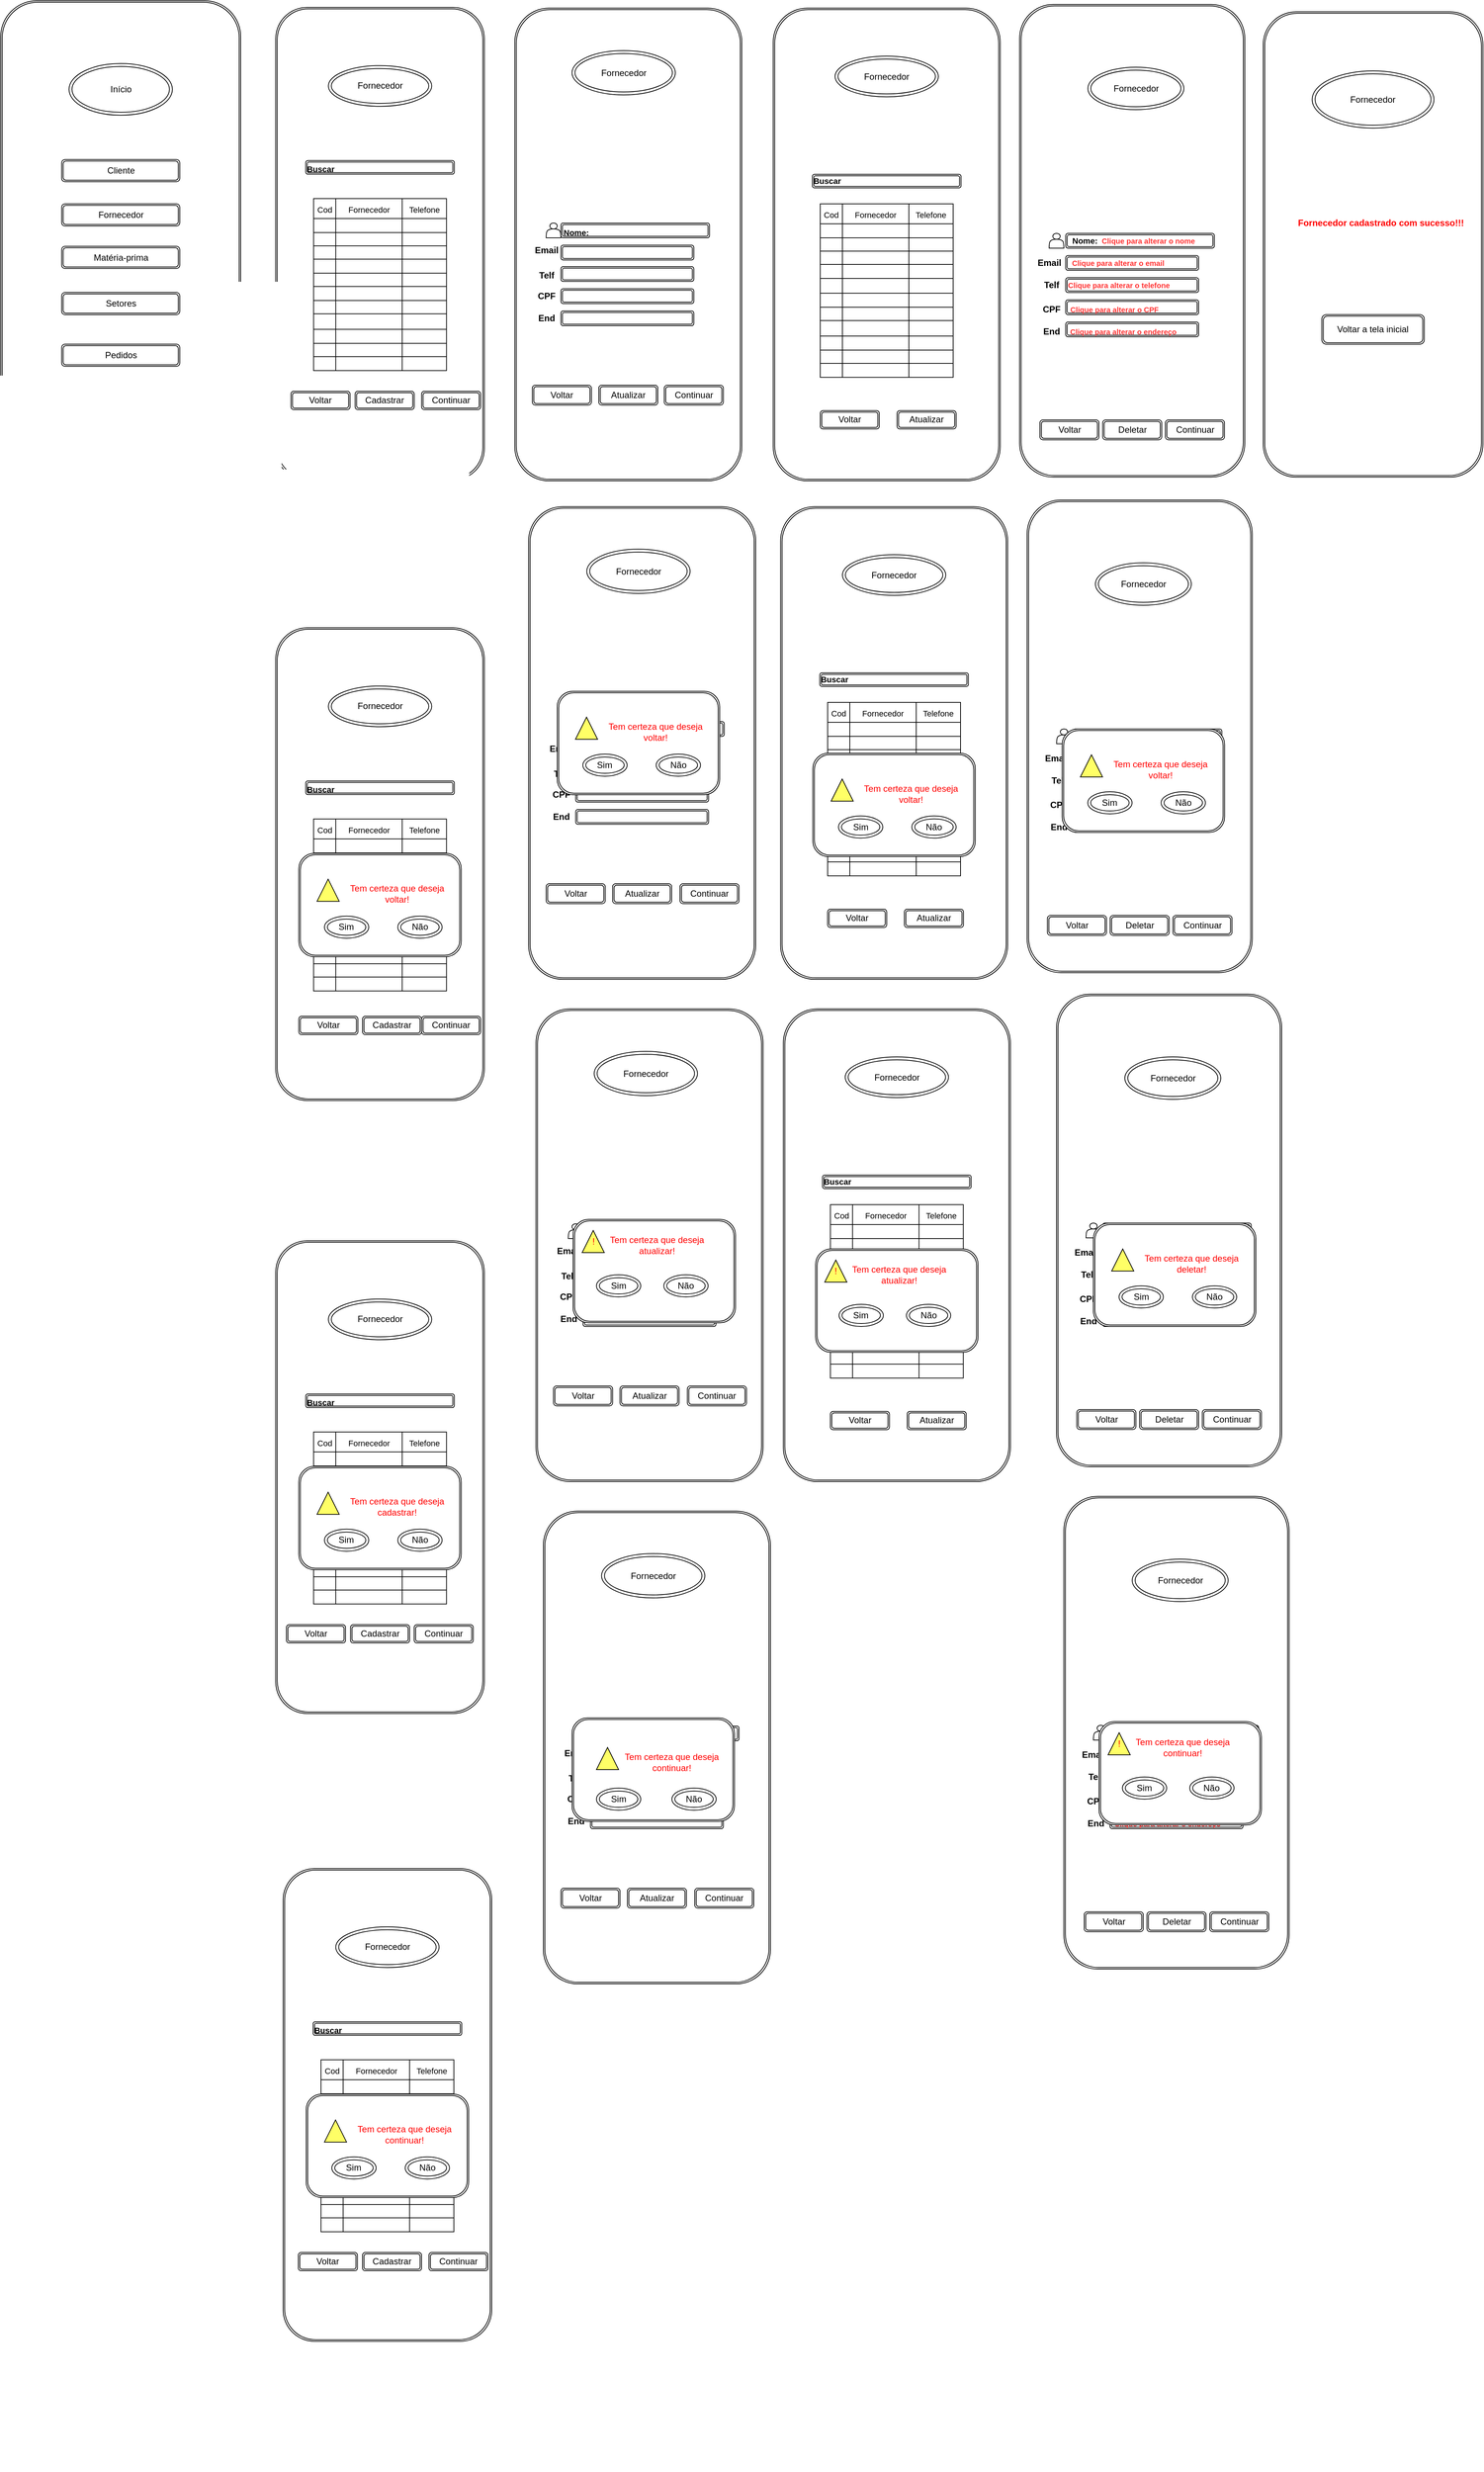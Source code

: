 <mxfile version="24.4.15" type="device">
  <diagram name="Página-1" id="sULU3iYHnRQg7r0w8pIC">
    <mxGraphModel dx="2261" dy="1951" grid="1" gridSize="10" guides="1" tooltips="1" connect="1" arrows="1" fold="1" page="1" pageScale="1" pageWidth="827" pageHeight="1169" math="0" shadow="0">
      <root>
        <mxCell id="0" />
        <mxCell id="1" parent="0" />
        <mxCell id="7l6CIbS96QxQcIashC8H-2" value="" style="group" parent="1" vertex="1" connectable="0">
          <mxGeometry x="-440" y="-490" width="307.5" height="790" as="geometry" />
        </mxCell>
        <mxCell id="MNkltuBdSS68_WZTclMl-21" value="" style="shape=ext;double=1;rounded=1;whiteSpace=wrap;html=1;rotation=90;" parent="7l6CIbS96QxQcIashC8H-2" vertex="1">
          <mxGeometry x="-166.25" y="152.718" width="640" height="282.471" as="geometry" />
        </mxCell>
        <mxCell id="MNkltuBdSS68_WZTclMl-22" value="Fornecedor" style="ellipse;shape=doubleEllipse;whiteSpace=wrap;html=1;" parent="7l6CIbS96QxQcIashC8H-2" vertex="1">
          <mxGeometry x="83.75" y="52.82" width="140" height="55.116" as="geometry" />
        </mxCell>
        <mxCell id="MNkltuBdSS68_WZTclMl-26" value="" style="shape=ext;double=1;rounded=1;whiteSpace=wrap;html=1;" parent="7l6CIbS96QxQcIashC8H-2" vertex="1">
          <mxGeometry x="53.13" y="181.424" width="201.25" height="18.372" as="geometry" />
        </mxCell>
        <mxCell id="MNkltuBdSS68_WZTclMl-27" value="&lt;font style=&quot;font-size: 11px;&quot;&gt;Buscar&lt;/font&gt;" style="text;align=center;fontStyle=1;verticalAlign=middle;spacingLeft=3;spacingRight=3;strokeColor=none;rotatable=0;points=[[0,0.5],[1,0.5]];portConstraint=eastwest;html=1;" parent="7l6CIbS96QxQcIashC8H-2" vertex="1">
          <mxGeometry x="53.13" y="181.424" width="40" height="23.884" as="geometry" />
        </mxCell>
        <mxCell id="MNkltuBdSS68_WZTclMl-91" value="" style="shape=table;startSize=0;container=1;collapsible=0;childLayout=tableLayout;fontSize=16;points=[[0,0,0,0,0],[0,0.25,0,0,0],[0,0.5,0,0,0],[0,0.75,0,0,0],[0,1,0,0,0],[0.25,0,0,0,0],[0.25,1,0,0,0],[0.5,0,0,0,0],[0.5,1,0,0,0],[0.75,0,0,0,0],[0.75,1,0,0,0],[1,0,0,0,0],[1,0.25,0,0,0],[1,0.5,0,0,0],[1,0.75,0,0,0],[1,1,0,0,0]];" parent="7l6CIbS96QxQcIashC8H-2" vertex="1">
          <mxGeometry x="63.75" y="232.866" width="180" height="232.919" as="geometry" />
        </mxCell>
        <mxCell id="MNkltuBdSS68_WZTclMl-92" value="" style="shape=tableRow;horizontal=0;startSize=0;swimlaneHead=0;swimlaneBody=0;strokeColor=inherit;top=0;left=0;bottom=0;right=0;collapsible=0;dropTarget=0;fillColor=none;points=[[0,0.5],[1,0.5]];portConstraint=eastwest;fontSize=16;" parent="MNkltuBdSS68_WZTclMl-91" vertex="1">
          <mxGeometry width="180" height="27" as="geometry" />
        </mxCell>
        <mxCell id="MNkltuBdSS68_WZTclMl-93" value="&lt;font style=&quot;font-size: 11px;&quot;&gt;Cod&lt;/font&gt;" style="shape=partialRectangle;html=1;whiteSpace=wrap;connectable=0;strokeColor=inherit;overflow=hidden;fillColor=none;top=0;left=0;bottom=0;right=0;pointerEvents=1;fontSize=16;" parent="MNkltuBdSS68_WZTclMl-92" vertex="1">
          <mxGeometry width="30" height="27" as="geometry">
            <mxRectangle width="30" height="27" as="alternateBounds" />
          </mxGeometry>
        </mxCell>
        <mxCell id="MNkltuBdSS68_WZTclMl-94" value="&lt;span style=&quot;font-size: 11px;&quot;&gt;Fornecedor&lt;/span&gt;" style="shape=partialRectangle;html=1;whiteSpace=wrap;connectable=0;strokeColor=inherit;overflow=hidden;fillColor=none;top=0;left=0;bottom=0;right=0;pointerEvents=1;fontSize=16;" parent="MNkltuBdSS68_WZTclMl-92" vertex="1">
          <mxGeometry x="30" width="90" height="27" as="geometry">
            <mxRectangle width="90" height="27" as="alternateBounds" />
          </mxGeometry>
        </mxCell>
        <mxCell id="MNkltuBdSS68_WZTclMl-95" value="&lt;span style=&quot;font-size: 11px;&quot;&gt;Telefone&lt;/span&gt;" style="shape=partialRectangle;html=1;whiteSpace=wrap;connectable=0;strokeColor=inherit;overflow=hidden;fillColor=none;top=0;left=0;bottom=0;right=0;pointerEvents=1;fontSize=16;" parent="MNkltuBdSS68_WZTclMl-92" vertex="1">
          <mxGeometry x="120" width="60" height="27" as="geometry">
            <mxRectangle width="60" height="27" as="alternateBounds" />
          </mxGeometry>
        </mxCell>
        <mxCell id="MNkltuBdSS68_WZTclMl-109" value="" style="shape=tableRow;horizontal=0;startSize=0;swimlaneHead=0;swimlaneBody=0;strokeColor=inherit;top=0;left=0;bottom=0;right=0;collapsible=0;dropTarget=0;fillColor=none;points=[[0,0.5],[1,0.5]];portConstraint=eastwest;fontSize=16;" parent="MNkltuBdSS68_WZTclMl-91" vertex="1">
          <mxGeometry y="27" width="180" height="19" as="geometry" />
        </mxCell>
        <mxCell id="MNkltuBdSS68_WZTclMl-110" value="" style="shape=partialRectangle;html=1;whiteSpace=wrap;connectable=0;strokeColor=inherit;overflow=hidden;fillColor=none;top=0;left=0;bottom=0;right=0;pointerEvents=1;fontSize=16;" parent="MNkltuBdSS68_WZTclMl-109" vertex="1">
          <mxGeometry width="30" height="19" as="geometry">
            <mxRectangle width="30" height="19" as="alternateBounds" />
          </mxGeometry>
        </mxCell>
        <mxCell id="MNkltuBdSS68_WZTclMl-111" value="" style="shape=partialRectangle;html=1;whiteSpace=wrap;connectable=0;strokeColor=inherit;overflow=hidden;fillColor=none;top=0;left=0;bottom=0;right=0;pointerEvents=1;fontSize=16;" parent="MNkltuBdSS68_WZTclMl-109" vertex="1">
          <mxGeometry x="30" width="90" height="19" as="geometry">
            <mxRectangle width="90" height="19" as="alternateBounds" />
          </mxGeometry>
        </mxCell>
        <mxCell id="MNkltuBdSS68_WZTclMl-112" value="" style="shape=partialRectangle;html=1;whiteSpace=wrap;connectable=0;strokeColor=inherit;overflow=hidden;fillColor=none;top=0;left=0;bottom=0;right=0;pointerEvents=1;fontSize=16;" parent="MNkltuBdSS68_WZTclMl-109" vertex="1">
          <mxGeometry x="120" width="60" height="19" as="geometry">
            <mxRectangle width="60" height="19" as="alternateBounds" />
          </mxGeometry>
        </mxCell>
        <mxCell id="MNkltuBdSS68_WZTclMl-105" value="" style="shape=tableRow;horizontal=0;startSize=0;swimlaneHead=0;swimlaneBody=0;strokeColor=inherit;top=0;left=0;bottom=0;right=0;collapsible=0;dropTarget=0;fillColor=none;points=[[0,0.5],[1,0.5]];portConstraint=eastwest;fontSize=16;" parent="MNkltuBdSS68_WZTclMl-91" vertex="1">
          <mxGeometry y="46" width="180" height="18" as="geometry" />
        </mxCell>
        <mxCell id="MNkltuBdSS68_WZTclMl-106" value="" style="shape=partialRectangle;html=1;whiteSpace=wrap;connectable=0;strokeColor=inherit;overflow=hidden;fillColor=none;top=0;left=0;bottom=0;right=0;pointerEvents=1;fontSize=16;" parent="MNkltuBdSS68_WZTclMl-105" vertex="1">
          <mxGeometry width="30" height="18" as="geometry">
            <mxRectangle width="30" height="18" as="alternateBounds" />
          </mxGeometry>
        </mxCell>
        <mxCell id="MNkltuBdSS68_WZTclMl-107" value="" style="shape=partialRectangle;html=1;whiteSpace=wrap;connectable=0;strokeColor=inherit;overflow=hidden;fillColor=none;top=0;left=0;bottom=0;right=0;pointerEvents=1;fontSize=16;" parent="MNkltuBdSS68_WZTclMl-105" vertex="1">
          <mxGeometry x="30" width="90" height="18" as="geometry">
            <mxRectangle width="90" height="18" as="alternateBounds" />
          </mxGeometry>
        </mxCell>
        <mxCell id="MNkltuBdSS68_WZTclMl-108" value="" style="shape=partialRectangle;html=1;whiteSpace=wrap;connectable=0;strokeColor=inherit;overflow=hidden;fillColor=none;top=0;left=0;bottom=0;right=0;pointerEvents=1;fontSize=16;" parent="MNkltuBdSS68_WZTclMl-105" vertex="1">
          <mxGeometry x="120" width="60" height="18" as="geometry">
            <mxRectangle width="60" height="18" as="alternateBounds" />
          </mxGeometry>
        </mxCell>
        <mxCell id="MNkltuBdSS68_WZTclMl-113" value="" style="shape=tableRow;horizontal=0;startSize=0;swimlaneHead=0;swimlaneBody=0;strokeColor=inherit;top=0;left=0;bottom=0;right=0;collapsible=0;dropTarget=0;fillColor=none;points=[[0,0.5],[1,0.5]];portConstraint=eastwest;fontSize=16;" parent="MNkltuBdSS68_WZTclMl-91" vertex="1">
          <mxGeometry y="64" width="180" height="18" as="geometry" />
        </mxCell>
        <mxCell id="MNkltuBdSS68_WZTclMl-114" value="" style="shape=partialRectangle;html=1;whiteSpace=wrap;connectable=0;strokeColor=inherit;overflow=hidden;fillColor=none;top=0;left=0;bottom=0;right=0;pointerEvents=1;fontSize=16;" parent="MNkltuBdSS68_WZTclMl-113" vertex="1">
          <mxGeometry width="30" height="18" as="geometry">
            <mxRectangle width="30" height="18" as="alternateBounds" />
          </mxGeometry>
        </mxCell>
        <mxCell id="MNkltuBdSS68_WZTclMl-115" value="" style="shape=partialRectangle;html=1;whiteSpace=wrap;connectable=0;strokeColor=inherit;overflow=hidden;fillColor=none;top=0;left=0;bottom=0;right=0;pointerEvents=1;fontSize=16;" parent="MNkltuBdSS68_WZTclMl-113" vertex="1">
          <mxGeometry x="30" width="90" height="18" as="geometry">
            <mxRectangle width="90" height="18" as="alternateBounds" />
          </mxGeometry>
        </mxCell>
        <mxCell id="MNkltuBdSS68_WZTclMl-116" value="" style="shape=partialRectangle;html=1;whiteSpace=wrap;connectable=0;strokeColor=inherit;overflow=hidden;fillColor=none;top=0;left=0;bottom=0;right=0;pointerEvents=1;fontSize=16;" parent="MNkltuBdSS68_WZTclMl-113" vertex="1">
          <mxGeometry x="120" width="60" height="18" as="geometry">
            <mxRectangle width="60" height="18" as="alternateBounds" />
          </mxGeometry>
        </mxCell>
        <mxCell id="MNkltuBdSS68_WZTclMl-96" value="" style="shape=tableRow;horizontal=0;startSize=0;swimlaneHead=0;swimlaneBody=0;strokeColor=inherit;top=0;left=0;bottom=0;right=0;collapsible=0;dropTarget=0;fillColor=none;points=[[0,0.5],[1,0.5]];portConstraint=eastwest;fontSize=16;" parent="MNkltuBdSS68_WZTclMl-91" vertex="1">
          <mxGeometry y="82" width="180" height="19" as="geometry" />
        </mxCell>
        <mxCell id="MNkltuBdSS68_WZTclMl-97" value="" style="shape=partialRectangle;html=1;whiteSpace=wrap;connectable=0;strokeColor=inherit;overflow=hidden;fillColor=none;top=0;left=0;bottom=0;right=0;pointerEvents=1;fontSize=16;" parent="MNkltuBdSS68_WZTclMl-96" vertex="1">
          <mxGeometry width="30" height="19" as="geometry">
            <mxRectangle width="30" height="19" as="alternateBounds" />
          </mxGeometry>
        </mxCell>
        <mxCell id="MNkltuBdSS68_WZTclMl-98" value="" style="shape=partialRectangle;html=1;whiteSpace=wrap;connectable=0;strokeColor=inherit;overflow=hidden;fillColor=none;top=0;left=0;bottom=0;right=0;pointerEvents=1;fontSize=16;" parent="MNkltuBdSS68_WZTclMl-96" vertex="1">
          <mxGeometry x="30" width="90" height="19" as="geometry">
            <mxRectangle width="90" height="19" as="alternateBounds" />
          </mxGeometry>
        </mxCell>
        <mxCell id="MNkltuBdSS68_WZTclMl-99" value="" style="shape=partialRectangle;html=1;whiteSpace=wrap;connectable=0;strokeColor=inherit;overflow=hidden;fillColor=none;top=0;left=0;bottom=0;right=0;pointerEvents=1;fontSize=16;" parent="MNkltuBdSS68_WZTclMl-96" vertex="1">
          <mxGeometry x="120" width="60" height="19" as="geometry">
            <mxRectangle width="60" height="19" as="alternateBounds" />
          </mxGeometry>
        </mxCell>
        <mxCell id="7l6CIbS96QxQcIashC8H-754" value="" style="shape=tableRow;horizontal=0;startSize=0;swimlaneHead=0;swimlaneBody=0;strokeColor=inherit;top=0;left=0;bottom=0;right=0;collapsible=0;dropTarget=0;fillColor=none;points=[[0,0.5],[1,0.5]];portConstraint=eastwest;fontSize=16;" parent="MNkltuBdSS68_WZTclMl-91" vertex="1">
          <mxGeometry y="101" width="180" height="18" as="geometry" />
        </mxCell>
        <mxCell id="7l6CIbS96QxQcIashC8H-755" value="" style="shape=partialRectangle;html=1;whiteSpace=wrap;connectable=0;strokeColor=inherit;overflow=hidden;fillColor=none;top=0;left=0;bottom=0;right=0;pointerEvents=1;fontSize=16;" parent="7l6CIbS96QxQcIashC8H-754" vertex="1">
          <mxGeometry width="30" height="18" as="geometry">
            <mxRectangle width="30" height="18" as="alternateBounds" />
          </mxGeometry>
        </mxCell>
        <mxCell id="7l6CIbS96QxQcIashC8H-756" value="" style="shape=partialRectangle;html=1;whiteSpace=wrap;connectable=0;strokeColor=inherit;overflow=hidden;fillColor=none;top=0;left=0;bottom=0;right=0;pointerEvents=1;fontSize=16;" parent="7l6CIbS96QxQcIashC8H-754" vertex="1">
          <mxGeometry x="30" width="90" height="18" as="geometry">
            <mxRectangle width="90" height="18" as="alternateBounds" />
          </mxGeometry>
        </mxCell>
        <mxCell id="7l6CIbS96QxQcIashC8H-757" value="" style="shape=partialRectangle;html=1;whiteSpace=wrap;connectable=0;strokeColor=inherit;overflow=hidden;fillColor=none;top=0;left=0;bottom=0;right=0;pointerEvents=1;fontSize=16;" parent="7l6CIbS96QxQcIashC8H-754" vertex="1">
          <mxGeometry x="120" width="60" height="18" as="geometry">
            <mxRectangle width="60" height="18" as="alternateBounds" />
          </mxGeometry>
        </mxCell>
        <mxCell id="7l6CIbS96QxQcIashC8H-750" value="" style="shape=tableRow;horizontal=0;startSize=0;swimlaneHead=0;swimlaneBody=0;strokeColor=inherit;top=0;left=0;bottom=0;right=0;collapsible=0;dropTarget=0;fillColor=none;points=[[0,0.5],[1,0.5]];portConstraint=eastwest;fontSize=16;" parent="MNkltuBdSS68_WZTclMl-91" vertex="1">
          <mxGeometry y="119" width="180" height="19" as="geometry" />
        </mxCell>
        <mxCell id="7l6CIbS96QxQcIashC8H-751" value="" style="shape=partialRectangle;html=1;whiteSpace=wrap;connectable=0;strokeColor=inherit;overflow=hidden;fillColor=none;top=0;left=0;bottom=0;right=0;pointerEvents=1;fontSize=16;" parent="7l6CIbS96QxQcIashC8H-750" vertex="1">
          <mxGeometry width="30" height="19" as="geometry">
            <mxRectangle width="30" height="19" as="alternateBounds" />
          </mxGeometry>
        </mxCell>
        <mxCell id="7l6CIbS96QxQcIashC8H-752" value="" style="shape=partialRectangle;html=1;whiteSpace=wrap;connectable=0;strokeColor=inherit;overflow=hidden;fillColor=none;top=0;left=0;bottom=0;right=0;pointerEvents=1;fontSize=16;" parent="7l6CIbS96QxQcIashC8H-750" vertex="1">
          <mxGeometry x="30" width="90" height="19" as="geometry">
            <mxRectangle width="90" height="19" as="alternateBounds" />
          </mxGeometry>
        </mxCell>
        <mxCell id="7l6CIbS96QxQcIashC8H-753" value="" style="shape=partialRectangle;html=1;whiteSpace=wrap;connectable=0;strokeColor=inherit;overflow=hidden;fillColor=none;top=0;left=0;bottom=0;right=0;pointerEvents=1;fontSize=16;" parent="7l6CIbS96QxQcIashC8H-750" vertex="1">
          <mxGeometry x="120" width="60" height="19" as="geometry">
            <mxRectangle width="60" height="19" as="alternateBounds" />
          </mxGeometry>
        </mxCell>
        <mxCell id="7l6CIbS96QxQcIashC8H-746" value="" style="shape=tableRow;horizontal=0;startSize=0;swimlaneHead=0;swimlaneBody=0;strokeColor=inherit;top=0;left=0;bottom=0;right=0;collapsible=0;dropTarget=0;fillColor=none;points=[[0,0.5],[1,0.5]];portConstraint=eastwest;fontSize=16;" parent="MNkltuBdSS68_WZTclMl-91" vertex="1">
          <mxGeometry y="138" width="180" height="18" as="geometry" />
        </mxCell>
        <mxCell id="7l6CIbS96QxQcIashC8H-747" value="" style="shape=partialRectangle;html=1;whiteSpace=wrap;connectable=0;strokeColor=inherit;overflow=hidden;fillColor=none;top=0;left=0;bottom=0;right=0;pointerEvents=1;fontSize=16;" parent="7l6CIbS96QxQcIashC8H-746" vertex="1">
          <mxGeometry width="30" height="18" as="geometry">
            <mxRectangle width="30" height="18" as="alternateBounds" />
          </mxGeometry>
        </mxCell>
        <mxCell id="7l6CIbS96QxQcIashC8H-748" value="" style="shape=partialRectangle;html=1;whiteSpace=wrap;connectable=0;strokeColor=inherit;overflow=hidden;fillColor=none;top=0;left=0;bottom=0;right=0;pointerEvents=1;fontSize=16;" parent="7l6CIbS96QxQcIashC8H-746" vertex="1">
          <mxGeometry x="30" width="90" height="18" as="geometry">
            <mxRectangle width="90" height="18" as="alternateBounds" />
          </mxGeometry>
        </mxCell>
        <mxCell id="7l6CIbS96QxQcIashC8H-749" value="" style="shape=partialRectangle;html=1;whiteSpace=wrap;connectable=0;strokeColor=inherit;overflow=hidden;fillColor=none;top=0;left=0;bottom=0;right=0;pointerEvents=1;fontSize=16;" parent="7l6CIbS96QxQcIashC8H-746" vertex="1">
          <mxGeometry x="120" width="60" height="18" as="geometry">
            <mxRectangle width="60" height="18" as="alternateBounds" />
          </mxGeometry>
        </mxCell>
        <mxCell id="MNkltuBdSS68_WZTclMl-100" value="" style="shape=tableRow;horizontal=0;startSize=0;swimlaneHead=0;swimlaneBody=0;strokeColor=inherit;top=0;left=0;bottom=0;right=0;collapsible=0;dropTarget=0;fillColor=none;points=[[0,0.5],[1,0.5]];portConstraint=eastwest;fontSize=16;" parent="MNkltuBdSS68_WZTclMl-91" vertex="1">
          <mxGeometry y="156" width="180" height="21" as="geometry" />
        </mxCell>
        <mxCell id="MNkltuBdSS68_WZTclMl-101" value="" style="shape=partialRectangle;html=1;whiteSpace=wrap;connectable=0;strokeColor=inherit;overflow=hidden;fillColor=none;top=0;left=0;bottom=0;right=0;pointerEvents=1;fontSize=16;" parent="MNkltuBdSS68_WZTclMl-100" vertex="1">
          <mxGeometry width="30" height="21" as="geometry">
            <mxRectangle width="30" height="21" as="alternateBounds" />
          </mxGeometry>
        </mxCell>
        <mxCell id="MNkltuBdSS68_WZTclMl-102" value="" style="shape=partialRectangle;html=1;whiteSpace=wrap;connectable=0;strokeColor=inherit;overflow=hidden;fillColor=none;top=0;left=0;bottom=0;right=0;pointerEvents=1;fontSize=16;" parent="MNkltuBdSS68_WZTclMl-100" vertex="1">
          <mxGeometry x="30" width="90" height="21" as="geometry">
            <mxRectangle width="90" height="21" as="alternateBounds" />
          </mxGeometry>
        </mxCell>
        <mxCell id="MNkltuBdSS68_WZTclMl-103" value="" style="shape=partialRectangle;html=1;whiteSpace=wrap;connectable=0;strokeColor=inherit;overflow=hidden;fillColor=none;top=0;left=0;bottom=0;right=0;pointerEvents=1;fontSize=16;" parent="MNkltuBdSS68_WZTclMl-100" vertex="1">
          <mxGeometry x="120" width="60" height="21" as="geometry">
            <mxRectangle width="60" height="21" as="alternateBounds" />
          </mxGeometry>
        </mxCell>
        <mxCell id="MNkltuBdSS68_WZTclMl-174" value="" style="shape=tableRow;horizontal=0;startSize=0;swimlaneHead=0;swimlaneBody=0;strokeColor=inherit;top=0;left=0;bottom=0;right=0;collapsible=0;dropTarget=0;fillColor=none;points=[[0,0.5],[1,0.5]];portConstraint=eastwest;fontSize=16;" parent="MNkltuBdSS68_WZTclMl-91" vertex="1">
          <mxGeometry y="177" width="180" height="19" as="geometry" />
        </mxCell>
        <mxCell id="MNkltuBdSS68_WZTclMl-175" value="" style="shape=partialRectangle;html=1;whiteSpace=wrap;connectable=0;strokeColor=inherit;overflow=hidden;fillColor=none;top=0;left=0;bottom=0;right=0;pointerEvents=1;fontSize=16;" parent="MNkltuBdSS68_WZTclMl-174" vertex="1">
          <mxGeometry width="30" height="19" as="geometry">
            <mxRectangle width="30" height="19" as="alternateBounds" />
          </mxGeometry>
        </mxCell>
        <mxCell id="MNkltuBdSS68_WZTclMl-176" value="" style="shape=partialRectangle;html=1;whiteSpace=wrap;connectable=0;strokeColor=inherit;overflow=hidden;fillColor=none;top=0;left=0;bottom=0;right=0;pointerEvents=1;fontSize=16;" parent="MNkltuBdSS68_WZTclMl-174" vertex="1">
          <mxGeometry x="30" width="90" height="19" as="geometry">
            <mxRectangle width="90" height="19" as="alternateBounds" />
          </mxGeometry>
        </mxCell>
        <mxCell id="MNkltuBdSS68_WZTclMl-177" value="" style="shape=partialRectangle;html=1;whiteSpace=wrap;connectable=0;strokeColor=inherit;overflow=hidden;fillColor=none;top=0;left=0;bottom=0;right=0;pointerEvents=1;fontSize=16;" parent="MNkltuBdSS68_WZTclMl-174" vertex="1">
          <mxGeometry x="120" width="60" height="19" as="geometry">
            <mxRectangle width="60" height="19" as="alternateBounds" />
          </mxGeometry>
        </mxCell>
        <mxCell id="MNkltuBdSS68_WZTclMl-170" value="" style="shape=tableRow;horizontal=0;startSize=0;swimlaneHead=0;swimlaneBody=0;strokeColor=inherit;top=0;left=0;bottom=0;right=0;collapsible=0;dropTarget=0;fillColor=none;points=[[0,0.5],[1,0.5]];portConstraint=eastwest;fontSize=16;" parent="MNkltuBdSS68_WZTclMl-91" vertex="1">
          <mxGeometry y="196" width="180" height="18" as="geometry" />
        </mxCell>
        <mxCell id="MNkltuBdSS68_WZTclMl-171" value="" style="shape=partialRectangle;html=1;whiteSpace=wrap;connectable=0;strokeColor=inherit;overflow=hidden;fillColor=none;top=0;left=0;bottom=0;right=0;pointerEvents=1;fontSize=16;" parent="MNkltuBdSS68_WZTclMl-170" vertex="1">
          <mxGeometry width="30" height="18" as="geometry">
            <mxRectangle width="30" height="18" as="alternateBounds" />
          </mxGeometry>
        </mxCell>
        <mxCell id="MNkltuBdSS68_WZTclMl-172" value="" style="shape=partialRectangle;html=1;whiteSpace=wrap;connectable=0;strokeColor=inherit;overflow=hidden;fillColor=none;top=0;left=0;bottom=0;right=0;pointerEvents=1;fontSize=16;" parent="MNkltuBdSS68_WZTclMl-170" vertex="1">
          <mxGeometry x="30" width="90" height="18" as="geometry">
            <mxRectangle width="90" height="18" as="alternateBounds" />
          </mxGeometry>
        </mxCell>
        <mxCell id="MNkltuBdSS68_WZTclMl-173" value="" style="shape=partialRectangle;html=1;whiteSpace=wrap;connectable=0;strokeColor=inherit;overflow=hidden;fillColor=none;top=0;left=0;bottom=0;right=0;pointerEvents=1;fontSize=16;" parent="MNkltuBdSS68_WZTclMl-170" vertex="1">
          <mxGeometry x="120" width="60" height="18" as="geometry">
            <mxRectangle width="60" height="18" as="alternateBounds" />
          </mxGeometry>
        </mxCell>
        <mxCell id="MNkltuBdSS68_WZTclMl-178" value="" style="shape=tableRow;horizontal=0;startSize=0;swimlaneHead=0;swimlaneBody=0;strokeColor=inherit;top=0;left=0;bottom=0;right=0;collapsible=0;dropTarget=0;fillColor=none;points=[[0,0.5],[1,0.5]];portConstraint=eastwest;fontSize=16;" parent="MNkltuBdSS68_WZTclMl-91" vertex="1">
          <mxGeometry y="214" width="180" height="19" as="geometry" />
        </mxCell>
        <mxCell id="MNkltuBdSS68_WZTclMl-179" value="" style="shape=partialRectangle;html=1;whiteSpace=wrap;connectable=0;strokeColor=inherit;overflow=hidden;fillColor=none;top=0;left=0;bottom=0;right=0;pointerEvents=1;fontSize=16;" parent="MNkltuBdSS68_WZTclMl-178" vertex="1">
          <mxGeometry width="30" height="19" as="geometry">
            <mxRectangle width="30" height="19" as="alternateBounds" />
          </mxGeometry>
        </mxCell>
        <mxCell id="MNkltuBdSS68_WZTclMl-180" value="" style="shape=partialRectangle;html=1;whiteSpace=wrap;connectable=0;strokeColor=inherit;overflow=hidden;fillColor=none;top=0;left=0;bottom=0;right=0;pointerEvents=1;fontSize=16;" parent="MNkltuBdSS68_WZTclMl-178" vertex="1">
          <mxGeometry x="30" width="90" height="19" as="geometry">
            <mxRectangle width="90" height="19" as="alternateBounds" />
          </mxGeometry>
        </mxCell>
        <mxCell id="MNkltuBdSS68_WZTclMl-181" value="" style="shape=partialRectangle;html=1;whiteSpace=wrap;connectable=0;strokeColor=inherit;overflow=hidden;fillColor=none;top=0;left=0;bottom=0;right=0;pointerEvents=1;fontSize=16;" parent="MNkltuBdSS68_WZTclMl-178" vertex="1">
          <mxGeometry x="120" width="60" height="19" as="geometry">
            <mxRectangle width="60" height="19" as="alternateBounds" />
          </mxGeometry>
        </mxCell>
        <mxCell id="MNkltuBdSS68_WZTclMl-185" value="Cadastrar" style="shape=ext;double=1;rounded=1;whiteSpace=wrap;html=1;" parent="7l6CIbS96QxQcIashC8H-2" vertex="1">
          <mxGeometry x="120.0" y="493.75" width="80" height="24.802" as="geometry" />
        </mxCell>
        <mxCell id="MNkltuBdSS68_WZTclMl-187" value="Voltar" style="shape=ext;double=1;rounded=1;whiteSpace=wrap;html=1;" parent="7l6CIbS96QxQcIashC8H-2" vertex="1">
          <mxGeometry x="33.13" y="493.75" width="80" height="24.802" as="geometry" />
        </mxCell>
        <mxCell id="r896HJ34OMPANghMmd_p-1134" value="Continuar" style="shape=ext;double=1;rounded=1;whiteSpace=wrap;html=1;" parent="7l6CIbS96QxQcIashC8H-2" vertex="1">
          <mxGeometry x="210.0" y="493.75" width="80" height="24.802" as="geometry" />
        </mxCell>
        <mxCell id="7l6CIbS96QxQcIashC8H-234" value="" style="group" parent="1" vertex="1" connectable="0">
          <mxGeometry x="580" y="-500" width="305" height="640" as="geometry" />
        </mxCell>
        <mxCell id="r896HJ34OMPANghMmd_p-822" value="" style="group" parent="7l6CIbS96QxQcIashC8H-234" vertex="1" connectable="0">
          <mxGeometry x="-2.842e-14" y="-20" width="305" height="640" as="geometry" />
        </mxCell>
        <mxCell id="MNkltuBdSS68_WZTclMl-188" value="" style="shape=ext;double=1;rounded=1;whiteSpace=wrap;html=1;rotation=90;" parent="r896HJ34OMPANghMmd_p-822" vertex="1">
          <mxGeometry x="-167.5" y="167.5" width="640" height="305" as="geometry" />
        </mxCell>
        <mxCell id="MNkltuBdSS68_WZTclMl-189" value="Fornecedor" style="ellipse;shape=doubleEllipse;whiteSpace=wrap;html=1;" parent="r896HJ34OMPANghMmd_p-822" vertex="1">
          <mxGeometry x="92.5" y="85" width="130" height="57.5" as="geometry" />
        </mxCell>
        <mxCell id="MNkltuBdSS68_WZTclMl-190" value="" style="shape=ext;double=1;rounded=1;whiteSpace=wrap;html=1;" parent="r896HJ34OMPANghMmd_p-822" vertex="1">
          <mxGeometry x="62.5" y="310" width="201.25" height="20" as="geometry" />
        </mxCell>
        <mxCell id="MNkltuBdSS68_WZTclMl-191" value="" style="shape=ext;double=1;rounded=1;whiteSpace=wrap;html=1;" parent="r896HJ34OMPANghMmd_p-822" vertex="1">
          <mxGeometry x="62.5" y="340" width="180" height="20" as="geometry" />
        </mxCell>
        <mxCell id="MNkltuBdSS68_WZTclMl-192" value="" style="shape=ext;double=1;rounded=1;whiteSpace=wrap;html=1;" parent="r896HJ34OMPANghMmd_p-822" vertex="1">
          <mxGeometry x="62.5" y="370" width="180" height="20" as="geometry" />
        </mxCell>
        <mxCell id="MNkltuBdSS68_WZTclMl-193" value="Email" style="text;align=center;fontStyle=1;verticalAlign=middle;spacingLeft=3;spacingRight=3;strokeColor=none;rotatable=0;points=[[0,0.5],[1,0.5]];portConstraint=eastwest;html=1;" parent="r896HJ34OMPANghMmd_p-822" vertex="1">
          <mxGeometry x="20.0" y="337" width="40" height="26" as="geometry" />
        </mxCell>
        <mxCell id="MNkltuBdSS68_WZTclMl-194" value="Telf" style="text;align=center;fontStyle=1;verticalAlign=middle;spacingLeft=3;spacingRight=3;strokeColor=none;rotatable=0;points=[[0,0.5],[1,0.5]];portConstraint=eastwest;html=1;" parent="r896HJ34OMPANghMmd_p-822" vertex="1">
          <mxGeometry x="22.5" y="367" width="40" height="26" as="geometry" />
        </mxCell>
        <mxCell id="MNkltuBdSS68_WZTclMl-195" value="" style="shape=actor;whiteSpace=wrap;html=1;" parent="r896HJ34OMPANghMmd_p-822" vertex="1">
          <mxGeometry x="40.0" y="310" width="20" height="20" as="geometry" />
        </mxCell>
        <mxCell id="MNkltuBdSS68_WZTclMl-196" value="&lt;font style=&quot;font-size: 11px;&quot;&gt;Nome:&lt;/font&gt;" style="text;align=center;fontStyle=1;verticalAlign=middle;spacingLeft=3;spacingRight=3;strokeColor=none;rotatable=0;points=[[0,0.5],[1,0.5]];portConstraint=eastwest;html=1;" parent="r896HJ34OMPANghMmd_p-822" vertex="1">
          <mxGeometry x="67.5" y="307" width="40" height="26" as="geometry" />
        </mxCell>
        <mxCell id="MNkltuBdSS68_WZTclMl-197" value="&lt;font style=&quot;font-size: 10px;&quot; color=&quot;#ff3333&quot;&gt;Clique para alterar o nome&lt;/font&gt;" style="text;align=center;fontStyle=1;verticalAlign=middle;spacingLeft=3;spacingRight=3;strokeColor=none;rotatable=0;points=[[0,0.5],[1,0.5]];portConstraint=eastwest;html=1;" parent="r896HJ34OMPANghMmd_p-822" vertex="1">
          <mxGeometry x="154.0" y="307" width="40" height="26" as="geometry" />
        </mxCell>
        <mxCell id="MNkltuBdSS68_WZTclMl-200" value="&lt;font style=&quot;font-size: 10px;&quot; color=&quot;#ff3333&quot;&gt;Clique para alterar o telefone&lt;/font&gt;" style="text;align=center;fontStyle=1;verticalAlign=middle;spacingLeft=3;spacingRight=3;strokeColor=none;rotatable=0;points=[[0,0.5],[1,0.5]];portConstraint=eastwest;html=1;" parent="r896HJ34OMPANghMmd_p-822" vertex="1">
          <mxGeometry x="114.0" y="367" width="40" height="26" as="geometry" />
        </mxCell>
        <mxCell id="MNkltuBdSS68_WZTclMl-202" value="&lt;font style=&quot;font-size: 10px;&quot; color=&quot;#ff3333&quot;&gt;Clique para alterar o email&lt;/font&gt;" style="text;align=center;fontStyle=1;verticalAlign=middle;spacingLeft=3;spacingRight=3;strokeColor=none;rotatable=0;points=[[0,0.5],[1,0.5]];portConstraint=eastwest;html=1;" parent="r896HJ34OMPANghMmd_p-822" vertex="1">
          <mxGeometry x="112.5" y="337" width="40" height="26" as="geometry" />
        </mxCell>
        <mxCell id="MNkltuBdSS68_WZTclMl-241" value="Voltar" style="shape=ext;double=1;rounded=1;whiteSpace=wrap;html=1;" parent="r896HJ34OMPANghMmd_p-822" vertex="1">
          <mxGeometry x="27.5" y="562.5" width="80" height="27" as="geometry" />
        </mxCell>
        <mxCell id="MNkltuBdSS68_WZTclMl-242" value="Continuar" style="shape=ext;double=1;rounded=1;whiteSpace=wrap;html=1;" parent="r896HJ34OMPANghMmd_p-822" vertex="1">
          <mxGeometry x="197.5" y="562.5" width="80" height="27" as="geometry" />
        </mxCell>
        <mxCell id="7l6CIbS96QxQcIashC8H-287" value="Deletar" style="shape=ext;double=1;rounded=1;whiteSpace=wrap;html=1;" parent="r896HJ34OMPANghMmd_p-822" vertex="1">
          <mxGeometry x="112.5" y="562.5" width="80" height="27" as="geometry" />
        </mxCell>
        <mxCell id="r896HJ34OMPANghMmd_p-814" value="" style="shape=ext;double=1;rounded=1;whiteSpace=wrap;html=1;" parent="r896HJ34OMPANghMmd_p-822" vertex="1">
          <mxGeometry x="62.5" y="400" width="180" height="20" as="geometry" />
        </mxCell>
        <mxCell id="r896HJ34OMPANghMmd_p-815" value="" style="shape=ext;double=1;rounded=1;whiteSpace=wrap;html=1;" parent="r896HJ34OMPANghMmd_p-822" vertex="1">
          <mxGeometry x="62.5" y="430" width="180" height="20" as="geometry" />
        </mxCell>
        <mxCell id="r896HJ34OMPANghMmd_p-816" value="&lt;font style=&quot;font-size: 10px;&quot; color=&quot;#ff3333&quot;&gt;Clique para alterar o CPF&lt;/font&gt;" style="text;align=center;fontStyle=1;verticalAlign=middle;spacingLeft=3;spacingRight=3;strokeColor=none;rotatable=0;points=[[0,0.5],[1,0.5]];portConstraint=eastwest;html=1;" parent="r896HJ34OMPANghMmd_p-822" vertex="1">
          <mxGeometry x="107.5" y="400" width="40" height="26" as="geometry" />
        </mxCell>
        <mxCell id="r896HJ34OMPANghMmd_p-817" value="&lt;font style=&quot;font-size: 10px;&quot; color=&quot;#ff3333&quot;&gt;Clique para alterar o endereço&lt;/font&gt;" style="text;align=center;fontStyle=1;verticalAlign=middle;spacingLeft=3;spacingRight=3;strokeColor=none;rotatable=0;points=[[0,0.5],[1,0.5]];portConstraint=eastwest;html=1;" parent="r896HJ34OMPANghMmd_p-822" vertex="1">
          <mxGeometry x="120.0" y="430" width="40" height="26" as="geometry" />
        </mxCell>
        <mxCell id="r896HJ34OMPANghMmd_p-819" value="CPF" style="text;align=center;fontStyle=1;verticalAlign=middle;spacingLeft=3;spacingRight=3;strokeColor=none;rotatable=0;points=[[0,0.5],[1,0.5]];portConstraint=eastwest;html=1;" parent="r896HJ34OMPANghMmd_p-822" vertex="1">
          <mxGeometry x="22.5" y="400" width="40" height="26" as="geometry" />
        </mxCell>
        <mxCell id="r896HJ34OMPANghMmd_p-821" value="End" style="text;align=center;fontStyle=1;verticalAlign=middle;spacingLeft=3;spacingRight=3;strokeColor=none;rotatable=0;points=[[0,0.5],[1,0.5]];portConstraint=eastwest;html=1;" parent="r896HJ34OMPANghMmd_p-822" vertex="1">
          <mxGeometry x="22.5" y="430" width="40" height="26" as="geometry" />
        </mxCell>
        <mxCell id="7l6CIbS96QxQcIashC8H-533" value="" style="group" parent="1" vertex="1" connectable="0">
          <mxGeometry x="910" y="-510" width="297.5" height="630" as="geometry" />
        </mxCell>
        <mxCell id="MNkltuBdSS68_WZTclMl-243" value="" style="shape=ext;double=1;rounded=1;whiteSpace=wrap;html=1;rotation=90;" parent="7l6CIbS96QxQcIashC8H-533" vertex="1">
          <mxGeometry x="-166.25" y="166.25" width="630" height="297.5" as="geometry" />
        </mxCell>
        <mxCell id="MNkltuBdSS68_WZTclMl-244" value="Fornecedor" style="ellipse;shape=doubleEllipse;whiteSpace=wrap;html=1;" parent="7l6CIbS96QxQcIashC8H-533" vertex="1">
          <mxGeometry x="66.25" y="80" width="164.99" height="77.5" as="geometry" />
        </mxCell>
        <mxCell id="MNkltuBdSS68_WZTclMl-246" value="&lt;font color=&quot;#ff0000&quot;&gt;Fornecedor cadastrado com sucesso!!!&lt;/font&gt;" style="text;align=center;fontStyle=1;verticalAlign=middle;spacingLeft=3;spacingRight=3;strokeColor=none;rotatable=0;points=[[0,0.5],[1,0.5]];portConstraint=eastwest;html=1;" parent="7l6CIbS96QxQcIashC8H-533" vertex="1">
          <mxGeometry x="104.37" y="260" width="108.75" height="52.5" as="geometry" />
        </mxCell>
        <mxCell id="MNkltuBdSS68_WZTclMl-247" value="Voltar a tela inicial" style="shape=ext;double=1;rounded=1;whiteSpace=wrap;html=1;" parent="7l6CIbS96QxQcIashC8H-533" vertex="1">
          <mxGeometry x="79.37" y="410" width="138.75" height="40" as="geometry" />
        </mxCell>
        <mxCell id="7l6CIbS96QxQcIashC8H-696" value="" style="group" parent="1" vertex="1" connectable="0">
          <mxGeometry x="-110" y="-515" width="307.5" height="640" as="geometry" />
        </mxCell>
        <mxCell id="7l6CIbS96QxQcIashC8H-697" value="" style="shape=ext;double=1;rounded=1;whiteSpace=wrap;html=1;rotation=90;" parent="7l6CIbS96QxQcIashC8H-696" vertex="1">
          <mxGeometry x="-160.0" y="166.25" width="640" height="307.5" as="geometry" />
        </mxCell>
        <mxCell id="7l6CIbS96QxQcIashC8H-698" value="Fornecedor" style="ellipse;shape=doubleEllipse;whiteSpace=wrap;html=1;" parent="7l6CIbS96QxQcIashC8H-696" vertex="1">
          <mxGeometry x="83.75" y="57.5" width="140" height="60" as="geometry" />
        </mxCell>
        <mxCell id="7l6CIbS96QxQcIashC8H-699" value="" style="shape=actor;whiteSpace=wrap;html=1;" parent="7l6CIbS96QxQcIashC8H-696" vertex="1">
          <mxGeometry x="48.75" y="291" width="20" height="20" as="geometry" />
        </mxCell>
        <mxCell id="7l6CIbS96QxQcIashC8H-700" value="" style="shape=ext;double=1;rounded=1;whiteSpace=wrap;html=1;" parent="7l6CIbS96QxQcIashC8H-696" vertex="1">
          <mxGeometry x="68.75" y="291" width="201.25" height="20" as="geometry" />
        </mxCell>
        <mxCell id="7l6CIbS96QxQcIashC8H-701" value="&lt;font style=&quot;font-size: 11px;&quot;&gt;Nome:&lt;/font&gt;" style="text;align=center;fontStyle=1;verticalAlign=middle;spacingLeft=3;spacingRight=3;strokeColor=none;rotatable=0;points=[[0,0.5],[1,0.5]];portConstraint=eastwest;html=1;" parent="7l6CIbS96QxQcIashC8H-696" vertex="1">
          <mxGeometry x="68.75" y="291" width="40" height="26" as="geometry" />
        </mxCell>
        <mxCell id="7l6CIbS96QxQcIashC8H-702" value="Telf" style="text;align=center;fontStyle=1;verticalAlign=middle;spacingLeft=3;spacingRight=3;strokeColor=none;rotatable=0;points=[[0,0.5],[1,0.5]];portConstraint=eastwest;html=1;" parent="7l6CIbS96QxQcIashC8H-696" vertex="1">
          <mxGeometry x="28.75" y="350" width="40" height="23" as="geometry" />
        </mxCell>
        <mxCell id="7l6CIbS96QxQcIashC8H-703" value="" style="shape=ext;double=1;rounded=1;whiteSpace=wrap;html=1;" parent="7l6CIbS96QxQcIashC8H-696" vertex="1">
          <mxGeometry x="68.75" y="350" width="180" height="20" as="geometry" />
        </mxCell>
        <mxCell id="7l6CIbS96QxQcIashC8H-704" value="" style="shape=ext;double=1;rounded=1;whiteSpace=wrap;html=1;" parent="7l6CIbS96QxQcIashC8H-696" vertex="1">
          <mxGeometry x="68.75" y="321" width="180" height="20" as="geometry" />
        </mxCell>
        <mxCell id="7l6CIbS96QxQcIashC8H-705" value="Email" style="text;align=center;fontStyle=1;verticalAlign=middle;spacingLeft=3;spacingRight=3;strokeColor=none;rotatable=0;points=[[0,0.5],[1,0.5]];portConstraint=eastwest;html=1;" parent="7l6CIbS96QxQcIashC8H-696" vertex="1">
          <mxGeometry x="28.75" y="315" width="40" height="26" as="geometry" />
        </mxCell>
        <mxCell id="7l6CIbS96QxQcIashC8H-743" value="Continuar" style="shape=ext;double=1;rounded=1;whiteSpace=wrap;html=1;" parent="7l6CIbS96QxQcIashC8H-696" vertex="1">
          <mxGeometry x="208.75" y="510.5" width="80" height="27" as="geometry" />
        </mxCell>
        <mxCell id="7l6CIbS96QxQcIashC8H-745" value="Voltar" style="shape=ext;double=1;rounded=1;whiteSpace=wrap;html=1;" parent="7l6CIbS96QxQcIashC8H-696" vertex="1">
          <mxGeometry x="30.0" y="510.5" width="80" height="27" as="geometry" />
        </mxCell>
        <mxCell id="r896HJ34OMPANghMmd_p-27" value="" style="shape=ext;double=1;rounded=1;whiteSpace=wrap;html=1;" parent="7l6CIbS96QxQcIashC8H-696" vertex="1">
          <mxGeometry x="68.75" y="380" width="180" height="20" as="geometry" />
        </mxCell>
        <mxCell id="r896HJ34OMPANghMmd_p-28" value="CPF" style="text;align=center;fontStyle=1;verticalAlign=middle;spacingLeft=3;spacingRight=3;strokeColor=none;rotatable=0;points=[[0,0.5],[1,0.5]];portConstraint=eastwest;html=1;" parent="7l6CIbS96QxQcIashC8H-696" vertex="1">
          <mxGeometry x="28.75" y="378.5" width="40" height="23" as="geometry" />
        </mxCell>
        <mxCell id="r896HJ34OMPANghMmd_p-29" value="" style="shape=ext;double=1;rounded=1;whiteSpace=wrap;html=1;" parent="7l6CIbS96QxQcIashC8H-696" vertex="1">
          <mxGeometry x="68.75" y="410" width="180" height="20" as="geometry" />
        </mxCell>
        <mxCell id="r896HJ34OMPANghMmd_p-30" value="End" style="text;align=center;fontStyle=1;verticalAlign=middle;spacingLeft=3;spacingRight=3;strokeColor=none;rotatable=0;points=[[0,0.5],[1,0.5]];portConstraint=eastwest;html=1;" parent="7l6CIbS96QxQcIashC8H-696" vertex="1">
          <mxGeometry x="28.75" y="408.5" width="40" height="23" as="geometry" />
        </mxCell>
        <mxCell id="2VUXgLze6XJskaM_8zxy-17" value="Atualizar" style="shape=ext;double=1;rounded=1;whiteSpace=wrap;html=1;" vertex="1" parent="7l6CIbS96QxQcIashC8H-696">
          <mxGeometry x="120.0" y="510.5" width="80" height="27" as="geometry" />
        </mxCell>
        <mxCell id="7l6CIbS96QxQcIashC8H-761" value="" style="group" parent="1" vertex="1" connectable="0">
          <mxGeometry x="-800" y="-525" width="325" height="650" as="geometry" />
        </mxCell>
        <mxCell id="MNkltuBdSS68_WZTclMl-6" value="" style="shape=ext;double=1;rounded=1;whiteSpace=wrap;html=1;rotation=90;" parent="7l6CIbS96QxQcIashC8H-761" vertex="1">
          <mxGeometry x="-162.5" y="162.5" width="650" height="325" as="geometry" />
        </mxCell>
        <mxCell id="MNkltuBdSS68_WZTclMl-12" value="Início" style="ellipse;shape=doubleEllipse;whiteSpace=wrap;html=1;" parent="7l6CIbS96QxQcIashC8H-761" vertex="1">
          <mxGeometry x="92.5" y="85" width="140" height="70" as="geometry" />
        </mxCell>
        <mxCell id="MNkltuBdSS68_WZTclMl-13" value="Fornecedor" style="shape=ext;double=1;rounded=1;whiteSpace=wrap;html=1;" parent="7l6CIbS96QxQcIashC8H-761" vertex="1">
          <mxGeometry x="82.5" y="275" width="160" height="30" as="geometry" />
        </mxCell>
        <mxCell id="MNkltuBdSS68_WZTclMl-14" value="Cliente" style="shape=ext;double=1;rounded=1;whiteSpace=wrap;html=1;" parent="7l6CIbS96QxQcIashC8H-761" vertex="1">
          <mxGeometry x="82.5" y="215" width="160" height="30" as="geometry" />
        </mxCell>
        <mxCell id="MNkltuBdSS68_WZTclMl-15" value="Matéria-prima" style="shape=ext;double=1;rounded=1;whiteSpace=wrap;html=1;" parent="7l6CIbS96QxQcIashC8H-761" vertex="1">
          <mxGeometry x="82.5" y="332.5" width="160" height="30" as="geometry" />
        </mxCell>
        <mxCell id="MNkltuBdSS68_WZTclMl-16" value="Setores" style="shape=ext;double=1;rounded=1;whiteSpace=wrap;html=1;" parent="7l6CIbS96QxQcIashC8H-761" vertex="1">
          <mxGeometry x="82.5" y="395" width="160" height="30" as="geometry" />
        </mxCell>
        <mxCell id="MNkltuBdSS68_WZTclMl-17" value="Pedidos" style="shape=ext;double=1;rounded=1;whiteSpace=wrap;html=1;" parent="7l6CIbS96QxQcIashC8H-761" vertex="1">
          <mxGeometry x="82.5" y="465" width="160" height="30" as="geometry" />
        </mxCell>
        <mxCell id="r896HJ34OMPANghMmd_p-33" value="" style="group" parent="1" vertex="1" connectable="0">
          <mxGeometry x="-90" y="160" width="307.5" height="640" as="geometry" />
        </mxCell>
        <mxCell id="r896HJ34OMPANghMmd_p-34" value="" style="shape=ext;double=1;rounded=1;whiteSpace=wrap;html=1;rotation=90;" parent="r896HJ34OMPANghMmd_p-33" vertex="1">
          <mxGeometry x="-161.25" y="166.25" width="640" height="307.5" as="geometry" />
        </mxCell>
        <mxCell id="r896HJ34OMPANghMmd_p-35" value="Fornecedor" style="ellipse;shape=doubleEllipse;whiteSpace=wrap;html=1;" parent="r896HJ34OMPANghMmd_p-33" vertex="1">
          <mxGeometry x="83.75" y="57.5" width="140" height="60" as="geometry" />
        </mxCell>
        <mxCell id="r896HJ34OMPANghMmd_p-36" value="" style="shape=actor;whiteSpace=wrap;html=1;" parent="r896HJ34OMPANghMmd_p-33" vertex="1">
          <mxGeometry x="48.75" y="291" width="20" height="20" as="geometry" />
        </mxCell>
        <mxCell id="r896HJ34OMPANghMmd_p-37" value="" style="shape=ext;double=1;rounded=1;whiteSpace=wrap;html=1;" parent="r896HJ34OMPANghMmd_p-33" vertex="1">
          <mxGeometry x="68.75" y="291" width="201.25" height="20" as="geometry" />
        </mxCell>
        <mxCell id="r896HJ34OMPANghMmd_p-38" value="&lt;font style=&quot;font-size: 11px;&quot;&gt;Nome:&lt;/font&gt;" style="text;align=center;fontStyle=1;verticalAlign=middle;spacingLeft=3;spacingRight=3;strokeColor=none;rotatable=0;points=[[0,0.5],[1,0.5]];portConstraint=eastwest;html=1;" parent="r896HJ34OMPANghMmd_p-33" vertex="1">
          <mxGeometry x="68.75" y="291" width="40" height="26" as="geometry" />
        </mxCell>
        <mxCell id="r896HJ34OMPANghMmd_p-39" value="Telf" style="text;align=center;fontStyle=1;verticalAlign=middle;spacingLeft=3;spacingRight=3;strokeColor=none;rotatable=0;points=[[0,0.5],[1,0.5]];portConstraint=eastwest;html=1;" parent="r896HJ34OMPANghMmd_p-33" vertex="1">
          <mxGeometry x="28.75" y="350" width="40" height="23" as="geometry" />
        </mxCell>
        <mxCell id="r896HJ34OMPANghMmd_p-40" value="" style="shape=ext;double=1;rounded=1;whiteSpace=wrap;html=1;" parent="r896HJ34OMPANghMmd_p-33" vertex="1">
          <mxGeometry x="68.75" y="350" width="180" height="20" as="geometry" />
        </mxCell>
        <mxCell id="r896HJ34OMPANghMmd_p-41" value="" style="shape=ext;double=1;rounded=1;whiteSpace=wrap;html=1;" parent="r896HJ34OMPANghMmd_p-33" vertex="1">
          <mxGeometry x="68.75" y="321" width="180" height="20" as="geometry" />
        </mxCell>
        <mxCell id="r896HJ34OMPANghMmd_p-42" value="Email" style="text;align=center;fontStyle=1;verticalAlign=middle;spacingLeft=3;spacingRight=3;strokeColor=none;rotatable=0;points=[[0,0.5],[1,0.5]];portConstraint=eastwest;html=1;" parent="r896HJ34OMPANghMmd_p-33" vertex="1">
          <mxGeometry x="28.75" y="315" width="40" height="26" as="geometry" />
        </mxCell>
        <mxCell id="r896HJ34OMPANghMmd_p-43" value="Continuar" style="shape=ext;double=1;rounded=1;whiteSpace=wrap;html=1;" parent="r896HJ34OMPANghMmd_p-33" vertex="1">
          <mxGeometry x="210.0" y="510.5" width="80" height="27" as="geometry" />
        </mxCell>
        <mxCell id="r896HJ34OMPANghMmd_p-44" value="Atualizar" style="shape=ext;double=1;rounded=1;whiteSpace=wrap;html=1;" parent="r896HJ34OMPANghMmd_p-33" vertex="1">
          <mxGeometry x="118.75" y="510.5" width="80" height="27" as="geometry" />
        </mxCell>
        <mxCell id="r896HJ34OMPANghMmd_p-45" value="Voltar" style="shape=ext;double=1;rounded=1;whiteSpace=wrap;html=1;" parent="r896HJ34OMPANghMmd_p-33" vertex="1">
          <mxGeometry x="28.75" y="510.5" width="80" height="27" as="geometry" />
        </mxCell>
        <mxCell id="r896HJ34OMPANghMmd_p-46" value="" style="shape=ext;double=1;rounded=1;whiteSpace=wrap;html=1;" parent="r896HJ34OMPANghMmd_p-33" vertex="1">
          <mxGeometry x="68.75" y="380" width="180" height="20" as="geometry" />
        </mxCell>
        <mxCell id="r896HJ34OMPANghMmd_p-47" value="CPF" style="text;align=center;fontStyle=1;verticalAlign=middle;spacingLeft=3;spacingRight=3;strokeColor=none;rotatable=0;points=[[0,0.5],[1,0.5]];portConstraint=eastwest;html=1;" parent="r896HJ34OMPANghMmd_p-33" vertex="1">
          <mxGeometry x="28.75" y="378.5" width="40" height="23" as="geometry" />
        </mxCell>
        <mxCell id="r896HJ34OMPANghMmd_p-48" value="" style="shape=ext;double=1;rounded=1;whiteSpace=wrap;html=1;" parent="r896HJ34OMPANghMmd_p-33" vertex="1">
          <mxGeometry x="68.75" y="410" width="180" height="20" as="geometry" />
        </mxCell>
        <mxCell id="r896HJ34OMPANghMmd_p-49" value="End" style="text;align=center;fontStyle=1;verticalAlign=middle;spacingLeft=3;spacingRight=3;strokeColor=none;rotatable=0;points=[[0,0.5],[1,0.5]];portConstraint=eastwest;html=1;" parent="r896HJ34OMPANghMmd_p-33" vertex="1">
          <mxGeometry x="28.75" y="408.5" width="40" height="23" as="geometry" />
        </mxCell>
        <mxCell id="r896HJ34OMPANghMmd_p-51" value="" style="group" parent="r896HJ34OMPANghMmd_p-33" vertex="1" connectable="0">
          <mxGeometry x="43.75" y="250" width="220" height="140" as="geometry" />
        </mxCell>
        <mxCell id="7l6CIbS96QxQcIashC8H-225" value="" style="shape=ext;double=1;rounded=1;whiteSpace=wrap;html=1;container=0;" parent="r896HJ34OMPANghMmd_p-51" vertex="1">
          <mxGeometry width="220" height="140" as="geometry" />
        </mxCell>
        <mxCell id="7l6CIbS96QxQcIashC8H-230" value="Sim" style="ellipse;shape=doubleEllipse;whiteSpace=wrap;html=1;container=0;" parent="r896HJ34OMPANghMmd_p-51" vertex="1">
          <mxGeometry x="34.69" y="85" width="60" height="30" as="geometry" />
        </mxCell>
        <mxCell id="7l6CIbS96QxQcIashC8H-229" value="Não" style="ellipse;shape=doubleEllipse;whiteSpace=wrap;html=1;container=0;" parent="r896HJ34OMPANghMmd_p-51" vertex="1">
          <mxGeometry x="134.06" y="85" width="60" height="30" as="geometry" />
        </mxCell>
        <mxCell id="7l6CIbS96QxQcIashC8H-228" value="&lt;font color=&quot;#ff0000&quot;&gt;!&lt;/font&gt;" style="text;html=1;align=center;verticalAlign=middle;whiteSpace=wrap;rounded=0;container=0;" parent="r896HJ34OMPANghMmd_p-51" vertex="1">
          <mxGeometry x="24.69" y="40" width="30" height="20" as="geometry" />
        </mxCell>
        <mxCell id="7l6CIbS96QxQcIashC8H-227" value="&lt;font color=&quot;#ff0000&quot;&gt;Tem certeza que deseja voltar!&lt;/font&gt;" style="text;html=1;align=center;verticalAlign=middle;whiteSpace=wrap;rounded=0;container=0;" parent="r896HJ34OMPANghMmd_p-51" vertex="1">
          <mxGeometry x="68.44" y="45" width="130" height="20" as="geometry" />
        </mxCell>
        <mxCell id="7l6CIbS96QxQcIashC8H-226" value="" style="triangle;whiteSpace=wrap;html=1;rotation=-90;fillColor=#FFFF66;container=0;" parent="r896HJ34OMPANghMmd_p-51" vertex="1">
          <mxGeometry x="24.69" y="35" width="30" height="30" as="geometry" />
        </mxCell>
        <mxCell id="r896HJ34OMPANghMmd_p-61" value="" style="group" parent="1" vertex="1" connectable="0">
          <mxGeometry x="-80" y="840" width="307.5" height="640" as="geometry" />
        </mxCell>
        <mxCell id="r896HJ34OMPANghMmd_p-62" value="" style="shape=ext;double=1;rounded=1;whiteSpace=wrap;html=1;rotation=90;" parent="r896HJ34OMPANghMmd_p-61" vertex="1">
          <mxGeometry x="-161.25" y="166.25" width="640" height="307.5" as="geometry" />
        </mxCell>
        <mxCell id="r896HJ34OMPANghMmd_p-63" value="Fornecedor" style="ellipse;shape=doubleEllipse;whiteSpace=wrap;html=1;" parent="r896HJ34OMPANghMmd_p-61" vertex="1">
          <mxGeometry x="83.75" y="57.5" width="140" height="60" as="geometry" />
        </mxCell>
        <mxCell id="r896HJ34OMPANghMmd_p-64" value="" style="shape=actor;whiteSpace=wrap;html=1;" parent="r896HJ34OMPANghMmd_p-61" vertex="1">
          <mxGeometry x="48.75" y="291" width="20" height="20" as="geometry" />
        </mxCell>
        <mxCell id="r896HJ34OMPANghMmd_p-65" value="" style="shape=ext;double=1;rounded=1;whiteSpace=wrap;html=1;" parent="r896HJ34OMPANghMmd_p-61" vertex="1">
          <mxGeometry x="68.75" y="291" width="201.25" height="20" as="geometry" />
        </mxCell>
        <mxCell id="r896HJ34OMPANghMmd_p-66" value="&lt;font style=&quot;font-size: 11px;&quot;&gt;Nome:&lt;/font&gt;" style="text;align=center;fontStyle=1;verticalAlign=middle;spacingLeft=3;spacingRight=3;strokeColor=none;rotatable=0;points=[[0,0.5],[1,0.5]];portConstraint=eastwest;html=1;" parent="r896HJ34OMPANghMmd_p-61" vertex="1">
          <mxGeometry x="68.75" y="291" width="40" height="26" as="geometry" />
        </mxCell>
        <mxCell id="r896HJ34OMPANghMmd_p-67" value="Telf" style="text;align=center;fontStyle=1;verticalAlign=middle;spacingLeft=3;spacingRight=3;strokeColor=none;rotatable=0;points=[[0,0.5],[1,0.5]];portConstraint=eastwest;html=1;" parent="r896HJ34OMPANghMmd_p-61" vertex="1">
          <mxGeometry x="28.75" y="350" width="40" height="23" as="geometry" />
        </mxCell>
        <mxCell id="r896HJ34OMPANghMmd_p-68" value="" style="shape=ext;double=1;rounded=1;whiteSpace=wrap;html=1;" parent="r896HJ34OMPANghMmd_p-61" vertex="1">
          <mxGeometry x="68.75" y="350" width="180" height="20" as="geometry" />
        </mxCell>
        <mxCell id="r896HJ34OMPANghMmd_p-69" value="" style="shape=ext;double=1;rounded=1;whiteSpace=wrap;html=1;" parent="r896HJ34OMPANghMmd_p-61" vertex="1">
          <mxGeometry x="68.75" y="321" width="180" height="20" as="geometry" />
        </mxCell>
        <mxCell id="r896HJ34OMPANghMmd_p-70" value="Email" style="text;align=center;fontStyle=1;verticalAlign=middle;spacingLeft=3;spacingRight=3;strokeColor=none;rotatable=0;points=[[0,0.5],[1,0.5]];portConstraint=eastwest;html=1;" parent="r896HJ34OMPANghMmd_p-61" vertex="1">
          <mxGeometry x="28.75" y="315" width="40" height="26" as="geometry" />
        </mxCell>
        <mxCell id="r896HJ34OMPANghMmd_p-71" value="Continuar" style="shape=ext;double=1;rounded=1;whiteSpace=wrap;html=1;" parent="r896HJ34OMPANghMmd_p-61" vertex="1">
          <mxGeometry x="210.0" y="510.5" width="80" height="27" as="geometry" />
        </mxCell>
        <mxCell id="r896HJ34OMPANghMmd_p-72" value="Atualizar" style="shape=ext;double=1;rounded=1;whiteSpace=wrap;html=1;" parent="r896HJ34OMPANghMmd_p-61" vertex="1">
          <mxGeometry x="118.75" y="510.5" width="80" height="27" as="geometry" />
        </mxCell>
        <mxCell id="r896HJ34OMPANghMmd_p-73" value="Voltar" style="shape=ext;double=1;rounded=1;whiteSpace=wrap;html=1;" parent="r896HJ34OMPANghMmd_p-61" vertex="1">
          <mxGeometry x="28.75" y="510.5" width="80" height="27" as="geometry" />
        </mxCell>
        <mxCell id="r896HJ34OMPANghMmd_p-74" value="" style="shape=ext;double=1;rounded=1;whiteSpace=wrap;html=1;" parent="r896HJ34OMPANghMmd_p-61" vertex="1">
          <mxGeometry x="68.75" y="380" width="180" height="20" as="geometry" />
        </mxCell>
        <mxCell id="r896HJ34OMPANghMmd_p-75" value="CPF" style="text;align=center;fontStyle=1;verticalAlign=middle;spacingLeft=3;spacingRight=3;strokeColor=none;rotatable=0;points=[[0,0.5],[1,0.5]];portConstraint=eastwest;html=1;" parent="r896HJ34OMPANghMmd_p-61" vertex="1">
          <mxGeometry x="28.75" y="378.5" width="40" height="23" as="geometry" />
        </mxCell>
        <mxCell id="r896HJ34OMPANghMmd_p-76" value="" style="shape=ext;double=1;rounded=1;whiteSpace=wrap;html=1;" parent="r896HJ34OMPANghMmd_p-61" vertex="1">
          <mxGeometry x="68.75" y="410" width="180" height="20" as="geometry" />
        </mxCell>
        <mxCell id="r896HJ34OMPANghMmd_p-77" value="End" style="text;align=center;fontStyle=1;verticalAlign=middle;spacingLeft=3;spacingRight=3;strokeColor=none;rotatable=0;points=[[0,0.5],[1,0.5]];portConstraint=eastwest;html=1;" parent="r896HJ34OMPANghMmd_p-61" vertex="1">
          <mxGeometry x="28.75" y="408.5" width="40" height="23" as="geometry" />
        </mxCell>
        <mxCell id="7l6CIbS96QxQcIashC8H-62" value="" style="group" parent="r896HJ34OMPANghMmd_p-61" vertex="1" connectable="0">
          <mxGeometry x="67.5" y="300" width="195.31" height="110" as="geometry" />
        </mxCell>
        <mxCell id="7l6CIbS96QxQcIashC8H-63" value="" style="shape=ext;double=1;rounded=1;whiteSpace=wrap;html=1;" parent="7l6CIbS96QxQcIashC8H-62" vertex="1">
          <mxGeometry x="-12.34" y="-15" width="220" height="140" as="geometry" />
        </mxCell>
        <mxCell id="7l6CIbS96QxQcIashC8H-64" value="" style="triangle;whiteSpace=wrap;html=1;rotation=-90;fillColor=#FFFF66;" parent="7l6CIbS96QxQcIashC8H-62" vertex="1">
          <mxGeometry width="30" height="30" as="geometry" />
        </mxCell>
        <mxCell id="7l6CIbS96QxQcIashC8H-65" value="&lt;font color=&quot;#ff0000&quot;&gt;Tem certeza que deseja atualizar!&lt;/font&gt;" style="text;html=1;align=center;verticalAlign=middle;whiteSpace=wrap;rounded=0;" parent="7l6CIbS96QxQcIashC8H-62" vertex="1">
          <mxGeometry x="36.37" y="10" width="130" height="20" as="geometry" />
        </mxCell>
        <mxCell id="7l6CIbS96QxQcIashC8H-66" value="&lt;font color=&quot;#ff0000&quot;&gt;!&lt;/font&gt;" style="text;html=1;align=center;verticalAlign=middle;whiteSpace=wrap;rounded=0;" parent="7l6CIbS96QxQcIashC8H-62" vertex="1">
          <mxGeometry y="5" width="30" height="20" as="geometry" />
        </mxCell>
        <mxCell id="7l6CIbS96QxQcIashC8H-67" value="Não" style="ellipse;shape=doubleEllipse;whiteSpace=wrap;html=1;" parent="7l6CIbS96QxQcIashC8H-62" vertex="1">
          <mxGeometry x="110.62" y="60" width="60" height="30" as="geometry" />
        </mxCell>
        <mxCell id="7l6CIbS96QxQcIashC8H-68" value="Sim" style="ellipse;shape=doubleEllipse;whiteSpace=wrap;html=1;" parent="7l6CIbS96QxQcIashC8H-62" vertex="1">
          <mxGeometry x="19.37" y="60" width="60" height="30" as="geometry" />
        </mxCell>
        <mxCell id="r896HJ34OMPANghMmd_p-81" value="" style="group" parent="1" vertex="1" connectable="0">
          <mxGeometry x="-70" y="1520" width="307.5" height="640" as="geometry" />
        </mxCell>
        <mxCell id="r896HJ34OMPANghMmd_p-82" value="" style="shape=ext;double=1;rounded=1;whiteSpace=wrap;html=1;rotation=90;" parent="r896HJ34OMPANghMmd_p-81" vertex="1">
          <mxGeometry x="-161.25" y="166.25" width="640" height="307.5" as="geometry" />
        </mxCell>
        <mxCell id="r896HJ34OMPANghMmd_p-83" value="Fornecedor" style="ellipse;shape=doubleEllipse;whiteSpace=wrap;html=1;" parent="r896HJ34OMPANghMmd_p-81" vertex="1">
          <mxGeometry x="83.75" y="57.5" width="140" height="60" as="geometry" />
        </mxCell>
        <mxCell id="r896HJ34OMPANghMmd_p-84" value="" style="shape=actor;whiteSpace=wrap;html=1;" parent="r896HJ34OMPANghMmd_p-81" vertex="1">
          <mxGeometry x="48.75" y="291" width="20" height="20" as="geometry" />
        </mxCell>
        <mxCell id="r896HJ34OMPANghMmd_p-85" value="" style="shape=ext;double=1;rounded=1;whiteSpace=wrap;html=1;" parent="r896HJ34OMPANghMmd_p-81" vertex="1">
          <mxGeometry x="68.75" y="291" width="201.25" height="20" as="geometry" />
        </mxCell>
        <mxCell id="r896HJ34OMPANghMmd_p-86" value="&lt;font style=&quot;font-size: 11px;&quot;&gt;Nome:&lt;/font&gt;" style="text;align=center;fontStyle=1;verticalAlign=middle;spacingLeft=3;spacingRight=3;strokeColor=none;rotatable=0;points=[[0,0.5],[1,0.5]];portConstraint=eastwest;html=1;" parent="r896HJ34OMPANghMmd_p-81" vertex="1">
          <mxGeometry x="68.75" y="291" width="40" height="26" as="geometry" />
        </mxCell>
        <mxCell id="r896HJ34OMPANghMmd_p-87" value="Telf" style="text;align=center;fontStyle=1;verticalAlign=middle;spacingLeft=3;spacingRight=3;strokeColor=none;rotatable=0;points=[[0,0.5],[1,0.5]];portConstraint=eastwest;html=1;" parent="r896HJ34OMPANghMmd_p-81" vertex="1">
          <mxGeometry x="28.75" y="350" width="40" height="23" as="geometry" />
        </mxCell>
        <mxCell id="r896HJ34OMPANghMmd_p-88" value="" style="shape=ext;double=1;rounded=1;whiteSpace=wrap;html=1;" parent="r896HJ34OMPANghMmd_p-81" vertex="1">
          <mxGeometry x="68.75" y="350" width="180" height="20" as="geometry" />
        </mxCell>
        <mxCell id="r896HJ34OMPANghMmd_p-89" value="" style="shape=ext;double=1;rounded=1;whiteSpace=wrap;html=1;" parent="r896HJ34OMPANghMmd_p-81" vertex="1">
          <mxGeometry x="68.75" y="321" width="180" height="20" as="geometry" />
        </mxCell>
        <mxCell id="r896HJ34OMPANghMmd_p-90" value="Email" style="text;align=center;fontStyle=1;verticalAlign=middle;spacingLeft=3;spacingRight=3;strokeColor=none;rotatable=0;points=[[0,0.5],[1,0.5]];portConstraint=eastwest;html=1;" parent="r896HJ34OMPANghMmd_p-81" vertex="1">
          <mxGeometry x="28.75" y="315" width="40" height="26" as="geometry" />
        </mxCell>
        <mxCell id="r896HJ34OMPANghMmd_p-91" value="Continuar" style="shape=ext;double=1;rounded=1;whiteSpace=wrap;html=1;" parent="r896HJ34OMPANghMmd_p-81" vertex="1">
          <mxGeometry x="210.0" y="510.5" width="80" height="27" as="geometry" />
        </mxCell>
        <mxCell id="r896HJ34OMPANghMmd_p-92" value="Atualizar" style="shape=ext;double=1;rounded=1;whiteSpace=wrap;html=1;" parent="r896HJ34OMPANghMmd_p-81" vertex="1">
          <mxGeometry x="118.75" y="510.5" width="80" height="27" as="geometry" />
        </mxCell>
        <mxCell id="r896HJ34OMPANghMmd_p-93" value="Voltar" style="shape=ext;double=1;rounded=1;whiteSpace=wrap;html=1;" parent="r896HJ34OMPANghMmd_p-81" vertex="1">
          <mxGeometry x="28.75" y="510.5" width="80" height="27" as="geometry" />
        </mxCell>
        <mxCell id="r896HJ34OMPANghMmd_p-94" value="" style="shape=ext;double=1;rounded=1;whiteSpace=wrap;html=1;" parent="r896HJ34OMPANghMmd_p-81" vertex="1">
          <mxGeometry x="68.75" y="380" width="180" height="20" as="geometry" />
        </mxCell>
        <mxCell id="r896HJ34OMPANghMmd_p-95" value="CPF" style="text;align=center;fontStyle=1;verticalAlign=middle;spacingLeft=3;spacingRight=3;strokeColor=none;rotatable=0;points=[[0,0.5],[1,0.5]];portConstraint=eastwest;html=1;" parent="r896HJ34OMPANghMmd_p-81" vertex="1">
          <mxGeometry x="28.75" y="378.5" width="40" height="23" as="geometry" />
        </mxCell>
        <mxCell id="r896HJ34OMPANghMmd_p-96" value="" style="shape=ext;double=1;rounded=1;whiteSpace=wrap;html=1;" parent="r896HJ34OMPANghMmd_p-81" vertex="1">
          <mxGeometry x="68.75" y="410" width="180" height="20" as="geometry" />
        </mxCell>
        <mxCell id="r896HJ34OMPANghMmd_p-97" value="End" style="text;align=center;fontStyle=1;verticalAlign=middle;spacingLeft=3;spacingRight=3;strokeColor=none;rotatable=0;points=[[0,0.5],[1,0.5]];portConstraint=eastwest;html=1;" parent="r896HJ34OMPANghMmd_p-81" vertex="1">
          <mxGeometry x="28.75" y="408.5" width="40" height="23" as="geometry" />
        </mxCell>
        <mxCell id="r896HJ34OMPANghMmd_p-58" value="" style="group" parent="r896HJ34OMPANghMmd_p-81" vertex="1" connectable="0">
          <mxGeometry x="43.75" y="280" width="220" height="140" as="geometry" />
        </mxCell>
        <mxCell id="7l6CIbS96QxQcIashC8H-53" value="" style="shape=ext;double=1;rounded=1;whiteSpace=wrap;html=1;container=0;" parent="r896HJ34OMPANghMmd_p-58" vertex="1">
          <mxGeometry width="220" height="140" as="geometry" />
        </mxCell>
        <mxCell id="7l6CIbS96QxQcIashC8H-59" value="Sim" style="ellipse;shape=doubleEllipse;whiteSpace=wrap;html=1;container=0;" parent="r896HJ34OMPANghMmd_p-58" vertex="1">
          <mxGeometry x="33.13" y="95" width="60" height="30" as="geometry" />
        </mxCell>
        <mxCell id="7l6CIbS96QxQcIashC8H-58" value="Não" style="ellipse;shape=doubleEllipse;whiteSpace=wrap;html=1;container=0;" parent="r896HJ34OMPANghMmd_p-58" vertex="1">
          <mxGeometry x="135.31" y="95" width="60" height="30" as="geometry" />
        </mxCell>
        <mxCell id="7l6CIbS96QxQcIashC8H-55" value="&lt;font color=&quot;#ff0000&quot;&gt;Tem certeza que deseja continuar!&lt;/font&gt;" style="text;html=1;align=center;verticalAlign=middle;whiteSpace=wrap;rounded=0;container=0;" parent="r896HJ34OMPANghMmd_p-58" vertex="1">
          <mxGeometry x="70.0" y="50" width="130" height="20" as="geometry" />
        </mxCell>
        <mxCell id="7l6CIbS96QxQcIashC8H-56" value="&lt;font color=&quot;#ff0000&quot;&gt;!&lt;/font&gt;" style="text;html=1;align=center;verticalAlign=middle;whiteSpace=wrap;rounded=0;container=0;" parent="r896HJ34OMPANghMmd_p-58" vertex="1">
          <mxGeometry x="33.13" y="40" width="30" height="35" as="geometry" />
        </mxCell>
        <mxCell id="7l6CIbS96QxQcIashC8H-54" value="" style="triangle;whiteSpace=wrap;html=1;rotation=-90;fillColor=#FFFF66;container=0;" parent="r896HJ34OMPANghMmd_p-58" vertex="1">
          <mxGeometry x="33.13" y="40" width="30" height="30" as="geometry" />
        </mxCell>
        <mxCell id="r896HJ34OMPANghMmd_p-618" value="" style="group" parent="1" vertex="1" connectable="0">
          <mxGeometry x="246.26" y="-515" width="307.5" height="640" as="geometry" />
        </mxCell>
        <mxCell id="r896HJ34OMPANghMmd_p-339" value="" style="shape=ext;double=1;rounded=1;whiteSpace=wrap;html=1;rotation=90;" parent="r896HJ34OMPANghMmd_p-618" vertex="1">
          <mxGeometry x="-166.25" y="166.25" width="640" height="307.5" as="geometry" />
        </mxCell>
        <mxCell id="r896HJ34OMPANghMmd_p-340" value="" style="shape=table;startSize=0;container=1;collapsible=0;childLayout=tableLayout;fontSize=16;points=[[0,0,0,0,0],[0,0.25,0,0,0],[0,0.5,0,0,0],[0,0.75,0,0,0],[0,1,0,0,0],[0.25,0,0,0,0],[0.25,1,0,0,0],[0.5,0,0,0,0],[0.5,1,0,0,0],[0.75,0,0,0,0],[0.75,1,0,0,0],[1,0,0,0,0],[1,0.25,0,0,0],[1,0.5,0,0,0],[1,0.75,0,0,0],[1,1,0,0,0]];" parent="r896HJ34OMPANghMmd_p-618" vertex="1">
          <mxGeometry x="63.74" y="264.996" width="180" height="234.919" as="geometry" />
        </mxCell>
        <mxCell id="r896HJ34OMPANghMmd_p-341" value="" style="shape=tableRow;horizontal=0;startSize=0;swimlaneHead=0;swimlaneBody=0;strokeColor=inherit;top=0;left=0;bottom=0;right=0;collapsible=0;dropTarget=0;fillColor=none;points=[[0,0.5],[1,0.5]];portConstraint=eastwest;fontSize=16;" parent="r896HJ34OMPANghMmd_p-340" vertex="1">
          <mxGeometry width="180" height="27" as="geometry" />
        </mxCell>
        <mxCell id="r896HJ34OMPANghMmd_p-342" value="&lt;font style=&quot;font-size: 11px;&quot;&gt;Cod&lt;/font&gt;" style="shape=partialRectangle;html=1;whiteSpace=wrap;connectable=0;strokeColor=inherit;overflow=hidden;fillColor=none;top=0;left=0;bottom=0;right=0;pointerEvents=1;fontSize=16;" parent="r896HJ34OMPANghMmd_p-341" vertex="1">
          <mxGeometry width="30" height="27" as="geometry">
            <mxRectangle width="30" height="27" as="alternateBounds" />
          </mxGeometry>
        </mxCell>
        <mxCell id="r896HJ34OMPANghMmd_p-343" value="&lt;span style=&quot;font-size: 11px;&quot;&gt;Fornecedor&lt;/span&gt;" style="shape=partialRectangle;html=1;whiteSpace=wrap;connectable=0;strokeColor=inherit;overflow=hidden;fillColor=none;top=0;left=0;bottom=0;right=0;pointerEvents=1;fontSize=16;" parent="r896HJ34OMPANghMmd_p-341" vertex="1">
          <mxGeometry x="30" width="90" height="27" as="geometry">
            <mxRectangle width="90" height="27" as="alternateBounds" />
          </mxGeometry>
        </mxCell>
        <mxCell id="r896HJ34OMPANghMmd_p-344" value="&lt;span style=&quot;font-size: 11px;&quot;&gt;Telefone&lt;/span&gt;" style="shape=partialRectangle;html=1;whiteSpace=wrap;connectable=0;strokeColor=inherit;overflow=hidden;fillColor=none;top=0;left=0;bottom=0;right=0;pointerEvents=1;fontSize=16;" parent="r896HJ34OMPANghMmd_p-341" vertex="1">
          <mxGeometry x="120" width="60" height="27" as="geometry">
            <mxRectangle width="60" height="27" as="alternateBounds" />
          </mxGeometry>
        </mxCell>
        <mxCell id="r896HJ34OMPANghMmd_p-345" value="" style="shape=tableRow;horizontal=0;startSize=0;swimlaneHead=0;swimlaneBody=0;strokeColor=inherit;top=0;left=0;bottom=0;right=0;collapsible=0;dropTarget=0;fillColor=none;points=[[0,0.5],[1,0.5]];portConstraint=eastwest;fontSize=16;" parent="r896HJ34OMPANghMmd_p-340" vertex="1">
          <mxGeometry y="27" width="180" height="19" as="geometry" />
        </mxCell>
        <mxCell id="r896HJ34OMPANghMmd_p-346" value="" style="shape=partialRectangle;html=1;whiteSpace=wrap;connectable=0;strokeColor=inherit;overflow=hidden;fillColor=none;top=0;left=0;bottom=0;right=0;pointerEvents=1;fontSize=16;" parent="r896HJ34OMPANghMmd_p-345" vertex="1">
          <mxGeometry width="30" height="19" as="geometry">
            <mxRectangle width="30" height="19" as="alternateBounds" />
          </mxGeometry>
        </mxCell>
        <mxCell id="r896HJ34OMPANghMmd_p-347" value="" style="shape=partialRectangle;html=1;whiteSpace=wrap;connectable=0;strokeColor=inherit;overflow=hidden;fillColor=none;top=0;left=0;bottom=0;right=0;pointerEvents=1;fontSize=16;" parent="r896HJ34OMPANghMmd_p-345" vertex="1">
          <mxGeometry x="30" width="90" height="19" as="geometry">
            <mxRectangle width="90" height="19" as="alternateBounds" />
          </mxGeometry>
        </mxCell>
        <mxCell id="r896HJ34OMPANghMmd_p-348" value="" style="shape=partialRectangle;html=1;whiteSpace=wrap;connectable=0;strokeColor=inherit;overflow=hidden;fillColor=none;top=0;left=0;bottom=0;right=0;pointerEvents=1;fontSize=16;" parent="r896HJ34OMPANghMmd_p-345" vertex="1">
          <mxGeometry x="120" width="60" height="19" as="geometry">
            <mxRectangle width="60" height="19" as="alternateBounds" />
          </mxGeometry>
        </mxCell>
        <mxCell id="r896HJ34OMPANghMmd_p-349" value="" style="shape=tableRow;horizontal=0;startSize=0;swimlaneHead=0;swimlaneBody=0;strokeColor=inherit;top=0;left=0;bottom=0;right=0;collapsible=0;dropTarget=0;fillColor=none;points=[[0,0.5],[1,0.5]];portConstraint=eastwest;fontSize=16;" parent="r896HJ34OMPANghMmd_p-340" vertex="1">
          <mxGeometry y="46" width="180" height="18" as="geometry" />
        </mxCell>
        <mxCell id="r896HJ34OMPANghMmd_p-350" value="" style="shape=partialRectangle;html=1;whiteSpace=wrap;connectable=0;strokeColor=inherit;overflow=hidden;fillColor=none;top=0;left=0;bottom=0;right=0;pointerEvents=1;fontSize=16;" parent="r896HJ34OMPANghMmd_p-349" vertex="1">
          <mxGeometry width="30" height="18" as="geometry">
            <mxRectangle width="30" height="18" as="alternateBounds" />
          </mxGeometry>
        </mxCell>
        <mxCell id="r896HJ34OMPANghMmd_p-351" value="" style="shape=partialRectangle;html=1;whiteSpace=wrap;connectable=0;strokeColor=inherit;overflow=hidden;fillColor=none;top=0;left=0;bottom=0;right=0;pointerEvents=1;fontSize=16;" parent="r896HJ34OMPANghMmd_p-349" vertex="1">
          <mxGeometry x="30" width="90" height="18" as="geometry">
            <mxRectangle width="90" height="18" as="alternateBounds" />
          </mxGeometry>
        </mxCell>
        <mxCell id="r896HJ34OMPANghMmd_p-352" value="" style="shape=partialRectangle;html=1;whiteSpace=wrap;connectable=0;strokeColor=inherit;overflow=hidden;fillColor=none;top=0;left=0;bottom=0;right=0;pointerEvents=1;fontSize=16;" parent="r896HJ34OMPANghMmd_p-349" vertex="1">
          <mxGeometry x="120" width="60" height="18" as="geometry">
            <mxRectangle width="60" height="18" as="alternateBounds" />
          </mxGeometry>
        </mxCell>
        <mxCell id="r896HJ34OMPANghMmd_p-353" value="" style="shape=tableRow;horizontal=0;startSize=0;swimlaneHead=0;swimlaneBody=0;strokeColor=inherit;top=0;left=0;bottom=0;right=0;collapsible=0;dropTarget=0;fillColor=none;points=[[0,0.5],[1,0.5]];portConstraint=eastwest;fontSize=16;" parent="r896HJ34OMPANghMmd_p-340" vertex="1">
          <mxGeometry y="64" width="180" height="18" as="geometry" />
        </mxCell>
        <mxCell id="r896HJ34OMPANghMmd_p-354" value="" style="shape=partialRectangle;html=1;whiteSpace=wrap;connectable=0;strokeColor=inherit;overflow=hidden;fillColor=none;top=0;left=0;bottom=0;right=0;pointerEvents=1;fontSize=16;" parent="r896HJ34OMPANghMmd_p-353" vertex="1">
          <mxGeometry width="30" height="18" as="geometry">
            <mxRectangle width="30" height="18" as="alternateBounds" />
          </mxGeometry>
        </mxCell>
        <mxCell id="r896HJ34OMPANghMmd_p-355" value="" style="shape=partialRectangle;html=1;whiteSpace=wrap;connectable=0;strokeColor=inherit;overflow=hidden;fillColor=none;top=0;left=0;bottom=0;right=0;pointerEvents=1;fontSize=16;" parent="r896HJ34OMPANghMmd_p-353" vertex="1">
          <mxGeometry x="30" width="90" height="18" as="geometry">
            <mxRectangle width="90" height="18" as="alternateBounds" />
          </mxGeometry>
        </mxCell>
        <mxCell id="r896HJ34OMPANghMmd_p-356" value="" style="shape=partialRectangle;html=1;whiteSpace=wrap;connectable=0;strokeColor=inherit;overflow=hidden;fillColor=none;top=0;left=0;bottom=0;right=0;pointerEvents=1;fontSize=16;" parent="r896HJ34OMPANghMmd_p-353" vertex="1">
          <mxGeometry x="120" width="60" height="18" as="geometry">
            <mxRectangle width="60" height="18" as="alternateBounds" />
          </mxGeometry>
        </mxCell>
        <mxCell id="r896HJ34OMPANghMmd_p-357" value="" style="shape=tableRow;horizontal=0;startSize=0;swimlaneHead=0;swimlaneBody=0;strokeColor=inherit;top=0;left=0;bottom=0;right=0;collapsible=0;dropTarget=0;fillColor=none;points=[[0,0.5],[1,0.5]];portConstraint=eastwest;fontSize=16;" parent="r896HJ34OMPANghMmd_p-340" vertex="1">
          <mxGeometry y="82" width="180" height="19" as="geometry" />
        </mxCell>
        <mxCell id="r896HJ34OMPANghMmd_p-358" value="" style="shape=partialRectangle;html=1;whiteSpace=wrap;connectable=0;strokeColor=inherit;overflow=hidden;fillColor=none;top=0;left=0;bottom=0;right=0;pointerEvents=1;fontSize=16;" parent="r896HJ34OMPANghMmd_p-357" vertex="1">
          <mxGeometry width="30" height="19" as="geometry">
            <mxRectangle width="30" height="19" as="alternateBounds" />
          </mxGeometry>
        </mxCell>
        <mxCell id="r896HJ34OMPANghMmd_p-359" value="" style="shape=partialRectangle;html=1;whiteSpace=wrap;connectable=0;strokeColor=inherit;overflow=hidden;fillColor=none;top=0;left=0;bottom=0;right=0;pointerEvents=1;fontSize=16;" parent="r896HJ34OMPANghMmd_p-357" vertex="1">
          <mxGeometry x="30" width="90" height="19" as="geometry">
            <mxRectangle width="90" height="19" as="alternateBounds" />
          </mxGeometry>
        </mxCell>
        <mxCell id="r896HJ34OMPANghMmd_p-360" value="" style="shape=partialRectangle;html=1;whiteSpace=wrap;connectable=0;strokeColor=inherit;overflow=hidden;fillColor=none;top=0;left=0;bottom=0;right=0;pointerEvents=1;fontSize=16;" parent="r896HJ34OMPANghMmd_p-357" vertex="1">
          <mxGeometry x="120" width="60" height="19" as="geometry">
            <mxRectangle width="60" height="19" as="alternateBounds" />
          </mxGeometry>
        </mxCell>
        <mxCell id="r896HJ34OMPANghMmd_p-361" value="" style="shape=tableRow;horizontal=0;startSize=0;swimlaneHead=0;swimlaneBody=0;strokeColor=inherit;top=0;left=0;bottom=0;right=0;collapsible=0;dropTarget=0;fillColor=none;points=[[0,0.5],[1,0.5]];portConstraint=eastwest;fontSize=16;" parent="r896HJ34OMPANghMmd_p-340" vertex="1">
          <mxGeometry y="101" width="180" height="20" as="geometry" />
        </mxCell>
        <mxCell id="r896HJ34OMPANghMmd_p-362" value="" style="shape=partialRectangle;html=1;whiteSpace=wrap;connectable=0;strokeColor=inherit;overflow=hidden;fillColor=none;top=0;left=0;bottom=0;right=0;pointerEvents=1;fontSize=16;" parent="r896HJ34OMPANghMmd_p-361" vertex="1">
          <mxGeometry width="30" height="20" as="geometry">
            <mxRectangle width="30" height="20" as="alternateBounds" />
          </mxGeometry>
        </mxCell>
        <mxCell id="r896HJ34OMPANghMmd_p-363" value="" style="shape=partialRectangle;html=1;whiteSpace=wrap;connectable=0;strokeColor=inherit;overflow=hidden;fillColor=none;top=0;left=0;bottom=0;right=0;pointerEvents=1;fontSize=16;" parent="r896HJ34OMPANghMmd_p-361" vertex="1">
          <mxGeometry x="30" width="90" height="20" as="geometry">
            <mxRectangle width="90" height="20" as="alternateBounds" />
          </mxGeometry>
        </mxCell>
        <mxCell id="r896HJ34OMPANghMmd_p-364" value="" style="shape=partialRectangle;html=1;whiteSpace=wrap;connectable=0;strokeColor=inherit;overflow=hidden;fillColor=none;top=0;left=0;bottom=0;right=0;pointerEvents=1;fontSize=16;" parent="r896HJ34OMPANghMmd_p-361" vertex="1">
          <mxGeometry x="120" width="60" height="20" as="geometry">
            <mxRectangle width="60" height="20" as="alternateBounds" />
          </mxGeometry>
        </mxCell>
        <mxCell id="r896HJ34OMPANghMmd_p-365" value="" style="shape=tableRow;horizontal=0;startSize=0;swimlaneHead=0;swimlaneBody=0;strokeColor=inherit;top=0;left=0;bottom=0;right=0;collapsible=0;dropTarget=0;fillColor=none;points=[[0,0.5],[1,0.5]];portConstraint=eastwest;fontSize=16;" parent="r896HJ34OMPANghMmd_p-340" vertex="1">
          <mxGeometry y="121" width="180" height="19" as="geometry" />
        </mxCell>
        <mxCell id="r896HJ34OMPANghMmd_p-366" value="" style="shape=partialRectangle;html=1;whiteSpace=wrap;connectable=0;strokeColor=inherit;overflow=hidden;fillColor=none;top=0;left=0;bottom=0;right=0;pointerEvents=1;fontSize=16;" parent="r896HJ34OMPANghMmd_p-365" vertex="1">
          <mxGeometry width="30" height="19" as="geometry">
            <mxRectangle width="30" height="19" as="alternateBounds" />
          </mxGeometry>
        </mxCell>
        <mxCell id="r896HJ34OMPANghMmd_p-367" value="" style="shape=partialRectangle;html=1;whiteSpace=wrap;connectable=0;strokeColor=inherit;overflow=hidden;fillColor=none;top=0;left=0;bottom=0;right=0;pointerEvents=1;fontSize=16;" parent="r896HJ34OMPANghMmd_p-365" vertex="1">
          <mxGeometry x="30" width="90" height="19" as="geometry">
            <mxRectangle width="90" height="19" as="alternateBounds" />
          </mxGeometry>
        </mxCell>
        <mxCell id="r896HJ34OMPANghMmd_p-368" value="" style="shape=partialRectangle;html=1;whiteSpace=wrap;connectable=0;strokeColor=inherit;overflow=hidden;fillColor=none;top=0;left=0;bottom=0;right=0;pointerEvents=1;fontSize=16;" parent="r896HJ34OMPANghMmd_p-365" vertex="1">
          <mxGeometry x="120" width="60" height="19" as="geometry">
            <mxRectangle width="60" height="19" as="alternateBounds" />
          </mxGeometry>
        </mxCell>
        <mxCell id="r896HJ34OMPANghMmd_p-369" value="" style="shape=tableRow;horizontal=0;startSize=0;swimlaneHead=0;swimlaneBody=0;strokeColor=inherit;top=0;left=0;bottom=0;right=0;collapsible=0;dropTarget=0;fillColor=none;points=[[0,0.5],[1,0.5]];portConstraint=eastwest;fontSize=16;" parent="r896HJ34OMPANghMmd_p-340" vertex="1">
          <mxGeometry y="140" width="180" height="18" as="geometry" />
        </mxCell>
        <mxCell id="r896HJ34OMPANghMmd_p-370" value="" style="shape=partialRectangle;html=1;whiteSpace=wrap;connectable=0;strokeColor=inherit;overflow=hidden;fillColor=none;top=0;left=0;bottom=0;right=0;pointerEvents=1;fontSize=16;" parent="r896HJ34OMPANghMmd_p-369" vertex="1">
          <mxGeometry width="30" height="18" as="geometry">
            <mxRectangle width="30" height="18" as="alternateBounds" />
          </mxGeometry>
        </mxCell>
        <mxCell id="r896HJ34OMPANghMmd_p-371" value="" style="shape=partialRectangle;html=1;whiteSpace=wrap;connectable=0;strokeColor=inherit;overflow=hidden;fillColor=none;top=0;left=0;bottom=0;right=0;pointerEvents=1;fontSize=16;" parent="r896HJ34OMPANghMmd_p-369" vertex="1">
          <mxGeometry x="30" width="90" height="18" as="geometry">
            <mxRectangle width="90" height="18" as="alternateBounds" />
          </mxGeometry>
        </mxCell>
        <mxCell id="r896HJ34OMPANghMmd_p-372" value="" style="shape=partialRectangle;html=1;whiteSpace=wrap;connectable=0;strokeColor=inherit;overflow=hidden;fillColor=none;top=0;left=0;bottom=0;right=0;pointerEvents=1;fontSize=16;" parent="r896HJ34OMPANghMmd_p-369" vertex="1">
          <mxGeometry x="120" width="60" height="18" as="geometry">
            <mxRectangle width="60" height="18" as="alternateBounds" />
          </mxGeometry>
        </mxCell>
        <mxCell id="r896HJ34OMPANghMmd_p-373" value="" style="shape=tableRow;horizontal=0;startSize=0;swimlaneHead=0;swimlaneBody=0;strokeColor=inherit;top=0;left=0;bottom=0;right=0;collapsible=0;dropTarget=0;fillColor=none;points=[[0,0.5],[1,0.5]];portConstraint=eastwest;fontSize=16;" parent="r896HJ34OMPANghMmd_p-340" vertex="1">
          <mxGeometry y="158" width="180" height="21" as="geometry" />
        </mxCell>
        <mxCell id="r896HJ34OMPANghMmd_p-374" value="" style="shape=partialRectangle;html=1;whiteSpace=wrap;connectable=0;strokeColor=inherit;overflow=hidden;fillColor=none;top=0;left=0;bottom=0;right=0;pointerEvents=1;fontSize=16;" parent="r896HJ34OMPANghMmd_p-373" vertex="1">
          <mxGeometry width="30" height="21" as="geometry">
            <mxRectangle width="30" height="21" as="alternateBounds" />
          </mxGeometry>
        </mxCell>
        <mxCell id="r896HJ34OMPANghMmd_p-375" value="" style="shape=partialRectangle;html=1;whiteSpace=wrap;connectable=0;strokeColor=inherit;overflow=hidden;fillColor=none;top=0;left=0;bottom=0;right=0;pointerEvents=1;fontSize=16;" parent="r896HJ34OMPANghMmd_p-373" vertex="1">
          <mxGeometry x="30" width="90" height="21" as="geometry">
            <mxRectangle width="90" height="21" as="alternateBounds" />
          </mxGeometry>
        </mxCell>
        <mxCell id="r896HJ34OMPANghMmd_p-376" value="" style="shape=partialRectangle;html=1;whiteSpace=wrap;connectable=0;strokeColor=inherit;overflow=hidden;fillColor=none;top=0;left=0;bottom=0;right=0;pointerEvents=1;fontSize=16;" parent="r896HJ34OMPANghMmd_p-373" vertex="1">
          <mxGeometry x="120" width="60" height="21" as="geometry">
            <mxRectangle width="60" height="21" as="alternateBounds" />
          </mxGeometry>
        </mxCell>
        <mxCell id="r896HJ34OMPANghMmd_p-377" value="" style="shape=tableRow;horizontal=0;startSize=0;swimlaneHead=0;swimlaneBody=0;strokeColor=inherit;top=0;left=0;bottom=0;right=0;collapsible=0;dropTarget=0;fillColor=none;points=[[0,0.5],[1,0.5]];portConstraint=eastwest;fontSize=16;" parent="r896HJ34OMPANghMmd_p-340" vertex="1">
          <mxGeometry y="179" width="180" height="19" as="geometry" />
        </mxCell>
        <mxCell id="r896HJ34OMPANghMmd_p-378" value="" style="shape=partialRectangle;html=1;whiteSpace=wrap;connectable=0;strokeColor=inherit;overflow=hidden;fillColor=none;top=0;left=0;bottom=0;right=0;pointerEvents=1;fontSize=16;" parent="r896HJ34OMPANghMmd_p-377" vertex="1">
          <mxGeometry width="30" height="19" as="geometry">
            <mxRectangle width="30" height="19" as="alternateBounds" />
          </mxGeometry>
        </mxCell>
        <mxCell id="r896HJ34OMPANghMmd_p-379" value="" style="shape=partialRectangle;html=1;whiteSpace=wrap;connectable=0;strokeColor=inherit;overflow=hidden;fillColor=none;top=0;left=0;bottom=0;right=0;pointerEvents=1;fontSize=16;" parent="r896HJ34OMPANghMmd_p-377" vertex="1">
          <mxGeometry x="30" width="90" height="19" as="geometry">
            <mxRectangle width="90" height="19" as="alternateBounds" />
          </mxGeometry>
        </mxCell>
        <mxCell id="r896HJ34OMPANghMmd_p-380" value="" style="shape=partialRectangle;html=1;whiteSpace=wrap;connectable=0;strokeColor=inherit;overflow=hidden;fillColor=none;top=0;left=0;bottom=0;right=0;pointerEvents=1;fontSize=16;" parent="r896HJ34OMPANghMmd_p-377" vertex="1">
          <mxGeometry x="120" width="60" height="19" as="geometry">
            <mxRectangle width="60" height="19" as="alternateBounds" />
          </mxGeometry>
        </mxCell>
        <mxCell id="r896HJ34OMPANghMmd_p-381" value="" style="shape=tableRow;horizontal=0;startSize=0;swimlaneHead=0;swimlaneBody=0;strokeColor=inherit;top=0;left=0;bottom=0;right=0;collapsible=0;dropTarget=0;fillColor=none;points=[[0,0.5],[1,0.5]];portConstraint=eastwest;fontSize=16;" parent="r896HJ34OMPANghMmd_p-340" vertex="1">
          <mxGeometry y="198" width="180" height="18" as="geometry" />
        </mxCell>
        <mxCell id="r896HJ34OMPANghMmd_p-382" value="" style="shape=partialRectangle;html=1;whiteSpace=wrap;connectable=0;strokeColor=inherit;overflow=hidden;fillColor=none;top=0;left=0;bottom=0;right=0;pointerEvents=1;fontSize=16;" parent="r896HJ34OMPANghMmd_p-381" vertex="1">
          <mxGeometry width="30" height="18" as="geometry">
            <mxRectangle width="30" height="18" as="alternateBounds" />
          </mxGeometry>
        </mxCell>
        <mxCell id="r896HJ34OMPANghMmd_p-383" value="" style="shape=partialRectangle;html=1;whiteSpace=wrap;connectable=0;strokeColor=inherit;overflow=hidden;fillColor=none;top=0;left=0;bottom=0;right=0;pointerEvents=1;fontSize=16;" parent="r896HJ34OMPANghMmd_p-381" vertex="1">
          <mxGeometry x="30" width="90" height="18" as="geometry">
            <mxRectangle width="90" height="18" as="alternateBounds" />
          </mxGeometry>
        </mxCell>
        <mxCell id="r896HJ34OMPANghMmd_p-384" value="" style="shape=partialRectangle;html=1;whiteSpace=wrap;connectable=0;strokeColor=inherit;overflow=hidden;fillColor=none;top=0;left=0;bottom=0;right=0;pointerEvents=1;fontSize=16;" parent="r896HJ34OMPANghMmd_p-381" vertex="1">
          <mxGeometry x="120" width="60" height="18" as="geometry">
            <mxRectangle width="60" height="18" as="alternateBounds" />
          </mxGeometry>
        </mxCell>
        <mxCell id="r896HJ34OMPANghMmd_p-385" value="" style="shape=tableRow;horizontal=0;startSize=0;swimlaneHead=0;swimlaneBody=0;strokeColor=inherit;top=0;left=0;bottom=0;right=0;collapsible=0;dropTarget=0;fillColor=none;points=[[0,0.5],[1,0.5]];portConstraint=eastwest;fontSize=16;" parent="r896HJ34OMPANghMmd_p-340" vertex="1">
          <mxGeometry y="216" width="180" height="19" as="geometry" />
        </mxCell>
        <mxCell id="r896HJ34OMPANghMmd_p-386" value="" style="shape=partialRectangle;html=1;whiteSpace=wrap;connectable=0;strokeColor=inherit;overflow=hidden;fillColor=none;top=0;left=0;bottom=0;right=0;pointerEvents=1;fontSize=16;" parent="r896HJ34OMPANghMmd_p-385" vertex="1">
          <mxGeometry width="30" height="19" as="geometry">
            <mxRectangle width="30" height="19" as="alternateBounds" />
          </mxGeometry>
        </mxCell>
        <mxCell id="r896HJ34OMPANghMmd_p-387" value="" style="shape=partialRectangle;html=1;whiteSpace=wrap;connectable=0;strokeColor=inherit;overflow=hidden;fillColor=none;top=0;left=0;bottom=0;right=0;pointerEvents=1;fontSize=16;" parent="r896HJ34OMPANghMmd_p-385" vertex="1">
          <mxGeometry x="30" width="90" height="19" as="geometry">
            <mxRectangle width="90" height="19" as="alternateBounds" />
          </mxGeometry>
        </mxCell>
        <mxCell id="r896HJ34OMPANghMmd_p-388" value="" style="shape=partialRectangle;html=1;whiteSpace=wrap;connectable=0;strokeColor=inherit;overflow=hidden;fillColor=none;top=0;left=0;bottom=0;right=0;pointerEvents=1;fontSize=16;" parent="r896HJ34OMPANghMmd_p-385" vertex="1">
          <mxGeometry x="120" width="60" height="19" as="geometry">
            <mxRectangle width="60" height="19" as="alternateBounds" />
          </mxGeometry>
        </mxCell>
        <mxCell id="r896HJ34OMPANghMmd_p-557" value="Voltar" style="shape=ext;double=1;rounded=1;whiteSpace=wrap;html=1;" parent="r896HJ34OMPANghMmd_p-618" vertex="1">
          <mxGeometry x="63.74" y="545.0" width="80" height="24.802" as="geometry" />
        </mxCell>
        <mxCell id="r896HJ34OMPANghMmd_p-558" value="Atualizar" style="shape=ext;double=1;rounded=1;whiteSpace=wrap;html=1;" parent="r896HJ34OMPANghMmd_p-618" vertex="1">
          <mxGeometry x="167.74" y="545.0" width="80" height="24.802" as="geometry" />
        </mxCell>
        <mxCell id="r896HJ34OMPANghMmd_p-615" value="&amp;nbsp;" style="shape=ext;double=1;rounded=1;whiteSpace=wrap;html=1;" parent="r896HJ34OMPANghMmd_p-618" vertex="1">
          <mxGeometry x="53.12" y="225.004" width="201.25" height="18.372" as="geometry" />
        </mxCell>
        <mxCell id="r896HJ34OMPANghMmd_p-616" value="&lt;font style=&quot;font-size: 11px;&quot;&gt;Buscar&lt;/font&gt;" style="text;align=center;fontStyle=1;verticalAlign=middle;spacingLeft=3;spacingRight=3;strokeColor=none;rotatable=0;points=[[0,0.5],[1,0.5]];portConstraint=eastwest;html=1;" parent="r896HJ34OMPANghMmd_p-618" vertex="1">
          <mxGeometry x="53.12" y="222.244" width="40" height="23.884" as="geometry" />
        </mxCell>
        <mxCell id="r896HJ34OMPANghMmd_p-617" value="Fornecedor" style="ellipse;shape=doubleEllipse;whiteSpace=wrap;html=1;" parent="r896HJ34OMPANghMmd_p-618" vertex="1">
          <mxGeometry x="83.75" y="65.0" width="140" height="55.116" as="geometry" />
        </mxCell>
        <mxCell id="r896HJ34OMPANghMmd_p-619" value="" style="group" parent="1" vertex="1" connectable="0">
          <mxGeometry x="256.26" y="160" width="307.5" height="640" as="geometry" />
        </mxCell>
        <mxCell id="r896HJ34OMPANghMmd_p-620" value="" style="shape=ext;double=1;rounded=1;whiteSpace=wrap;html=1;rotation=90;" parent="r896HJ34OMPANghMmd_p-619" vertex="1">
          <mxGeometry x="-166.25" y="166.25" width="640" height="307.5" as="geometry" />
        </mxCell>
        <mxCell id="r896HJ34OMPANghMmd_p-621" value="" style="shape=table;startSize=0;container=1;collapsible=0;childLayout=tableLayout;fontSize=16;points=[[0,0,0,0,0],[0,0.25,0,0,0],[0,0.5,0,0,0],[0,0.75,0,0,0],[0,1,0,0,0],[0.25,0,0,0,0],[0.25,1,0,0,0],[0.5,0,0,0,0],[0.5,1,0,0,0],[0.75,0,0,0,0],[0.75,1,0,0,0],[1,0,0,0,0],[1,0.25,0,0,0],[1,0.5,0,0,0],[1,0.75,0,0,0],[1,1,0,0,0]];" parent="r896HJ34OMPANghMmd_p-619" vertex="1">
          <mxGeometry x="63.74" y="264.996" width="180" height="234.919" as="geometry" />
        </mxCell>
        <mxCell id="r896HJ34OMPANghMmd_p-622" value="" style="shape=tableRow;horizontal=0;startSize=0;swimlaneHead=0;swimlaneBody=0;strokeColor=inherit;top=0;left=0;bottom=0;right=0;collapsible=0;dropTarget=0;fillColor=none;points=[[0,0.5],[1,0.5]];portConstraint=eastwest;fontSize=16;" parent="r896HJ34OMPANghMmd_p-621" vertex="1">
          <mxGeometry width="180" height="27" as="geometry" />
        </mxCell>
        <mxCell id="r896HJ34OMPANghMmd_p-623" value="&lt;font style=&quot;font-size: 11px;&quot;&gt;Cod&lt;/font&gt;" style="shape=partialRectangle;html=1;whiteSpace=wrap;connectable=0;strokeColor=inherit;overflow=hidden;fillColor=none;top=0;left=0;bottom=0;right=0;pointerEvents=1;fontSize=16;" parent="r896HJ34OMPANghMmd_p-622" vertex="1">
          <mxGeometry width="30" height="27" as="geometry">
            <mxRectangle width="30" height="27" as="alternateBounds" />
          </mxGeometry>
        </mxCell>
        <mxCell id="r896HJ34OMPANghMmd_p-624" value="&lt;span style=&quot;font-size: 11px;&quot;&gt;Fornecedor&lt;/span&gt;" style="shape=partialRectangle;html=1;whiteSpace=wrap;connectable=0;strokeColor=inherit;overflow=hidden;fillColor=none;top=0;left=0;bottom=0;right=0;pointerEvents=1;fontSize=16;" parent="r896HJ34OMPANghMmd_p-622" vertex="1">
          <mxGeometry x="30" width="90" height="27" as="geometry">
            <mxRectangle width="90" height="27" as="alternateBounds" />
          </mxGeometry>
        </mxCell>
        <mxCell id="r896HJ34OMPANghMmd_p-625" value="&lt;span style=&quot;font-size: 11px;&quot;&gt;Telefone&lt;/span&gt;" style="shape=partialRectangle;html=1;whiteSpace=wrap;connectable=0;strokeColor=inherit;overflow=hidden;fillColor=none;top=0;left=0;bottom=0;right=0;pointerEvents=1;fontSize=16;" parent="r896HJ34OMPANghMmd_p-622" vertex="1">
          <mxGeometry x="120" width="60" height="27" as="geometry">
            <mxRectangle width="60" height="27" as="alternateBounds" />
          </mxGeometry>
        </mxCell>
        <mxCell id="r896HJ34OMPANghMmd_p-626" value="" style="shape=tableRow;horizontal=0;startSize=0;swimlaneHead=0;swimlaneBody=0;strokeColor=inherit;top=0;left=0;bottom=0;right=0;collapsible=0;dropTarget=0;fillColor=none;points=[[0,0.5],[1,0.5]];portConstraint=eastwest;fontSize=16;" parent="r896HJ34OMPANghMmd_p-621" vertex="1">
          <mxGeometry y="27" width="180" height="19" as="geometry" />
        </mxCell>
        <mxCell id="r896HJ34OMPANghMmd_p-627" value="" style="shape=partialRectangle;html=1;whiteSpace=wrap;connectable=0;strokeColor=inherit;overflow=hidden;fillColor=none;top=0;left=0;bottom=0;right=0;pointerEvents=1;fontSize=16;" parent="r896HJ34OMPANghMmd_p-626" vertex="1">
          <mxGeometry width="30" height="19" as="geometry">
            <mxRectangle width="30" height="19" as="alternateBounds" />
          </mxGeometry>
        </mxCell>
        <mxCell id="r896HJ34OMPANghMmd_p-628" value="" style="shape=partialRectangle;html=1;whiteSpace=wrap;connectable=0;strokeColor=inherit;overflow=hidden;fillColor=none;top=0;left=0;bottom=0;right=0;pointerEvents=1;fontSize=16;" parent="r896HJ34OMPANghMmd_p-626" vertex="1">
          <mxGeometry x="30" width="90" height="19" as="geometry">
            <mxRectangle width="90" height="19" as="alternateBounds" />
          </mxGeometry>
        </mxCell>
        <mxCell id="r896HJ34OMPANghMmd_p-629" value="" style="shape=partialRectangle;html=1;whiteSpace=wrap;connectable=0;strokeColor=inherit;overflow=hidden;fillColor=none;top=0;left=0;bottom=0;right=0;pointerEvents=1;fontSize=16;" parent="r896HJ34OMPANghMmd_p-626" vertex="1">
          <mxGeometry x="120" width="60" height="19" as="geometry">
            <mxRectangle width="60" height="19" as="alternateBounds" />
          </mxGeometry>
        </mxCell>
        <mxCell id="r896HJ34OMPANghMmd_p-630" value="" style="shape=tableRow;horizontal=0;startSize=0;swimlaneHead=0;swimlaneBody=0;strokeColor=inherit;top=0;left=0;bottom=0;right=0;collapsible=0;dropTarget=0;fillColor=none;points=[[0,0.5],[1,0.5]];portConstraint=eastwest;fontSize=16;" parent="r896HJ34OMPANghMmd_p-621" vertex="1">
          <mxGeometry y="46" width="180" height="18" as="geometry" />
        </mxCell>
        <mxCell id="r896HJ34OMPANghMmd_p-631" value="" style="shape=partialRectangle;html=1;whiteSpace=wrap;connectable=0;strokeColor=inherit;overflow=hidden;fillColor=none;top=0;left=0;bottom=0;right=0;pointerEvents=1;fontSize=16;" parent="r896HJ34OMPANghMmd_p-630" vertex="1">
          <mxGeometry width="30" height="18" as="geometry">
            <mxRectangle width="30" height="18" as="alternateBounds" />
          </mxGeometry>
        </mxCell>
        <mxCell id="r896HJ34OMPANghMmd_p-632" value="" style="shape=partialRectangle;html=1;whiteSpace=wrap;connectable=0;strokeColor=inherit;overflow=hidden;fillColor=none;top=0;left=0;bottom=0;right=0;pointerEvents=1;fontSize=16;" parent="r896HJ34OMPANghMmd_p-630" vertex="1">
          <mxGeometry x="30" width="90" height="18" as="geometry">
            <mxRectangle width="90" height="18" as="alternateBounds" />
          </mxGeometry>
        </mxCell>
        <mxCell id="r896HJ34OMPANghMmd_p-633" value="" style="shape=partialRectangle;html=1;whiteSpace=wrap;connectable=0;strokeColor=inherit;overflow=hidden;fillColor=none;top=0;left=0;bottom=0;right=0;pointerEvents=1;fontSize=16;" parent="r896HJ34OMPANghMmd_p-630" vertex="1">
          <mxGeometry x="120" width="60" height="18" as="geometry">
            <mxRectangle width="60" height="18" as="alternateBounds" />
          </mxGeometry>
        </mxCell>
        <mxCell id="r896HJ34OMPANghMmd_p-634" value="" style="shape=tableRow;horizontal=0;startSize=0;swimlaneHead=0;swimlaneBody=0;strokeColor=inherit;top=0;left=0;bottom=0;right=0;collapsible=0;dropTarget=0;fillColor=none;points=[[0,0.5],[1,0.5]];portConstraint=eastwest;fontSize=16;" parent="r896HJ34OMPANghMmd_p-621" vertex="1">
          <mxGeometry y="64" width="180" height="18" as="geometry" />
        </mxCell>
        <mxCell id="r896HJ34OMPANghMmd_p-635" value="" style="shape=partialRectangle;html=1;whiteSpace=wrap;connectable=0;strokeColor=inherit;overflow=hidden;fillColor=none;top=0;left=0;bottom=0;right=0;pointerEvents=1;fontSize=16;" parent="r896HJ34OMPANghMmd_p-634" vertex="1">
          <mxGeometry width="30" height="18" as="geometry">
            <mxRectangle width="30" height="18" as="alternateBounds" />
          </mxGeometry>
        </mxCell>
        <mxCell id="r896HJ34OMPANghMmd_p-636" value="" style="shape=partialRectangle;html=1;whiteSpace=wrap;connectable=0;strokeColor=inherit;overflow=hidden;fillColor=none;top=0;left=0;bottom=0;right=0;pointerEvents=1;fontSize=16;" parent="r896HJ34OMPANghMmd_p-634" vertex="1">
          <mxGeometry x="30" width="90" height="18" as="geometry">
            <mxRectangle width="90" height="18" as="alternateBounds" />
          </mxGeometry>
        </mxCell>
        <mxCell id="r896HJ34OMPANghMmd_p-637" value="" style="shape=partialRectangle;html=1;whiteSpace=wrap;connectable=0;strokeColor=inherit;overflow=hidden;fillColor=none;top=0;left=0;bottom=0;right=0;pointerEvents=1;fontSize=16;" parent="r896HJ34OMPANghMmd_p-634" vertex="1">
          <mxGeometry x="120" width="60" height="18" as="geometry">
            <mxRectangle width="60" height="18" as="alternateBounds" />
          </mxGeometry>
        </mxCell>
        <mxCell id="r896HJ34OMPANghMmd_p-638" value="" style="shape=tableRow;horizontal=0;startSize=0;swimlaneHead=0;swimlaneBody=0;strokeColor=inherit;top=0;left=0;bottom=0;right=0;collapsible=0;dropTarget=0;fillColor=none;points=[[0,0.5],[1,0.5]];portConstraint=eastwest;fontSize=16;" parent="r896HJ34OMPANghMmd_p-621" vertex="1">
          <mxGeometry y="82" width="180" height="19" as="geometry" />
        </mxCell>
        <mxCell id="r896HJ34OMPANghMmd_p-639" value="" style="shape=partialRectangle;html=1;whiteSpace=wrap;connectable=0;strokeColor=inherit;overflow=hidden;fillColor=none;top=0;left=0;bottom=0;right=0;pointerEvents=1;fontSize=16;" parent="r896HJ34OMPANghMmd_p-638" vertex="1">
          <mxGeometry width="30" height="19" as="geometry">
            <mxRectangle width="30" height="19" as="alternateBounds" />
          </mxGeometry>
        </mxCell>
        <mxCell id="r896HJ34OMPANghMmd_p-640" value="" style="shape=partialRectangle;html=1;whiteSpace=wrap;connectable=0;strokeColor=inherit;overflow=hidden;fillColor=none;top=0;left=0;bottom=0;right=0;pointerEvents=1;fontSize=16;" parent="r896HJ34OMPANghMmd_p-638" vertex="1">
          <mxGeometry x="30" width="90" height="19" as="geometry">
            <mxRectangle width="90" height="19" as="alternateBounds" />
          </mxGeometry>
        </mxCell>
        <mxCell id="r896HJ34OMPANghMmd_p-641" value="" style="shape=partialRectangle;html=1;whiteSpace=wrap;connectable=0;strokeColor=inherit;overflow=hidden;fillColor=none;top=0;left=0;bottom=0;right=0;pointerEvents=1;fontSize=16;" parent="r896HJ34OMPANghMmd_p-638" vertex="1">
          <mxGeometry x="120" width="60" height="19" as="geometry">
            <mxRectangle width="60" height="19" as="alternateBounds" />
          </mxGeometry>
        </mxCell>
        <mxCell id="r896HJ34OMPANghMmd_p-642" value="" style="shape=tableRow;horizontal=0;startSize=0;swimlaneHead=0;swimlaneBody=0;strokeColor=inherit;top=0;left=0;bottom=0;right=0;collapsible=0;dropTarget=0;fillColor=none;points=[[0,0.5],[1,0.5]];portConstraint=eastwest;fontSize=16;" parent="r896HJ34OMPANghMmd_p-621" vertex="1">
          <mxGeometry y="101" width="180" height="20" as="geometry" />
        </mxCell>
        <mxCell id="r896HJ34OMPANghMmd_p-643" value="" style="shape=partialRectangle;html=1;whiteSpace=wrap;connectable=0;strokeColor=inherit;overflow=hidden;fillColor=none;top=0;left=0;bottom=0;right=0;pointerEvents=1;fontSize=16;" parent="r896HJ34OMPANghMmd_p-642" vertex="1">
          <mxGeometry width="30" height="20" as="geometry">
            <mxRectangle width="30" height="20" as="alternateBounds" />
          </mxGeometry>
        </mxCell>
        <mxCell id="r896HJ34OMPANghMmd_p-644" value="" style="shape=partialRectangle;html=1;whiteSpace=wrap;connectable=0;strokeColor=inherit;overflow=hidden;fillColor=none;top=0;left=0;bottom=0;right=0;pointerEvents=1;fontSize=16;" parent="r896HJ34OMPANghMmd_p-642" vertex="1">
          <mxGeometry x="30" width="90" height="20" as="geometry">
            <mxRectangle width="90" height="20" as="alternateBounds" />
          </mxGeometry>
        </mxCell>
        <mxCell id="r896HJ34OMPANghMmd_p-645" value="" style="shape=partialRectangle;html=1;whiteSpace=wrap;connectable=0;strokeColor=inherit;overflow=hidden;fillColor=none;top=0;left=0;bottom=0;right=0;pointerEvents=1;fontSize=16;" parent="r896HJ34OMPANghMmd_p-642" vertex="1">
          <mxGeometry x="120" width="60" height="20" as="geometry">
            <mxRectangle width="60" height="20" as="alternateBounds" />
          </mxGeometry>
        </mxCell>
        <mxCell id="r896HJ34OMPANghMmd_p-646" value="" style="shape=tableRow;horizontal=0;startSize=0;swimlaneHead=0;swimlaneBody=0;strokeColor=inherit;top=0;left=0;bottom=0;right=0;collapsible=0;dropTarget=0;fillColor=none;points=[[0,0.5],[1,0.5]];portConstraint=eastwest;fontSize=16;" parent="r896HJ34OMPANghMmd_p-621" vertex="1">
          <mxGeometry y="121" width="180" height="19" as="geometry" />
        </mxCell>
        <mxCell id="r896HJ34OMPANghMmd_p-647" value="" style="shape=partialRectangle;html=1;whiteSpace=wrap;connectable=0;strokeColor=inherit;overflow=hidden;fillColor=none;top=0;left=0;bottom=0;right=0;pointerEvents=1;fontSize=16;" parent="r896HJ34OMPANghMmd_p-646" vertex="1">
          <mxGeometry width="30" height="19" as="geometry">
            <mxRectangle width="30" height="19" as="alternateBounds" />
          </mxGeometry>
        </mxCell>
        <mxCell id="r896HJ34OMPANghMmd_p-648" value="" style="shape=partialRectangle;html=1;whiteSpace=wrap;connectable=0;strokeColor=inherit;overflow=hidden;fillColor=none;top=0;left=0;bottom=0;right=0;pointerEvents=1;fontSize=16;" parent="r896HJ34OMPANghMmd_p-646" vertex="1">
          <mxGeometry x="30" width="90" height="19" as="geometry">
            <mxRectangle width="90" height="19" as="alternateBounds" />
          </mxGeometry>
        </mxCell>
        <mxCell id="r896HJ34OMPANghMmd_p-649" value="" style="shape=partialRectangle;html=1;whiteSpace=wrap;connectable=0;strokeColor=inherit;overflow=hidden;fillColor=none;top=0;left=0;bottom=0;right=0;pointerEvents=1;fontSize=16;" parent="r896HJ34OMPANghMmd_p-646" vertex="1">
          <mxGeometry x="120" width="60" height="19" as="geometry">
            <mxRectangle width="60" height="19" as="alternateBounds" />
          </mxGeometry>
        </mxCell>
        <mxCell id="r896HJ34OMPANghMmd_p-650" value="" style="shape=tableRow;horizontal=0;startSize=0;swimlaneHead=0;swimlaneBody=0;strokeColor=inherit;top=0;left=0;bottom=0;right=0;collapsible=0;dropTarget=0;fillColor=none;points=[[0,0.5],[1,0.5]];portConstraint=eastwest;fontSize=16;" parent="r896HJ34OMPANghMmd_p-621" vertex="1">
          <mxGeometry y="140" width="180" height="18" as="geometry" />
        </mxCell>
        <mxCell id="r896HJ34OMPANghMmd_p-651" value="" style="shape=partialRectangle;html=1;whiteSpace=wrap;connectable=0;strokeColor=inherit;overflow=hidden;fillColor=none;top=0;left=0;bottom=0;right=0;pointerEvents=1;fontSize=16;" parent="r896HJ34OMPANghMmd_p-650" vertex="1">
          <mxGeometry width="30" height="18" as="geometry">
            <mxRectangle width="30" height="18" as="alternateBounds" />
          </mxGeometry>
        </mxCell>
        <mxCell id="r896HJ34OMPANghMmd_p-652" value="" style="shape=partialRectangle;html=1;whiteSpace=wrap;connectable=0;strokeColor=inherit;overflow=hidden;fillColor=none;top=0;left=0;bottom=0;right=0;pointerEvents=1;fontSize=16;" parent="r896HJ34OMPANghMmd_p-650" vertex="1">
          <mxGeometry x="30" width="90" height="18" as="geometry">
            <mxRectangle width="90" height="18" as="alternateBounds" />
          </mxGeometry>
        </mxCell>
        <mxCell id="r896HJ34OMPANghMmd_p-653" value="" style="shape=partialRectangle;html=1;whiteSpace=wrap;connectable=0;strokeColor=inherit;overflow=hidden;fillColor=none;top=0;left=0;bottom=0;right=0;pointerEvents=1;fontSize=16;" parent="r896HJ34OMPANghMmd_p-650" vertex="1">
          <mxGeometry x="120" width="60" height="18" as="geometry">
            <mxRectangle width="60" height="18" as="alternateBounds" />
          </mxGeometry>
        </mxCell>
        <mxCell id="r896HJ34OMPANghMmd_p-654" value="" style="shape=tableRow;horizontal=0;startSize=0;swimlaneHead=0;swimlaneBody=0;strokeColor=inherit;top=0;left=0;bottom=0;right=0;collapsible=0;dropTarget=0;fillColor=none;points=[[0,0.5],[1,0.5]];portConstraint=eastwest;fontSize=16;" parent="r896HJ34OMPANghMmd_p-621" vertex="1">
          <mxGeometry y="158" width="180" height="21" as="geometry" />
        </mxCell>
        <mxCell id="r896HJ34OMPANghMmd_p-655" value="" style="shape=partialRectangle;html=1;whiteSpace=wrap;connectable=0;strokeColor=inherit;overflow=hidden;fillColor=none;top=0;left=0;bottom=0;right=0;pointerEvents=1;fontSize=16;" parent="r896HJ34OMPANghMmd_p-654" vertex="1">
          <mxGeometry width="30" height="21" as="geometry">
            <mxRectangle width="30" height="21" as="alternateBounds" />
          </mxGeometry>
        </mxCell>
        <mxCell id="r896HJ34OMPANghMmd_p-656" value="" style="shape=partialRectangle;html=1;whiteSpace=wrap;connectable=0;strokeColor=inherit;overflow=hidden;fillColor=none;top=0;left=0;bottom=0;right=0;pointerEvents=1;fontSize=16;" parent="r896HJ34OMPANghMmd_p-654" vertex="1">
          <mxGeometry x="30" width="90" height="21" as="geometry">
            <mxRectangle width="90" height="21" as="alternateBounds" />
          </mxGeometry>
        </mxCell>
        <mxCell id="r896HJ34OMPANghMmd_p-657" value="" style="shape=partialRectangle;html=1;whiteSpace=wrap;connectable=0;strokeColor=inherit;overflow=hidden;fillColor=none;top=0;left=0;bottom=0;right=0;pointerEvents=1;fontSize=16;" parent="r896HJ34OMPANghMmd_p-654" vertex="1">
          <mxGeometry x="120" width="60" height="21" as="geometry">
            <mxRectangle width="60" height="21" as="alternateBounds" />
          </mxGeometry>
        </mxCell>
        <mxCell id="r896HJ34OMPANghMmd_p-658" value="" style="shape=tableRow;horizontal=0;startSize=0;swimlaneHead=0;swimlaneBody=0;strokeColor=inherit;top=0;left=0;bottom=0;right=0;collapsible=0;dropTarget=0;fillColor=none;points=[[0,0.5],[1,0.5]];portConstraint=eastwest;fontSize=16;" parent="r896HJ34OMPANghMmd_p-621" vertex="1">
          <mxGeometry y="179" width="180" height="19" as="geometry" />
        </mxCell>
        <mxCell id="r896HJ34OMPANghMmd_p-659" value="" style="shape=partialRectangle;html=1;whiteSpace=wrap;connectable=0;strokeColor=inherit;overflow=hidden;fillColor=none;top=0;left=0;bottom=0;right=0;pointerEvents=1;fontSize=16;" parent="r896HJ34OMPANghMmd_p-658" vertex="1">
          <mxGeometry width="30" height="19" as="geometry">
            <mxRectangle width="30" height="19" as="alternateBounds" />
          </mxGeometry>
        </mxCell>
        <mxCell id="r896HJ34OMPANghMmd_p-660" value="" style="shape=partialRectangle;html=1;whiteSpace=wrap;connectable=0;strokeColor=inherit;overflow=hidden;fillColor=none;top=0;left=0;bottom=0;right=0;pointerEvents=1;fontSize=16;" parent="r896HJ34OMPANghMmd_p-658" vertex="1">
          <mxGeometry x="30" width="90" height="19" as="geometry">
            <mxRectangle width="90" height="19" as="alternateBounds" />
          </mxGeometry>
        </mxCell>
        <mxCell id="r896HJ34OMPANghMmd_p-661" value="" style="shape=partialRectangle;html=1;whiteSpace=wrap;connectable=0;strokeColor=inherit;overflow=hidden;fillColor=none;top=0;left=0;bottom=0;right=0;pointerEvents=1;fontSize=16;" parent="r896HJ34OMPANghMmd_p-658" vertex="1">
          <mxGeometry x="120" width="60" height="19" as="geometry">
            <mxRectangle width="60" height="19" as="alternateBounds" />
          </mxGeometry>
        </mxCell>
        <mxCell id="r896HJ34OMPANghMmd_p-662" value="" style="shape=tableRow;horizontal=0;startSize=0;swimlaneHead=0;swimlaneBody=0;strokeColor=inherit;top=0;left=0;bottom=0;right=0;collapsible=0;dropTarget=0;fillColor=none;points=[[0,0.5],[1,0.5]];portConstraint=eastwest;fontSize=16;" parent="r896HJ34OMPANghMmd_p-621" vertex="1">
          <mxGeometry y="198" width="180" height="18" as="geometry" />
        </mxCell>
        <mxCell id="r896HJ34OMPANghMmd_p-663" value="" style="shape=partialRectangle;html=1;whiteSpace=wrap;connectable=0;strokeColor=inherit;overflow=hidden;fillColor=none;top=0;left=0;bottom=0;right=0;pointerEvents=1;fontSize=16;" parent="r896HJ34OMPANghMmd_p-662" vertex="1">
          <mxGeometry width="30" height="18" as="geometry">
            <mxRectangle width="30" height="18" as="alternateBounds" />
          </mxGeometry>
        </mxCell>
        <mxCell id="r896HJ34OMPANghMmd_p-664" value="" style="shape=partialRectangle;html=1;whiteSpace=wrap;connectable=0;strokeColor=inherit;overflow=hidden;fillColor=none;top=0;left=0;bottom=0;right=0;pointerEvents=1;fontSize=16;" parent="r896HJ34OMPANghMmd_p-662" vertex="1">
          <mxGeometry x="30" width="90" height="18" as="geometry">
            <mxRectangle width="90" height="18" as="alternateBounds" />
          </mxGeometry>
        </mxCell>
        <mxCell id="r896HJ34OMPANghMmd_p-665" value="" style="shape=partialRectangle;html=1;whiteSpace=wrap;connectable=0;strokeColor=inherit;overflow=hidden;fillColor=none;top=0;left=0;bottom=0;right=0;pointerEvents=1;fontSize=16;" parent="r896HJ34OMPANghMmd_p-662" vertex="1">
          <mxGeometry x="120" width="60" height="18" as="geometry">
            <mxRectangle width="60" height="18" as="alternateBounds" />
          </mxGeometry>
        </mxCell>
        <mxCell id="r896HJ34OMPANghMmd_p-666" value="" style="shape=tableRow;horizontal=0;startSize=0;swimlaneHead=0;swimlaneBody=0;strokeColor=inherit;top=0;left=0;bottom=0;right=0;collapsible=0;dropTarget=0;fillColor=none;points=[[0,0.5],[1,0.5]];portConstraint=eastwest;fontSize=16;" parent="r896HJ34OMPANghMmd_p-621" vertex="1">
          <mxGeometry y="216" width="180" height="19" as="geometry" />
        </mxCell>
        <mxCell id="r896HJ34OMPANghMmd_p-667" value="" style="shape=partialRectangle;html=1;whiteSpace=wrap;connectable=0;strokeColor=inherit;overflow=hidden;fillColor=none;top=0;left=0;bottom=0;right=0;pointerEvents=1;fontSize=16;" parent="r896HJ34OMPANghMmd_p-666" vertex="1">
          <mxGeometry width="30" height="19" as="geometry">
            <mxRectangle width="30" height="19" as="alternateBounds" />
          </mxGeometry>
        </mxCell>
        <mxCell id="r896HJ34OMPANghMmd_p-668" value="" style="shape=partialRectangle;html=1;whiteSpace=wrap;connectable=0;strokeColor=inherit;overflow=hidden;fillColor=none;top=0;left=0;bottom=0;right=0;pointerEvents=1;fontSize=16;" parent="r896HJ34OMPANghMmd_p-666" vertex="1">
          <mxGeometry x="30" width="90" height="19" as="geometry">
            <mxRectangle width="90" height="19" as="alternateBounds" />
          </mxGeometry>
        </mxCell>
        <mxCell id="r896HJ34OMPANghMmd_p-669" value="" style="shape=partialRectangle;html=1;whiteSpace=wrap;connectable=0;strokeColor=inherit;overflow=hidden;fillColor=none;top=0;left=0;bottom=0;right=0;pointerEvents=1;fontSize=16;" parent="r896HJ34OMPANghMmd_p-666" vertex="1">
          <mxGeometry x="120" width="60" height="19" as="geometry">
            <mxRectangle width="60" height="19" as="alternateBounds" />
          </mxGeometry>
        </mxCell>
        <mxCell id="r896HJ34OMPANghMmd_p-670" value="Voltar" style="shape=ext;double=1;rounded=1;whiteSpace=wrap;html=1;" parent="r896HJ34OMPANghMmd_p-619" vertex="1">
          <mxGeometry x="63.74" y="545.0" width="80" height="24.802" as="geometry" />
        </mxCell>
        <mxCell id="r896HJ34OMPANghMmd_p-671" value="Atualizar" style="shape=ext;double=1;rounded=1;whiteSpace=wrap;html=1;" parent="r896HJ34OMPANghMmd_p-619" vertex="1">
          <mxGeometry x="167.74" y="545.0" width="80" height="24.802" as="geometry" />
        </mxCell>
        <mxCell id="r896HJ34OMPANghMmd_p-672" value="&amp;nbsp;" style="shape=ext;double=1;rounded=1;whiteSpace=wrap;html=1;" parent="r896HJ34OMPANghMmd_p-619" vertex="1">
          <mxGeometry x="53.12" y="225.004" width="201.25" height="18.372" as="geometry" />
        </mxCell>
        <mxCell id="r896HJ34OMPANghMmd_p-673" value="&lt;font style=&quot;font-size: 11px;&quot;&gt;Buscar&lt;/font&gt;" style="text;align=center;fontStyle=1;verticalAlign=middle;spacingLeft=3;spacingRight=3;strokeColor=none;rotatable=0;points=[[0,0.5],[1,0.5]];portConstraint=eastwest;html=1;" parent="r896HJ34OMPANghMmd_p-619" vertex="1">
          <mxGeometry x="53.12" y="222.244" width="40" height="23.884" as="geometry" />
        </mxCell>
        <mxCell id="r896HJ34OMPANghMmd_p-674" value="Fornecedor" style="ellipse;shape=doubleEllipse;whiteSpace=wrap;html=1;" parent="r896HJ34OMPANghMmd_p-619" vertex="1">
          <mxGeometry x="83.75" y="65.0" width="140" height="55.116" as="geometry" />
        </mxCell>
        <mxCell id="r896HJ34OMPANghMmd_p-757" value="" style="group" parent="r896HJ34OMPANghMmd_p-619" vertex="1" connectable="0">
          <mxGeometry x="43.74" y="333.75" width="220" height="140" as="geometry" />
        </mxCell>
        <mxCell id="r896HJ34OMPANghMmd_p-758" value="" style="shape=ext;double=1;rounded=1;whiteSpace=wrap;html=1;container=0;" parent="r896HJ34OMPANghMmd_p-757" vertex="1">
          <mxGeometry width="220" height="140" as="geometry" />
        </mxCell>
        <mxCell id="r896HJ34OMPANghMmd_p-759" value="Sim" style="ellipse;shape=doubleEllipse;whiteSpace=wrap;html=1;container=0;" parent="r896HJ34OMPANghMmd_p-757" vertex="1">
          <mxGeometry x="34.69" y="85" width="60" height="30" as="geometry" />
        </mxCell>
        <mxCell id="r896HJ34OMPANghMmd_p-760" value="Não" style="ellipse;shape=doubleEllipse;whiteSpace=wrap;html=1;container=0;" parent="r896HJ34OMPANghMmd_p-757" vertex="1">
          <mxGeometry x="134.06" y="85" width="60" height="30" as="geometry" />
        </mxCell>
        <mxCell id="r896HJ34OMPANghMmd_p-761" value="&lt;font color=&quot;#ff0000&quot;&gt;!&lt;/font&gt;" style="text;html=1;align=center;verticalAlign=middle;whiteSpace=wrap;rounded=0;container=0;" parent="r896HJ34OMPANghMmd_p-757" vertex="1">
          <mxGeometry x="24.69" y="40" width="30" height="20" as="geometry" />
        </mxCell>
        <mxCell id="r896HJ34OMPANghMmd_p-762" value="&lt;font color=&quot;#ff0000&quot;&gt;Tem certeza que deseja voltar!&lt;/font&gt;" style="text;html=1;align=center;verticalAlign=middle;whiteSpace=wrap;rounded=0;container=0;" parent="r896HJ34OMPANghMmd_p-757" vertex="1">
          <mxGeometry x="68.44" y="45" width="130" height="20" as="geometry" />
        </mxCell>
        <mxCell id="r896HJ34OMPANghMmd_p-763" value="" style="triangle;whiteSpace=wrap;html=1;rotation=-90;fillColor=#FFFF66;container=0;" parent="r896HJ34OMPANghMmd_p-757" vertex="1">
          <mxGeometry x="24.69" y="35" width="30" height="30" as="geometry" />
        </mxCell>
        <mxCell id="r896HJ34OMPANghMmd_p-675" value="" style="group" parent="1" vertex="1" connectable="0">
          <mxGeometry x="260" y="840" width="307.5" height="640" as="geometry" />
        </mxCell>
        <mxCell id="r896HJ34OMPANghMmd_p-676" value="" style="shape=ext;double=1;rounded=1;whiteSpace=wrap;html=1;rotation=90;" parent="r896HJ34OMPANghMmd_p-675" vertex="1">
          <mxGeometry x="-166.25" y="166.25" width="640" height="307.5" as="geometry" />
        </mxCell>
        <mxCell id="r896HJ34OMPANghMmd_p-677" value="" style="shape=table;startSize=0;container=1;collapsible=0;childLayout=tableLayout;fontSize=16;points=[[0,0,0,0,0],[0,0.25,0,0,0],[0,0.5,0,0,0],[0,0.75,0,0,0],[0,1,0,0,0],[0.25,0,0,0,0],[0.25,1,0,0,0],[0.5,0,0,0,0],[0.5,1,0,0,0],[0.75,0,0,0,0],[0.75,1,0,0,0],[1,0,0,0,0],[1,0.25,0,0,0],[1,0.5,0,0,0],[1,0.75,0,0,0],[1,1,0,0,0]];" parent="r896HJ34OMPANghMmd_p-675" vertex="1">
          <mxGeometry x="63.74" y="264.996" width="180" height="234.919" as="geometry" />
        </mxCell>
        <mxCell id="r896HJ34OMPANghMmd_p-678" value="" style="shape=tableRow;horizontal=0;startSize=0;swimlaneHead=0;swimlaneBody=0;strokeColor=inherit;top=0;left=0;bottom=0;right=0;collapsible=0;dropTarget=0;fillColor=none;points=[[0,0.5],[1,0.5]];portConstraint=eastwest;fontSize=16;" parent="r896HJ34OMPANghMmd_p-677" vertex="1">
          <mxGeometry width="180" height="27" as="geometry" />
        </mxCell>
        <mxCell id="r896HJ34OMPANghMmd_p-679" value="&lt;font style=&quot;font-size: 11px;&quot;&gt;Cod&lt;/font&gt;" style="shape=partialRectangle;html=1;whiteSpace=wrap;connectable=0;strokeColor=inherit;overflow=hidden;fillColor=none;top=0;left=0;bottom=0;right=0;pointerEvents=1;fontSize=16;" parent="r896HJ34OMPANghMmd_p-678" vertex="1">
          <mxGeometry width="30" height="27" as="geometry">
            <mxRectangle width="30" height="27" as="alternateBounds" />
          </mxGeometry>
        </mxCell>
        <mxCell id="r896HJ34OMPANghMmd_p-680" value="&lt;span style=&quot;font-size: 11px;&quot;&gt;Fornecedor&lt;/span&gt;" style="shape=partialRectangle;html=1;whiteSpace=wrap;connectable=0;strokeColor=inherit;overflow=hidden;fillColor=none;top=0;left=0;bottom=0;right=0;pointerEvents=1;fontSize=16;" parent="r896HJ34OMPANghMmd_p-678" vertex="1">
          <mxGeometry x="30" width="90" height="27" as="geometry">
            <mxRectangle width="90" height="27" as="alternateBounds" />
          </mxGeometry>
        </mxCell>
        <mxCell id="r896HJ34OMPANghMmd_p-681" value="&lt;span style=&quot;font-size: 11px;&quot;&gt;Telefone&lt;/span&gt;" style="shape=partialRectangle;html=1;whiteSpace=wrap;connectable=0;strokeColor=inherit;overflow=hidden;fillColor=none;top=0;left=0;bottom=0;right=0;pointerEvents=1;fontSize=16;" parent="r896HJ34OMPANghMmd_p-678" vertex="1">
          <mxGeometry x="120" width="60" height="27" as="geometry">
            <mxRectangle width="60" height="27" as="alternateBounds" />
          </mxGeometry>
        </mxCell>
        <mxCell id="r896HJ34OMPANghMmd_p-682" value="" style="shape=tableRow;horizontal=0;startSize=0;swimlaneHead=0;swimlaneBody=0;strokeColor=inherit;top=0;left=0;bottom=0;right=0;collapsible=0;dropTarget=0;fillColor=none;points=[[0,0.5],[1,0.5]];portConstraint=eastwest;fontSize=16;" parent="r896HJ34OMPANghMmd_p-677" vertex="1">
          <mxGeometry y="27" width="180" height="19" as="geometry" />
        </mxCell>
        <mxCell id="r896HJ34OMPANghMmd_p-683" value="" style="shape=partialRectangle;html=1;whiteSpace=wrap;connectable=0;strokeColor=inherit;overflow=hidden;fillColor=none;top=0;left=0;bottom=0;right=0;pointerEvents=1;fontSize=16;" parent="r896HJ34OMPANghMmd_p-682" vertex="1">
          <mxGeometry width="30" height="19" as="geometry">
            <mxRectangle width="30" height="19" as="alternateBounds" />
          </mxGeometry>
        </mxCell>
        <mxCell id="r896HJ34OMPANghMmd_p-684" value="" style="shape=partialRectangle;html=1;whiteSpace=wrap;connectable=0;strokeColor=inherit;overflow=hidden;fillColor=none;top=0;left=0;bottom=0;right=0;pointerEvents=1;fontSize=16;" parent="r896HJ34OMPANghMmd_p-682" vertex="1">
          <mxGeometry x="30" width="90" height="19" as="geometry">
            <mxRectangle width="90" height="19" as="alternateBounds" />
          </mxGeometry>
        </mxCell>
        <mxCell id="r896HJ34OMPANghMmd_p-685" value="" style="shape=partialRectangle;html=1;whiteSpace=wrap;connectable=0;strokeColor=inherit;overflow=hidden;fillColor=none;top=0;left=0;bottom=0;right=0;pointerEvents=1;fontSize=16;" parent="r896HJ34OMPANghMmd_p-682" vertex="1">
          <mxGeometry x="120" width="60" height="19" as="geometry">
            <mxRectangle width="60" height="19" as="alternateBounds" />
          </mxGeometry>
        </mxCell>
        <mxCell id="r896HJ34OMPANghMmd_p-686" value="" style="shape=tableRow;horizontal=0;startSize=0;swimlaneHead=0;swimlaneBody=0;strokeColor=inherit;top=0;left=0;bottom=0;right=0;collapsible=0;dropTarget=0;fillColor=none;points=[[0,0.5],[1,0.5]];portConstraint=eastwest;fontSize=16;" parent="r896HJ34OMPANghMmd_p-677" vertex="1">
          <mxGeometry y="46" width="180" height="18" as="geometry" />
        </mxCell>
        <mxCell id="r896HJ34OMPANghMmd_p-687" value="" style="shape=partialRectangle;html=1;whiteSpace=wrap;connectable=0;strokeColor=inherit;overflow=hidden;fillColor=none;top=0;left=0;bottom=0;right=0;pointerEvents=1;fontSize=16;" parent="r896HJ34OMPANghMmd_p-686" vertex="1">
          <mxGeometry width="30" height="18" as="geometry">
            <mxRectangle width="30" height="18" as="alternateBounds" />
          </mxGeometry>
        </mxCell>
        <mxCell id="r896HJ34OMPANghMmd_p-688" value="" style="shape=partialRectangle;html=1;whiteSpace=wrap;connectable=0;strokeColor=inherit;overflow=hidden;fillColor=none;top=0;left=0;bottom=0;right=0;pointerEvents=1;fontSize=16;" parent="r896HJ34OMPANghMmd_p-686" vertex="1">
          <mxGeometry x="30" width="90" height="18" as="geometry">
            <mxRectangle width="90" height="18" as="alternateBounds" />
          </mxGeometry>
        </mxCell>
        <mxCell id="r896HJ34OMPANghMmd_p-689" value="" style="shape=partialRectangle;html=1;whiteSpace=wrap;connectable=0;strokeColor=inherit;overflow=hidden;fillColor=none;top=0;left=0;bottom=0;right=0;pointerEvents=1;fontSize=16;" parent="r896HJ34OMPANghMmd_p-686" vertex="1">
          <mxGeometry x="120" width="60" height="18" as="geometry">
            <mxRectangle width="60" height="18" as="alternateBounds" />
          </mxGeometry>
        </mxCell>
        <mxCell id="r896HJ34OMPANghMmd_p-690" value="" style="shape=tableRow;horizontal=0;startSize=0;swimlaneHead=0;swimlaneBody=0;strokeColor=inherit;top=0;left=0;bottom=0;right=0;collapsible=0;dropTarget=0;fillColor=none;points=[[0,0.5],[1,0.5]];portConstraint=eastwest;fontSize=16;" parent="r896HJ34OMPANghMmd_p-677" vertex="1">
          <mxGeometry y="64" width="180" height="18" as="geometry" />
        </mxCell>
        <mxCell id="r896HJ34OMPANghMmd_p-691" value="" style="shape=partialRectangle;html=1;whiteSpace=wrap;connectable=0;strokeColor=inherit;overflow=hidden;fillColor=none;top=0;left=0;bottom=0;right=0;pointerEvents=1;fontSize=16;" parent="r896HJ34OMPANghMmd_p-690" vertex="1">
          <mxGeometry width="30" height="18" as="geometry">
            <mxRectangle width="30" height="18" as="alternateBounds" />
          </mxGeometry>
        </mxCell>
        <mxCell id="r896HJ34OMPANghMmd_p-692" value="" style="shape=partialRectangle;html=1;whiteSpace=wrap;connectable=0;strokeColor=inherit;overflow=hidden;fillColor=none;top=0;left=0;bottom=0;right=0;pointerEvents=1;fontSize=16;" parent="r896HJ34OMPANghMmd_p-690" vertex="1">
          <mxGeometry x="30" width="90" height="18" as="geometry">
            <mxRectangle width="90" height="18" as="alternateBounds" />
          </mxGeometry>
        </mxCell>
        <mxCell id="r896HJ34OMPANghMmd_p-693" value="" style="shape=partialRectangle;html=1;whiteSpace=wrap;connectable=0;strokeColor=inherit;overflow=hidden;fillColor=none;top=0;left=0;bottom=0;right=0;pointerEvents=1;fontSize=16;" parent="r896HJ34OMPANghMmd_p-690" vertex="1">
          <mxGeometry x="120" width="60" height="18" as="geometry">
            <mxRectangle width="60" height="18" as="alternateBounds" />
          </mxGeometry>
        </mxCell>
        <mxCell id="r896HJ34OMPANghMmd_p-694" value="" style="shape=tableRow;horizontal=0;startSize=0;swimlaneHead=0;swimlaneBody=0;strokeColor=inherit;top=0;left=0;bottom=0;right=0;collapsible=0;dropTarget=0;fillColor=none;points=[[0,0.5],[1,0.5]];portConstraint=eastwest;fontSize=16;" parent="r896HJ34OMPANghMmd_p-677" vertex="1">
          <mxGeometry y="82" width="180" height="19" as="geometry" />
        </mxCell>
        <mxCell id="r896HJ34OMPANghMmd_p-695" value="" style="shape=partialRectangle;html=1;whiteSpace=wrap;connectable=0;strokeColor=inherit;overflow=hidden;fillColor=none;top=0;left=0;bottom=0;right=0;pointerEvents=1;fontSize=16;" parent="r896HJ34OMPANghMmd_p-694" vertex="1">
          <mxGeometry width="30" height="19" as="geometry">
            <mxRectangle width="30" height="19" as="alternateBounds" />
          </mxGeometry>
        </mxCell>
        <mxCell id="r896HJ34OMPANghMmd_p-696" value="" style="shape=partialRectangle;html=1;whiteSpace=wrap;connectable=0;strokeColor=inherit;overflow=hidden;fillColor=none;top=0;left=0;bottom=0;right=0;pointerEvents=1;fontSize=16;" parent="r896HJ34OMPANghMmd_p-694" vertex="1">
          <mxGeometry x="30" width="90" height="19" as="geometry">
            <mxRectangle width="90" height="19" as="alternateBounds" />
          </mxGeometry>
        </mxCell>
        <mxCell id="r896HJ34OMPANghMmd_p-697" value="" style="shape=partialRectangle;html=1;whiteSpace=wrap;connectable=0;strokeColor=inherit;overflow=hidden;fillColor=none;top=0;left=0;bottom=0;right=0;pointerEvents=1;fontSize=16;" parent="r896HJ34OMPANghMmd_p-694" vertex="1">
          <mxGeometry x="120" width="60" height="19" as="geometry">
            <mxRectangle width="60" height="19" as="alternateBounds" />
          </mxGeometry>
        </mxCell>
        <mxCell id="r896HJ34OMPANghMmd_p-698" value="" style="shape=tableRow;horizontal=0;startSize=0;swimlaneHead=0;swimlaneBody=0;strokeColor=inherit;top=0;left=0;bottom=0;right=0;collapsible=0;dropTarget=0;fillColor=none;points=[[0,0.5],[1,0.5]];portConstraint=eastwest;fontSize=16;" parent="r896HJ34OMPANghMmd_p-677" vertex="1">
          <mxGeometry y="101" width="180" height="20" as="geometry" />
        </mxCell>
        <mxCell id="r896HJ34OMPANghMmd_p-699" value="" style="shape=partialRectangle;html=1;whiteSpace=wrap;connectable=0;strokeColor=inherit;overflow=hidden;fillColor=none;top=0;left=0;bottom=0;right=0;pointerEvents=1;fontSize=16;" parent="r896HJ34OMPANghMmd_p-698" vertex="1">
          <mxGeometry width="30" height="20" as="geometry">
            <mxRectangle width="30" height="20" as="alternateBounds" />
          </mxGeometry>
        </mxCell>
        <mxCell id="r896HJ34OMPANghMmd_p-700" value="" style="shape=partialRectangle;html=1;whiteSpace=wrap;connectable=0;strokeColor=inherit;overflow=hidden;fillColor=none;top=0;left=0;bottom=0;right=0;pointerEvents=1;fontSize=16;" parent="r896HJ34OMPANghMmd_p-698" vertex="1">
          <mxGeometry x="30" width="90" height="20" as="geometry">
            <mxRectangle width="90" height="20" as="alternateBounds" />
          </mxGeometry>
        </mxCell>
        <mxCell id="r896HJ34OMPANghMmd_p-701" value="" style="shape=partialRectangle;html=1;whiteSpace=wrap;connectable=0;strokeColor=inherit;overflow=hidden;fillColor=none;top=0;left=0;bottom=0;right=0;pointerEvents=1;fontSize=16;" parent="r896HJ34OMPANghMmd_p-698" vertex="1">
          <mxGeometry x="120" width="60" height="20" as="geometry">
            <mxRectangle width="60" height="20" as="alternateBounds" />
          </mxGeometry>
        </mxCell>
        <mxCell id="r896HJ34OMPANghMmd_p-702" value="" style="shape=tableRow;horizontal=0;startSize=0;swimlaneHead=0;swimlaneBody=0;strokeColor=inherit;top=0;left=0;bottom=0;right=0;collapsible=0;dropTarget=0;fillColor=none;points=[[0,0.5],[1,0.5]];portConstraint=eastwest;fontSize=16;" parent="r896HJ34OMPANghMmd_p-677" vertex="1">
          <mxGeometry y="121" width="180" height="19" as="geometry" />
        </mxCell>
        <mxCell id="r896HJ34OMPANghMmd_p-703" value="" style="shape=partialRectangle;html=1;whiteSpace=wrap;connectable=0;strokeColor=inherit;overflow=hidden;fillColor=none;top=0;left=0;bottom=0;right=0;pointerEvents=1;fontSize=16;" parent="r896HJ34OMPANghMmd_p-702" vertex="1">
          <mxGeometry width="30" height="19" as="geometry">
            <mxRectangle width="30" height="19" as="alternateBounds" />
          </mxGeometry>
        </mxCell>
        <mxCell id="r896HJ34OMPANghMmd_p-704" value="" style="shape=partialRectangle;html=1;whiteSpace=wrap;connectable=0;strokeColor=inherit;overflow=hidden;fillColor=none;top=0;left=0;bottom=0;right=0;pointerEvents=1;fontSize=16;" parent="r896HJ34OMPANghMmd_p-702" vertex="1">
          <mxGeometry x="30" width="90" height="19" as="geometry">
            <mxRectangle width="90" height="19" as="alternateBounds" />
          </mxGeometry>
        </mxCell>
        <mxCell id="r896HJ34OMPANghMmd_p-705" value="" style="shape=partialRectangle;html=1;whiteSpace=wrap;connectable=0;strokeColor=inherit;overflow=hidden;fillColor=none;top=0;left=0;bottom=0;right=0;pointerEvents=1;fontSize=16;" parent="r896HJ34OMPANghMmd_p-702" vertex="1">
          <mxGeometry x="120" width="60" height="19" as="geometry">
            <mxRectangle width="60" height="19" as="alternateBounds" />
          </mxGeometry>
        </mxCell>
        <mxCell id="r896HJ34OMPANghMmd_p-706" value="" style="shape=tableRow;horizontal=0;startSize=0;swimlaneHead=0;swimlaneBody=0;strokeColor=inherit;top=0;left=0;bottom=0;right=0;collapsible=0;dropTarget=0;fillColor=none;points=[[0,0.5],[1,0.5]];portConstraint=eastwest;fontSize=16;" parent="r896HJ34OMPANghMmd_p-677" vertex="1">
          <mxGeometry y="140" width="180" height="18" as="geometry" />
        </mxCell>
        <mxCell id="r896HJ34OMPANghMmd_p-707" value="" style="shape=partialRectangle;html=1;whiteSpace=wrap;connectable=0;strokeColor=inherit;overflow=hidden;fillColor=none;top=0;left=0;bottom=0;right=0;pointerEvents=1;fontSize=16;" parent="r896HJ34OMPANghMmd_p-706" vertex="1">
          <mxGeometry width="30" height="18" as="geometry">
            <mxRectangle width="30" height="18" as="alternateBounds" />
          </mxGeometry>
        </mxCell>
        <mxCell id="r896HJ34OMPANghMmd_p-708" value="" style="shape=partialRectangle;html=1;whiteSpace=wrap;connectable=0;strokeColor=inherit;overflow=hidden;fillColor=none;top=0;left=0;bottom=0;right=0;pointerEvents=1;fontSize=16;" parent="r896HJ34OMPANghMmd_p-706" vertex="1">
          <mxGeometry x="30" width="90" height="18" as="geometry">
            <mxRectangle width="90" height="18" as="alternateBounds" />
          </mxGeometry>
        </mxCell>
        <mxCell id="r896HJ34OMPANghMmd_p-709" value="" style="shape=partialRectangle;html=1;whiteSpace=wrap;connectable=0;strokeColor=inherit;overflow=hidden;fillColor=none;top=0;left=0;bottom=0;right=0;pointerEvents=1;fontSize=16;" parent="r896HJ34OMPANghMmd_p-706" vertex="1">
          <mxGeometry x="120" width="60" height="18" as="geometry">
            <mxRectangle width="60" height="18" as="alternateBounds" />
          </mxGeometry>
        </mxCell>
        <mxCell id="r896HJ34OMPANghMmd_p-710" value="" style="shape=tableRow;horizontal=0;startSize=0;swimlaneHead=0;swimlaneBody=0;strokeColor=inherit;top=0;left=0;bottom=0;right=0;collapsible=0;dropTarget=0;fillColor=none;points=[[0,0.5],[1,0.5]];portConstraint=eastwest;fontSize=16;" parent="r896HJ34OMPANghMmd_p-677" vertex="1">
          <mxGeometry y="158" width="180" height="21" as="geometry" />
        </mxCell>
        <mxCell id="r896HJ34OMPANghMmd_p-711" value="" style="shape=partialRectangle;html=1;whiteSpace=wrap;connectable=0;strokeColor=inherit;overflow=hidden;fillColor=none;top=0;left=0;bottom=0;right=0;pointerEvents=1;fontSize=16;" parent="r896HJ34OMPANghMmd_p-710" vertex="1">
          <mxGeometry width="30" height="21" as="geometry">
            <mxRectangle width="30" height="21" as="alternateBounds" />
          </mxGeometry>
        </mxCell>
        <mxCell id="r896HJ34OMPANghMmd_p-712" value="" style="shape=partialRectangle;html=1;whiteSpace=wrap;connectable=0;strokeColor=inherit;overflow=hidden;fillColor=none;top=0;left=0;bottom=0;right=0;pointerEvents=1;fontSize=16;" parent="r896HJ34OMPANghMmd_p-710" vertex="1">
          <mxGeometry x="30" width="90" height="21" as="geometry">
            <mxRectangle width="90" height="21" as="alternateBounds" />
          </mxGeometry>
        </mxCell>
        <mxCell id="r896HJ34OMPANghMmd_p-713" value="" style="shape=partialRectangle;html=1;whiteSpace=wrap;connectable=0;strokeColor=inherit;overflow=hidden;fillColor=none;top=0;left=0;bottom=0;right=0;pointerEvents=1;fontSize=16;" parent="r896HJ34OMPANghMmd_p-710" vertex="1">
          <mxGeometry x="120" width="60" height="21" as="geometry">
            <mxRectangle width="60" height="21" as="alternateBounds" />
          </mxGeometry>
        </mxCell>
        <mxCell id="r896HJ34OMPANghMmd_p-714" value="" style="shape=tableRow;horizontal=0;startSize=0;swimlaneHead=0;swimlaneBody=0;strokeColor=inherit;top=0;left=0;bottom=0;right=0;collapsible=0;dropTarget=0;fillColor=none;points=[[0,0.5],[1,0.5]];portConstraint=eastwest;fontSize=16;" parent="r896HJ34OMPANghMmd_p-677" vertex="1">
          <mxGeometry y="179" width="180" height="19" as="geometry" />
        </mxCell>
        <mxCell id="r896HJ34OMPANghMmd_p-715" value="" style="shape=partialRectangle;html=1;whiteSpace=wrap;connectable=0;strokeColor=inherit;overflow=hidden;fillColor=none;top=0;left=0;bottom=0;right=0;pointerEvents=1;fontSize=16;" parent="r896HJ34OMPANghMmd_p-714" vertex="1">
          <mxGeometry width="30" height="19" as="geometry">
            <mxRectangle width="30" height="19" as="alternateBounds" />
          </mxGeometry>
        </mxCell>
        <mxCell id="r896HJ34OMPANghMmd_p-716" value="" style="shape=partialRectangle;html=1;whiteSpace=wrap;connectable=0;strokeColor=inherit;overflow=hidden;fillColor=none;top=0;left=0;bottom=0;right=0;pointerEvents=1;fontSize=16;" parent="r896HJ34OMPANghMmd_p-714" vertex="1">
          <mxGeometry x="30" width="90" height="19" as="geometry">
            <mxRectangle width="90" height="19" as="alternateBounds" />
          </mxGeometry>
        </mxCell>
        <mxCell id="r896HJ34OMPANghMmd_p-717" value="" style="shape=partialRectangle;html=1;whiteSpace=wrap;connectable=0;strokeColor=inherit;overflow=hidden;fillColor=none;top=0;left=0;bottom=0;right=0;pointerEvents=1;fontSize=16;" parent="r896HJ34OMPANghMmd_p-714" vertex="1">
          <mxGeometry x="120" width="60" height="19" as="geometry">
            <mxRectangle width="60" height="19" as="alternateBounds" />
          </mxGeometry>
        </mxCell>
        <mxCell id="r896HJ34OMPANghMmd_p-718" value="" style="shape=tableRow;horizontal=0;startSize=0;swimlaneHead=0;swimlaneBody=0;strokeColor=inherit;top=0;left=0;bottom=0;right=0;collapsible=0;dropTarget=0;fillColor=none;points=[[0,0.5],[1,0.5]];portConstraint=eastwest;fontSize=16;" parent="r896HJ34OMPANghMmd_p-677" vertex="1">
          <mxGeometry y="198" width="180" height="18" as="geometry" />
        </mxCell>
        <mxCell id="r896HJ34OMPANghMmd_p-719" value="" style="shape=partialRectangle;html=1;whiteSpace=wrap;connectable=0;strokeColor=inherit;overflow=hidden;fillColor=none;top=0;left=0;bottom=0;right=0;pointerEvents=1;fontSize=16;" parent="r896HJ34OMPANghMmd_p-718" vertex="1">
          <mxGeometry width="30" height="18" as="geometry">
            <mxRectangle width="30" height="18" as="alternateBounds" />
          </mxGeometry>
        </mxCell>
        <mxCell id="r896HJ34OMPANghMmd_p-720" value="" style="shape=partialRectangle;html=1;whiteSpace=wrap;connectable=0;strokeColor=inherit;overflow=hidden;fillColor=none;top=0;left=0;bottom=0;right=0;pointerEvents=1;fontSize=16;" parent="r896HJ34OMPANghMmd_p-718" vertex="1">
          <mxGeometry x="30" width="90" height="18" as="geometry">
            <mxRectangle width="90" height="18" as="alternateBounds" />
          </mxGeometry>
        </mxCell>
        <mxCell id="r896HJ34OMPANghMmd_p-721" value="" style="shape=partialRectangle;html=1;whiteSpace=wrap;connectable=0;strokeColor=inherit;overflow=hidden;fillColor=none;top=0;left=0;bottom=0;right=0;pointerEvents=1;fontSize=16;" parent="r896HJ34OMPANghMmd_p-718" vertex="1">
          <mxGeometry x="120" width="60" height="18" as="geometry">
            <mxRectangle width="60" height="18" as="alternateBounds" />
          </mxGeometry>
        </mxCell>
        <mxCell id="r896HJ34OMPANghMmd_p-722" value="" style="shape=tableRow;horizontal=0;startSize=0;swimlaneHead=0;swimlaneBody=0;strokeColor=inherit;top=0;left=0;bottom=0;right=0;collapsible=0;dropTarget=0;fillColor=none;points=[[0,0.5],[1,0.5]];portConstraint=eastwest;fontSize=16;" parent="r896HJ34OMPANghMmd_p-677" vertex="1">
          <mxGeometry y="216" width="180" height="19" as="geometry" />
        </mxCell>
        <mxCell id="r896HJ34OMPANghMmd_p-723" value="" style="shape=partialRectangle;html=1;whiteSpace=wrap;connectable=0;strokeColor=inherit;overflow=hidden;fillColor=none;top=0;left=0;bottom=0;right=0;pointerEvents=1;fontSize=16;" parent="r896HJ34OMPANghMmd_p-722" vertex="1">
          <mxGeometry width="30" height="19" as="geometry">
            <mxRectangle width="30" height="19" as="alternateBounds" />
          </mxGeometry>
        </mxCell>
        <mxCell id="r896HJ34OMPANghMmd_p-724" value="" style="shape=partialRectangle;html=1;whiteSpace=wrap;connectable=0;strokeColor=inherit;overflow=hidden;fillColor=none;top=0;left=0;bottom=0;right=0;pointerEvents=1;fontSize=16;" parent="r896HJ34OMPANghMmd_p-722" vertex="1">
          <mxGeometry x="30" width="90" height="19" as="geometry">
            <mxRectangle width="90" height="19" as="alternateBounds" />
          </mxGeometry>
        </mxCell>
        <mxCell id="r896HJ34OMPANghMmd_p-725" value="" style="shape=partialRectangle;html=1;whiteSpace=wrap;connectable=0;strokeColor=inherit;overflow=hidden;fillColor=none;top=0;left=0;bottom=0;right=0;pointerEvents=1;fontSize=16;" parent="r896HJ34OMPANghMmd_p-722" vertex="1">
          <mxGeometry x="120" width="60" height="19" as="geometry">
            <mxRectangle width="60" height="19" as="alternateBounds" />
          </mxGeometry>
        </mxCell>
        <mxCell id="r896HJ34OMPANghMmd_p-726" value="Voltar" style="shape=ext;double=1;rounded=1;whiteSpace=wrap;html=1;" parent="r896HJ34OMPANghMmd_p-675" vertex="1">
          <mxGeometry x="63.74" y="545.0" width="80" height="24.802" as="geometry" />
        </mxCell>
        <mxCell id="r896HJ34OMPANghMmd_p-727" value="Atualizar" style="shape=ext;double=1;rounded=1;whiteSpace=wrap;html=1;" parent="r896HJ34OMPANghMmd_p-675" vertex="1">
          <mxGeometry x="167.74" y="545.0" width="80" height="24.802" as="geometry" />
        </mxCell>
        <mxCell id="r896HJ34OMPANghMmd_p-728" value="&amp;nbsp;" style="shape=ext;double=1;rounded=1;whiteSpace=wrap;html=1;" parent="r896HJ34OMPANghMmd_p-675" vertex="1">
          <mxGeometry x="53.12" y="225.004" width="201.25" height="18.372" as="geometry" />
        </mxCell>
        <mxCell id="r896HJ34OMPANghMmd_p-729" value="&lt;font style=&quot;font-size: 11px;&quot;&gt;Buscar&lt;/font&gt;" style="text;align=center;fontStyle=1;verticalAlign=middle;spacingLeft=3;spacingRight=3;strokeColor=none;rotatable=0;points=[[0,0.5],[1,0.5]];portConstraint=eastwest;html=1;" parent="r896HJ34OMPANghMmd_p-675" vertex="1">
          <mxGeometry x="53.12" y="222.244" width="40" height="23.884" as="geometry" />
        </mxCell>
        <mxCell id="r896HJ34OMPANghMmd_p-730" value="Fornecedor" style="ellipse;shape=doubleEllipse;whiteSpace=wrap;html=1;" parent="r896HJ34OMPANghMmd_p-675" vertex="1">
          <mxGeometry x="83.75" y="65.0" width="140" height="55.116" as="geometry" />
        </mxCell>
        <mxCell id="r896HJ34OMPANghMmd_p-791" value="" style="group" parent="r896HJ34OMPANghMmd_p-675" vertex="1" connectable="0">
          <mxGeometry x="56.09" y="340" width="195.31" height="110" as="geometry" />
        </mxCell>
        <mxCell id="r896HJ34OMPANghMmd_p-792" value="" style="shape=ext;double=1;rounded=1;whiteSpace=wrap;html=1;" parent="r896HJ34OMPANghMmd_p-791" vertex="1">
          <mxGeometry x="-12.34" y="-15" width="220" height="140" as="geometry" />
        </mxCell>
        <mxCell id="r896HJ34OMPANghMmd_p-793" value="" style="triangle;whiteSpace=wrap;html=1;rotation=-90;fillColor=#FFFF66;" parent="r896HJ34OMPANghMmd_p-791" vertex="1">
          <mxGeometry width="30" height="30" as="geometry" />
        </mxCell>
        <mxCell id="r896HJ34OMPANghMmd_p-794" value="&lt;font color=&quot;#ff0000&quot;&gt;Tem certeza que deseja atualizar!&lt;/font&gt;" style="text;html=1;align=center;verticalAlign=middle;whiteSpace=wrap;rounded=0;" parent="r896HJ34OMPANghMmd_p-791" vertex="1">
          <mxGeometry x="36.37" y="10" width="130" height="20" as="geometry" />
        </mxCell>
        <mxCell id="r896HJ34OMPANghMmd_p-795" value="&lt;font color=&quot;#ff0000&quot;&gt;!&lt;/font&gt;" style="text;html=1;align=center;verticalAlign=middle;whiteSpace=wrap;rounded=0;" parent="r896HJ34OMPANghMmd_p-791" vertex="1">
          <mxGeometry y="5" width="30" height="20" as="geometry" />
        </mxCell>
        <mxCell id="r896HJ34OMPANghMmd_p-796" value="Não" style="ellipse;shape=doubleEllipse;whiteSpace=wrap;html=1;" parent="r896HJ34OMPANghMmd_p-791" vertex="1">
          <mxGeometry x="110.62" y="60" width="60" height="30" as="geometry" />
        </mxCell>
        <mxCell id="r896HJ34OMPANghMmd_p-797" value="Sim" style="ellipse;shape=doubleEllipse;whiteSpace=wrap;html=1;" parent="r896HJ34OMPANghMmd_p-791" vertex="1">
          <mxGeometry x="19.37" y="60" width="60" height="30" as="geometry" />
        </mxCell>
        <mxCell id="r896HJ34OMPANghMmd_p-823" value="" style="group" parent="1" vertex="1" connectable="0">
          <mxGeometry x="590.15" y="171" width="305" height="640" as="geometry" />
        </mxCell>
        <mxCell id="r896HJ34OMPANghMmd_p-824" value="" style="group" parent="r896HJ34OMPANghMmd_p-823" vertex="1" connectable="0">
          <mxGeometry x="-2.842e-14" y="-20" width="305" height="640" as="geometry" />
        </mxCell>
        <mxCell id="r896HJ34OMPANghMmd_p-825" value="" style="shape=ext;double=1;rounded=1;whiteSpace=wrap;html=1;rotation=90;" parent="r896HJ34OMPANghMmd_p-824" vertex="1">
          <mxGeometry x="-167.5" y="167.5" width="640" height="305" as="geometry" />
        </mxCell>
        <mxCell id="r896HJ34OMPANghMmd_p-826" value="Fornecedor" style="ellipse;shape=doubleEllipse;whiteSpace=wrap;html=1;" parent="r896HJ34OMPANghMmd_p-824" vertex="1">
          <mxGeometry x="92.5" y="85" width="130" height="57.5" as="geometry" />
        </mxCell>
        <mxCell id="r896HJ34OMPANghMmd_p-827" value="" style="shape=ext;double=1;rounded=1;whiteSpace=wrap;html=1;" parent="r896HJ34OMPANghMmd_p-824" vertex="1">
          <mxGeometry x="62.5" y="310" width="201.25" height="20" as="geometry" />
        </mxCell>
        <mxCell id="r896HJ34OMPANghMmd_p-828" value="" style="shape=ext;double=1;rounded=1;whiteSpace=wrap;html=1;" parent="r896HJ34OMPANghMmd_p-824" vertex="1">
          <mxGeometry x="62.5" y="340" width="180" height="20" as="geometry" />
        </mxCell>
        <mxCell id="r896HJ34OMPANghMmd_p-829" value="" style="shape=ext;double=1;rounded=1;whiteSpace=wrap;html=1;" parent="r896HJ34OMPANghMmd_p-824" vertex="1">
          <mxGeometry x="62.5" y="370" width="180" height="20" as="geometry" />
        </mxCell>
        <mxCell id="r896HJ34OMPANghMmd_p-830" value="Email" style="text;align=center;fontStyle=1;verticalAlign=middle;spacingLeft=3;spacingRight=3;strokeColor=none;rotatable=0;points=[[0,0.5],[1,0.5]];portConstraint=eastwest;html=1;" parent="r896HJ34OMPANghMmd_p-824" vertex="1">
          <mxGeometry x="20.0" y="337" width="40" height="26" as="geometry" />
        </mxCell>
        <mxCell id="r896HJ34OMPANghMmd_p-831" value="Telf" style="text;align=center;fontStyle=1;verticalAlign=middle;spacingLeft=3;spacingRight=3;strokeColor=none;rotatable=0;points=[[0,0.5],[1,0.5]];portConstraint=eastwest;html=1;" parent="r896HJ34OMPANghMmd_p-824" vertex="1">
          <mxGeometry x="22.5" y="367" width="40" height="26" as="geometry" />
        </mxCell>
        <mxCell id="r896HJ34OMPANghMmd_p-832" value="" style="shape=actor;whiteSpace=wrap;html=1;" parent="r896HJ34OMPANghMmd_p-824" vertex="1">
          <mxGeometry x="40.0" y="310" width="20" height="20" as="geometry" />
        </mxCell>
        <mxCell id="r896HJ34OMPANghMmd_p-833" value="&lt;font style=&quot;font-size: 11px;&quot;&gt;Nome:&lt;/font&gt;" style="text;align=center;fontStyle=1;verticalAlign=middle;spacingLeft=3;spacingRight=3;strokeColor=none;rotatable=0;points=[[0,0.5],[1,0.5]];portConstraint=eastwest;html=1;" parent="r896HJ34OMPANghMmd_p-824" vertex="1">
          <mxGeometry x="67.5" y="307" width="40" height="26" as="geometry" />
        </mxCell>
        <mxCell id="r896HJ34OMPANghMmd_p-834" value="&lt;font style=&quot;font-size: 10px;&quot; color=&quot;#ff3333&quot;&gt;Clique para alterar o nome&lt;/font&gt;" style="text;align=center;fontStyle=1;verticalAlign=middle;spacingLeft=3;spacingRight=3;strokeColor=none;rotatable=0;points=[[0,0.5],[1,0.5]];portConstraint=eastwest;html=1;" parent="r896HJ34OMPANghMmd_p-824" vertex="1">
          <mxGeometry x="154.0" y="307" width="40" height="26" as="geometry" />
        </mxCell>
        <mxCell id="r896HJ34OMPANghMmd_p-835" value="&lt;font style=&quot;font-size: 10px;&quot; color=&quot;#ff3333&quot;&gt;Clique para alterar o telefone&lt;/font&gt;" style="text;align=center;fontStyle=1;verticalAlign=middle;spacingLeft=3;spacingRight=3;strokeColor=none;rotatable=0;points=[[0,0.5],[1,0.5]];portConstraint=eastwest;html=1;" parent="r896HJ34OMPANghMmd_p-824" vertex="1">
          <mxGeometry x="114.0" y="367" width="40" height="26" as="geometry" />
        </mxCell>
        <mxCell id="r896HJ34OMPANghMmd_p-836" value="&lt;font style=&quot;font-size: 10px;&quot; color=&quot;#ff3333&quot;&gt;Clique para alterar o email&lt;/font&gt;" style="text;align=center;fontStyle=1;verticalAlign=middle;spacingLeft=3;spacingRight=3;strokeColor=none;rotatable=0;points=[[0,0.5],[1,0.5]];portConstraint=eastwest;html=1;" parent="r896HJ34OMPANghMmd_p-824" vertex="1">
          <mxGeometry x="112.5" y="337" width="40" height="26" as="geometry" />
        </mxCell>
        <mxCell id="r896HJ34OMPANghMmd_p-837" value="Voltar" style="shape=ext;double=1;rounded=1;whiteSpace=wrap;html=1;" parent="r896HJ34OMPANghMmd_p-824" vertex="1">
          <mxGeometry x="27.5" y="562.5" width="80" height="27" as="geometry" />
        </mxCell>
        <mxCell id="r896HJ34OMPANghMmd_p-838" value="Continuar" style="shape=ext;double=1;rounded=1;whiteSpace=wrap;html=1;" parent="r896HJ34OMPANghMmd_p-824" vertex="1">
          <mxGeometry x="197.5" y="562.5" width="80" height="27" as="geometry" />
        </mxCell>
        <mxCell id="r896HJ34OMPANghMmd_p-839" value="Deletar" style="shape=ext;double=1;rounded=1;whiteSpace=wrap;html=1;" parent="r896HJ34OMPANghMmd_p-824" vertex="1">
          <mxGeometry x="112.5" y="562.5" width="80" height="27" as="geometry" />
        </mxCell>
        <mxCell id="r896HJ34OMPANghMmd_p-840" value="" style="shape=ext;double=1;rounded=1;whiteSpace=wrap;html=1;" parent="r896HJ34OMPANghMmd_p-824" vertex="1">
          <mxGeometry x="62.5" y="400" width="180" height="20" as="geometry" />
        </mxCell>
        <mxCell id="r896HJ34OMPANghMmd_p-841" value="" style="shape=ext;double=1;rounded=1;whiteSpace=wrap;html=1;" parent="r896HJ34OMPANghMmd_p-824" vertex="1">
          <mxGeometry x="62.5" y="430" width="180" height="20" as="geometry" />
        </mxCell>
        <mxCell id="r896HJ34OMPANghMmd_p-842" value="&lt;font style=&quot;font-size: 10px;&quot; color=&quot;#ff3333&quot;&gt;Clique para alterar o CPF&lt;/font&gt;" style="text;align=center;fontStyle=1;verticalAlign=middle;spacingLeft=3;spacingRight=3;strokeColor=none;rotatable=0;points=[[0,0.5],[1,0.5]];portConstraint=eastwest;html=1;" parent="r896HJ34OMPANghMmd_p-824" vertex="1">
          <mxGeometry x="107.5" y="400" width="40" height="26" as="geometry" />
        </mxCell>
        <mxCell id="r896HJ34OMPANghMmd_p-843" value="&lt;font style=&quot;font-size: 10px;&quot; color=&quot;#ff3333&quot;&gt;Clique para alterar o endereço&lt;/font&gt;" style="text;align=center;fontStyle=1;verticalAlign=middle;spacingLeft=3;spacingRight=3;strokeColor=none;rotatable=0;points=[[0,0.5],[1,0.5]];portConstraint=eastwest;html=1;" parent="r896HJ34OMPANghMmd_p-824" vertex="1">
          <mxGeometry x="120.0" y="430" width="40" height="26" as="geometry" />
        </mxCell>
        <mxCell id="r896HJ34OMPANghMmd_p-844" value="CPF" style="text;align=center;fontStyle=1;verticalAlign=middle;spacingLeft=3;spacingRight=3;strokeColor=none;rotatable=0;points=[[0,0.5],[1,0.5]];portConstraint=eastwest;html=1;" parent="r896HJ34OMPANghMmd_p-824" vertex="1">
          <mxGeometry x="22.5" y="400" width="40" height="26" as="geometry" />
        </mxCell>
        <mxCell id="r896HJ34OMPANghMmd_p-845" value="End" style="text;align=center;fontStyle=1;verticalAlign=middle;spacingLeft=3;spacingRight=3;strokeColor=none;rotatable=0;points=[[0,0.5],[1,0.5]];portConstraint=eastwest;html=1;" parent="r896HJ34OMPANghMmd_p-824" vertex="1">
          <mxGeometry x="22.5" y="430" width="40" height="26" as="geometry" />
        </mxCell>
        <mxCell id="r896HJ34OMPANghMmd_p-959" value="" style="group" parent="r896HJ34OMPANghMmd_p-824" vertex="1" connectable="0">
          <mxGeometry x="47.5" y="310" width="220" height="140" as="geometry" />
        </mxCell>
        <mxCell id="r896HJ34OMPANghMmd_p-960" value="" style="shape=ext;double=1;rounded=1;whiteSpace=wrap;html=1;container=0;" parent="r896HJ34OMPANghMmd_p-959" vertex="1">
          <mxGeometry width="220" height="140" as="geometry" />
        </mxCell>
        <mxCell id="r896HJ34OMPANghMmd_p-961" value="Sim" style="ellipse;shape=doubleEllipse;whiteSpace=wrap;html=1;container=0;" parent="r896HJ34OMPANghMmd_p-959" vertex="1">
          <mxGeometry x="34.69" y="85" width="60" height="30" as="geometry" />
        </mxCell>
        <mxCell id="r896HJ34OMPANghMmd_p-962" value="Não" style="ellipse;shape=doubleEllipse;whiteSpace=wrap;html=1;container=0;" parent="r896HJ34OMPANghMmd_p-959" vertex="1">
          <mxGeometry x="134.06" y="85" width="60" height="30" as="geometry" />
        </mxCell>
        <mxCell id="r896HJ34OMPANghMmd_p-963" value="&lt;font color=&quot;#ff0000&quot;&gt;!&lt;/font&gt;" style="text;html=1;align=center;verticalAlign=middle;whiteSpace=wrap;rounded=0;container=0;" parent="r896HJ34OMPANghMmd_p-959" vertex="1">
          <mxGeometry x="24.69" y="40" width="30" height="20" as="geometry" />
        </mxCell>
        <mxCell id="r896HJ34OMPANghMmd_p-964" value="&lt;font color=&quot;#ff0000&quot;&gt;Tem certeza que deseja voltar!&lt;/font&gt;" style="text;html=1;align=center;verticalAlign=middle;whiteSpace=wrap;rounded=0;container=0;" parent="r896HJ34OMPANghMmd_p-959" vertex="1">
          <mxGeometry x="68.44" y="45" width="130" height="20" as="geometry" />
        </mxCell>
        <mxCell id="r896HJ34OMPANghMmd_p-965" value="" style="triangle;whiteSpace=wrap;html=1;rotation=-90;fillColor=#FFFF66;container=0;" parent="r896HJ34OMPANghMmd_p-959" vertex="1">
          <mxGeometry x="24.69" y="35" width="30" height="30" as="geometry" />
        </mxCell>
        <mxCell id="r896HJ34OMPANghMmd_p-846" value="" style="group" parent="1" vertex="1" connectable="0">
          <mxGeometry x="630" y="840" width="305" height="640" as="geometry" />
        </mxCell>
        <mxCell id="r896HJ34OMPANghMmd_p-847" value="" style="group" parent="r896HJ34OMPANghMmd_p-846" vertex="1" connectable="0">
          <mxGeometry x="-2.842e-14" y="-20" width="305" height="640" as="geometry" />
        </mxCell>
        <mxCell id="r896HJ34OMPANghMmd_p-848" value="" style="shape=ext;double=1;rounded=1;whiteSpace=wrap;html=1;rotation=90;" parent="r896HJ34OMPANghMmd_p-847" vertex="1">
          <mxGeometry x="-167.5" y="167.5" width="640" height="305" as="geometry" />
        </mxCell>
        <mxCell id="r896HJ34OMPANghMmd_p-849" value="Fornecedor" style="ellipse;shape=doubleEllipse;whiteSpace=wrap;html=1;" parent="r896HJ34OMPANghMmd_p-847" vertex="1">
          <mxGeometry x="92.5" y="85" width="130" height="57.5" as="geometry" />
        </mxCell>
        <mxCell id="r896HJ34OMPANghMmd_p-850" value="" style="shape=ext;double=1;rounded=1;whiteSpace=wrap;html=1;" parent="r896HJ34OMPANghMmd_p-847" vertex="1">
          <mxGeometry x="62.5" y="310" width="201.25" height="20" as="geometry" />
        </mxCell>
        <mxCell id="r896HJ34OMPANghMmd_p-851" value="" style="shape=ext;double=1;rounded=1;whiteSpace=wrap;html=1;" parent="r896HJ34OMPANghMmd_p-847" vertex="1">
          <mxGeometry x="62.5" y="340" width="180" height="20" as="geometry" />
        </mxCell>
        <mxCell id="r896HJ34OMPANghMmd_p-852" value="" style="shape=ext;double=1;rounded=1;whiteSpace=wrap;html=1;" parent="r896HJ34OMPANghMmd_p-847" vertex="1">
          <mxGeometry x="62.5" y="370" width="180" height="20" as="geometry" />
        </mxCell>
        <mxCell id="r896HJ34OMPANghMmd_p-853" value="Email" style="text;align=center;fontStyle=1;verticalAlign=middle;spacingLeft=3;spacingRight=3;strokeColor=none;rotatable=0;points=[[0,0.5],[1,0.5]];portConstraint=eastwest;html=1;" parent="r896HJ34OMPANghMmd_p-847" vertex="1">
          <mxGeometry x="20.0" y="337" width="40" height="26" as="geometry" />
        </mxCell>
        <mxCell id="r896HJ34OMPANghMmd_p-854" value="Telf" style="text;align=center;fontStyle=1;verticalAlign=middle;spacingLeft=3;spacingRight=3;strokeColor=none;rotatable=0;points=[[0,0.5],[1,0.5]];portConstraint=eastwest;html=1;" parent="r896HJ34OMPANghMmd_p-847" vertex="1">
          <mxGeometry x="22.5" y="367" width="40" height="26" as="geometry" />
        </mxCell>
        <mxCell id="r896HJ34OMPANghMmd_p-855" value="" style="shape=actor;whiteSpace=wrap;html=1;" parent="r896HJ34OMPANghMmd_p-847" vertex="1">
          <mxGeometry x="40.0" y="310" width="20" height="20" as="geometry" />
        </mxCell>
        <mxCell id="r896HJ34OMPANghMmd_p-856" value="&lt;font style=&quot;font-size: 11px;&quot;&gt;Nome:&lt;/font&gt;" style="text;align=center;fontStyle=1;verticalAlign=middle;spacingLeft=3;spacingRight=3;strokeColor=none;rotatable=0;points=[[0,0.5],[1,0.5]];portConstraint=eastwest;html=1;" parent="r896HJ34OMPANghMmd_p-847" vertex="1">
          <mxGeometry x="67.5" y="307" width="40" height="26" as="geometry" />
        </mxCell>
        <mxCell id="r896HJ34OMPANghMmd_p-857" value="&lt;font style=&quot;font-size: 10px;&quot; color=&quot;#ff3333&quot;&gt;Clique para alterar o nome&lt;/font&gt;" style="text;align=center;fontStyle=1;verticalAlign=middle;spacingLeft=3;spacingRight=3;strokeColor=none;rotatable=0;points=[[0,0.5],[1,0.5]];portConstraint=eastwest;html=1;" parent="r896HJ34OMPANghMmd_p-847" vertex="1">
          <mxGeometry x="154.0" y="307" width="40" height="26" as="geometry" />
        </mxCell>
        <mxCell id="r896HJ34OMPANghMmd_p-858" value="&lt;font style=&quot;font-size: 10px;&quot; color=&quot;#ff3333&quot;&gt;Clique para alterar o telefone&lt;/font&gt;" style="text;align=center;fontStyle=1;verticalAlign=middle;spacingLeft=3;spacingRight=3;strokeColor=none;rotatable=0;points=[[0,0.5],[1,0.5]];portConstraint=eastwest;html=1;" parent="r896HJ34OMPANghMmd_p-847" vertex="1">
          <mxGeometry x="114.0" y="367" width="40" height="26" as="geometry" />
        </mxCell>
        <mxCell id="r896HJ34OMPANghMmd_p-859" value="&lt;font style=&quot;font-size: 10px;&quot; color=&quot;#ff3333&quot;&gt;Clique para alterar o email&lt;/font&gt;" style="text;align=center;fontStyle=1;verticalAlign=middle;spacingLeft=3;spacingRight=3;strokeColor=none;rotatable=0;points=[[0,0.5],[1,0.5]];portConstraint=eastwest;html=1;" parent="r896HJ34OMPANghMmd_p-847" vertex="1">
          <mxGeometry x="112.5" y="337" width="40" height="26" as="geometry" />
        </mxCell>
        <mxCell id="r896HJ34OMPANghMmd_p-860" value="Voltar" style="shape=ext;double=1;rounded=1;whiteSpace=wrap;html=1;" parent="r896HJ34OMPANghMmd_p-847" vertex="1">
          <mxGeometry x="27.5" y="562.5" width="80" height="27" as="geometry" />
        </mxCell>
        <mxCell id="r896HJ34OMPANghMmd_p-861" value="Continuar" style="shape=ext;double=1;rounded=1;whiteSpace=wrap;html=1;" parent="r896HJ34OMPANghMmd_p-847" vertex="1">
          <mxGeometry x="197.5" y="562.5" width="80" height="27" as="geometry" />
        </mxCell>
        <mxCell id="r896HJ34OMPANghMmd_p-862" value="Deletar" style="shape=ext;double=1;rounded=1;whiteSpace=wrap;html=1;" parent="r896HJ34OMPANghMmd_p-847" vertex="1">
          <mxGeometry x="112.5" y="562.5" width="80" height="27" as="geometry" />
        </mxCell>
        <mxCell id="r896HJ34OMPANghMmd_p-863" value="" style="shape=ext;double=1;rounded=1;whiteSpace=wrap;html=1;" parent="r896HJ34OMPANghMmd_p-847" vertex="1">
          <mxGeometry x="62.5" y="400" width="180" height="20" as="geometry" />
        </mxCell>
        <mxCell id="r896HJ34OMPANghMmd_p-864" value="" style="shape=ext;double=1;rounded=1;whiteSpace=wrap;html=1;" parent="r896HJ34OMPANghMmd_p-847" vertex="1">
          <mxGeometry x="62.5" y="430" width="180" height="20" as="geometry" />
        </mxCell>
        <mxCell id="r896HJ34OMPANghMmd_p-865" value="&lt;font style=&quot;font-size: 10px;&quot; color=&quot;#ff3333&quot;&gt;Clique para alterar o CPF&lt;/font&gt;" style="text;align=center;fontStyle=1;verticalAlign=middle;spacingLeft=3;spacingRight=3;strokeColor=none;rotatable=0;points=[[0,0.5],[1,0.5]];portConstraint=eastwest;html=1;" parent="r896HJ34OMPANghMmd_p-847" vertex="1">
          <mxGeometry x="107.5" y="400" width="40" height="26" as="geometry" />
        </mxCell>
        <mxCell id="r896HJ34OMPANghMmd_p-866" value="&lt;font style=&quot;font-size: 10px;&quot; color=&quot;#ff3333&quot;&gt;Clique para alterar o endereço&lt;/font&gt;" style="text;align=center;fontStyle=1;verticalAlign=middle;spacingLeft=3;spacingRight=3;strokeColor=none;rotatable=0;points=[[0,0.5],[1,0.5]];portConstraint=eastwest;html=1;" parent="r896HJ34OMPANghMmd_p-847" vertex="1">
          <mxGeometry x="120.0" y="430" width="40" height="26" as="geometry" />
        </mxCell>
        <mxCell id="r896HJ34OMPANghMmd_p-867" value="CPF" style="text;align=center;fontStyle=1;verticalAlign=middle;spacingLeft=3;spacingRight=3;strokeColor=none;rotatable=0;points=[[0,0.5],[1,0.5]];portConstraint=eastwest;html=1;" parent="r896HJ34OMPANghMmd_p-847" vertex="1">
          <mxGeometry x="22.5" y="400" width="40" height="26" as="geometry" />
        </mxCell>
        <mxCell id="r896HJ34OMPANghMmd_p-868" value="End" style="text;align=center;fontStyle=1;verticalAlign=middle;spacingLeft=3;spacingRight=3;strokeColor=none;rotatable=0;points=[[0,0.5],[1,0.5]];portConstraint=eastwest;html=1;" parent="r896HJ34OMPANghMmd_p-847" vertex="1">
          <mxGeometry x="22.5" y="430" width="40" height="26" as="geometry" />
        </mxCell>
        <mxCell id="r896HJ34OMPANghMmd_p-966" value="" style="group" parent="r896HJ34OMPANghMmd_p-847" vertex="1" connectable="0">
          <mxGeometry x="50.0" y="310" width="220" height="140" as="geometry" />
        </mxCell>
        <mxCell id="r896HJ34OMPANghMmd_p-967" value="" style="shape=ext;double=1;rounded=1;whiteSpace=wrap;html=1;container=0;" parent="r896HJ34OMPANghMmd_p-966" vertex="1">
          <mxGeometry width="220" height="140" as="geometry" />
        </mxCell>
        <mxCell id="r896HJ34OMPANghMmd_p-968" value="Sim" style="ellipse;shape=doubleEllipse;whiteSpace=wrap;html=1;container=0;" parent="r896HJ34OMPANghMmd_p-966" vertex="1">
          <mxGeometry x="34.69" y="85" width="60" height="30" as="geometry" />
        </mxCell>
        <mxCell id="r896HJ34OMPANghMmd_p-969" value="Não" style="ellipse;shape=doubleEllipse;whiteSpace=wrap;html=1;container=0;" parent="r896HJ34OMPANghMmd_p-966" vertex="1">
          <mxGeometry x="134.06" y="85" width="60" height="30" as="geometry" />
        </mxCell>
        <mxCell id="r896HJ34OMPANghMmd_p-970" value="&lt;font color=&quot;#ff0000&quot;&gt;!&lt;/font&gt;" style="text;html=1;align=center;verticalAlign=middle;whiteSpace=wrap;rounded=0;container=0;" parent="r896HJ34OMPANghMmd_p-966" vertex="1">
          <mxGeometry x="24.69" y="40" width="30" height="20" as="geometry" />
        </mxCell>
        <mxCell id="r896HJ34OMPANghMmd_p-971" value="&lt;font color=&quot;#ff0000&quot;&gt;Tem certeza que deseja deletar!&lt;/font&gt;" style="text;html=1;align=center;verticalAlign=middle;whiteSpace=wrap;rounded=0;container=0;" parent="r896HJ34OMPANghMmd_p-966" vertex="1">
          <mxGeometry x="68.44" y="45" width="130" height="20" as="geometry" />
        </mxCell>
        <mxCell id="r896HJ34OMPANghMmd_p-972" value="" style="triangle;whiteSpace=wrap;html=1;rotation=-90;fillColor=#FFFF66;container=0;" parent="r896HJ34OMPANghMmd_p-966" vertex="1">
          <mxGeometry x="24.69" y="35" width="30" height="30" as="geometry" />
        </mxCell>
        <mxCell id="r896HJ34OMPANghMmd_p-869" value="" style="group" parent="1" vertex="1" connectable="0">
          <mxGeometry x="640" y="1520" width="305" height="640" as="geometry" />
        </mxCell>
        <mxCell id="r896HJ34OMPANghMmd_p-870" value="" style="group" parent="r896HJ34OMPANghMmd_p-869" vertex="1" connectable="0">
          <mxGeometry x="-2.842e-14" y="-20" width="305" height="640" as="geometry" />
        </mxCell>
        <mxCell id="r896HJ34OMPANghMmd_p-871" value="" style="shape=ext;double=1;rounded=1;whiteSpace=wrap;html=1;rotation=90;" parent="r896HJ34OMPANghMmd_p-870" vertex="1">
          <mxGeometry x="-167.5" y="167.5" width="640" height="305" as="geometry" />
        </mxCell>
        <mxCell id="r896HJ34OMPANghMmd_p-872" value="Fornecedor" style="ellipse;shape=doubleEllipse;whiteSpace=wrap;html=1;" parent="r896HJ34OMPANghMmd_p-870" vertex="1">
          <mxGeometry x="92.5" y="85" width="130" height="57.5" as="geometry" />
        </mxCell>
        <mxCell id="r896HJ34OMPANghMmd_p-873" value="" style="shape=ext;double=1;rounded=1;whiteSpace=wrap;html=1;" parent="r896HJ34OMPANghMmd_p-870" vertex="1">
          <mxGeometry x="62.5" y="310" width="201.25" height="20" as="geometry" />
        </mxCell>
        <mxCell id="r896HJ34OMPANghMmd_p-874" value="" style="shape=ext;double=1;rounded=1;whiteSpace=wrap;html=1;" parent="r896HJ34OMPANghMmd_p-870" vertex="1">
          <mxGeometry x="62.5" y="340" width="180" height="20" as="geometry" />
        </mxCell>
        <mxCell id="r896HJ34OMPANghMmd_p-875" value="" style="shape=ext;double=1;rounded=1;whiteSpace=wrap;html=1;" parent="r896HJ34OMPANghMmd_p-870" vertex="1">
          <mxGeometry x="62.5" y="370" width="180" height="20" as="geometry" />
        </mxCell>
        <mxCell id="r896HJ34OMPANghMmd_p-876" value="Email" style="text;align=center;fontStyle=1;verticalAlign=middle;spacingLeft=3;spacingRight=3;strokeColor=none;rotatable=0;points=[[0,0.5],[1,0.5]];portConstraint=eastwest;html=1;" parent="r896HJ34OMPANghMmd_p-870" vertex="1">
          <mxGeometry x="20.0" y="337" width="40" height="26" as="geometry" />
        </mxCell>
        <mxCell id="r896HJ34OMPANghMmd_p-877" value="Telf" style="text;align=center;fontStyle=1;verticalAlign=middle;spacingLeft=3;spacingRight=3;strokeColor=none;rotatable=0;points=[[0,0.5],[1,0.5]];portConstraint=eastwest;html=1;" parent="r896HJ34OMPANghMmd_p-870" vertex="1">
          <mxGeometry x="22.5" y="367" width="40" height="26" as="geometry" />
        </mxCell>
        <mxCell id="r896HJ34OMPANghMmd_p-878" value="" style="shape=actor;whiteSpace=wrap;html=1;" parent="r896HJ34OMPANghMmd_p-870" vertex="1">
          <mxGeometry x="40.0" y="310" width="20" height="20" as="geometry" />
        </mxCell>
        <mxCell id="r896HJ34OMPANghMmd_p-879" value="&lt;font style=&quot;font-size: 11px;&quot;&gt;Nome:&lt;/font&gt;" style="text;align=center;fontStyle=1;verticalAlign=middle;spacingLeft=3;spacingRight=3;strokeColor=none;rotatable=0;points=[[0,0.5],[1,0.5]];portConstraint=eastwest;html=1;" parent="r896HJ34OMPANghMmd_p-870" vertex="1">
          <mxGeometry x="67.5" y="307" width="40" height="26" as="geometry" />
        </mxCell>
        <mxCell id="r896HJ34OMPANghMmd_p-880" value="&lt;font style=&quot;font-size: 10px;&quot; color=&quot;#ff3333&quot;&gt;Clique para alterar o nome&lt;/font&gt;" style="text;align=center;fontStyle=1;verticalAlign=middle;spacingLeft=3;spacingRight=3;strokeColor=none;rotatable=0;points=[[0,0.5],[1,0.5]];portConstraint=eastwest;html=1;" parent="r896HJ34OMPANghMmd_p-870" vertex="1">
          <mxGeometry x="154.0" y="307" width="40" height="26" as="geometry" />
        </mxCell>
        <mxCell id="r896HJ34OMPANghMmd_p-881" value="&lt;font style=&quot;font-size: 10px;&quot; color=&quot;#ff3333&quot;&gt;Clique para alterar o telefone&lt;/font&gt;" style="text;align=center;fontStyle=1;verticalAlign=middle;spacingLeft=3;spacingRight=3;strokeColor=none;rotatable=0;points=[[0,0.5],[1,0.5]];portConstraint=eastwest;html=1;" parent="r896HJ34OMPANghMmd_p-870" vertex="1">
          <mxGeometry x="114.0" y="367" width="40" height="26" as="geometry" />
        </mxCell>
        <mxCell id="r896HJ34OMPANghMmd_p-882" value="&lt;font style=&quot;font-size: 10px;&quot; color=&quot;#ff3333&quot;&gt;Clique para alterar o email&lt;/font&gt;" style="text;align=center;fontStyle=1;verticalAlign=middle;spacingLeft=3;spacingRight=3;strokeColor=none;rotatable=0;points=[[0,0.5],[1,0.5]];portConstraint=eastwest;html=1;" parent="r896HJ34OMPANghMmd_p-870" vertex="1">
          <mxGeometry x="112.5" y="337" width="40" height="26" as="geometry" />
        </mxCell>
        <mxCell id="r896HJ34OMPANghMmd_p-883" value="Voltar" style="shape=ext;double=1;rounded=1;whiteSpace=wrap;html=1;" parent="r896HJ34OMPANghMmd_p-870" vertex="1">
          <mxGeometry x="27.5" y="562.5" width="80" height="27" as="geometry" />
        </mxCell>
        <mxCell id="r896HJ34OMPANghMmd_p-884" value="Continuar" style="shape=ext;double=1;rounded=1;whiteSpace=wrap;html=1;" parent="r896HJ34OMPANghMmd_p-870" vertex="1">
          <mxGeometry x="197.5" y="562.5" width="80" height="27" as="geometry" />
        </mxCell>
        <mxCell id="r896HJ34OMPANghMmd_p-885" value="Deletar" style="shape=ext;double=1;rounded=1;whiteSpace=wrap;html=1;" parent="r896HJ34OMPANghMmd_p-870" vertex="1">
          <mxGeometry x="112.5" y="562.5" width="80" height="27" as="geometry" />
        </mxCell>
        <mxCell id="r896HJ34OMPANghMmd_p-886" value="" style="shape=ext;double=1;rounded=1;whiteSpace=wrap;html=1;" parent="r896HJ34OMPANghMmd_p-870" vertex="1">
          <mxGeometry x="62.5" y="400" width="180" height="20" as="geometry" />
        </mxCell>
        <mxCell id="r896HJ34OMPANghMmd_p-887" value="" style="shape=ext;double=1;rounded=1;whiteSpace=wrap;html=1;" parent="r896HJ34OMPANghMmd_p-870" vertex="1">
          <mxGeometry x="62.5" y="430" width="180" height="20" as="geometry" />
        </mxCell>
        <mxCell id="r896HJ34OMPANghMmd_p-888" value="&lt;font style=&quot;font-size: 10px;&quot; color=&quot;#ff3333&quot;&gt;Clique para alterar o CPF&lt;/font&gt;" style="text;align=center;fontStyle=1;verticalAlign=middle;spacingLeft=3;spacingRight=3;strokeColor=none;rotatable=0;points=[[0,0.5],[1,0.5]];portConstraint=eastwest;html=1;" parent="r896HJ34OMPANghMmd_p-870" vertex="1">
          <mxGeometry x="107.5" y="400" width="40" height="26" as="geometry" />
        </mxCell>
        <mxCell id="r896HJ34OMPANghMmd_p-889" value="&lt;font style=&quot;font-size: 10px;&quot; color=&quot;#ff3333&quot;&gt;Clique para alterar o endereço&lt;/font&gt;" style="text;align=center;fontStyle=1;verticalAlign=middle;spacingLeft=3;spacingRight=3;strokeColor=none;rotatable=0;points=[[0,0.5],[1,0.5]];portConstraint=eastwest;html=1;" parent="r896HJ34OMPANghMmd_p-870" vertex="1">
          <mxGeometry x="120.0" y="430" width="40" height="26" as="geometry" />
        </mxCell>
        <mxCell id="r896HJ34OMPANghMmd_p-890" value="CPF" style="text;align=center;fontStyle=1;verticalAlign=middle;spacingLeft=3;spacingRight=3;strokeColor=none;rotatable=0;points=[[0,0.5],[1,0.5]];portConstraint=eastwest;html=1;" parent="r896HJ34OMPANghMmd_p-870" vertex="1">
          <mxGeometry x="22.5" y="400" width="40" height="26" as="geometry" />
        </mxCell>
        <mxCell id="r896HJ34OMPANghMmd_p-891" value="End" style="text;align=center;fontStyle=1;verticalAlign=middle;spacingLeft=3;spacingRight=3;strokeColor=none;rotatable=0;points=[[0,0.5],[1,0.5]];portConstraint=eastwest;html=1;" parent="r896HJ34OMPANghMmd_p-870" vertex="1">
          <mxGeometry x="22.5" y="430" width="40" height="26" as="geometry" />
        </mxCell>
        <mxCell id="r896HJ34OMPANghMmd_p-975" value="" style="group" parent="r896HJ34OMPANghMmd_p-870" vertex="1" connectable="0">
          <mxGeometry x="59.84" y="320" width="195.31" height="110" as="geometry" />
        </mxCell>
        <mxCell id="r896HJ34OMPANghMmd_p-976" value="" style="shape=ext;double=1;rounded=1;whiteSpace=wrap;html=1;" parent="r896HJ34OMPANghMmd_p-975" vertex="1">
          <mxGeometry x="-12.34" y="-15" width="220" height="140" as="geometry" />
        </mxCell>
        <mxCell id="r896HJ34OMPANghMmd_p-977" value="" style="triangle;whiteSpace=wrap;html=1;rotation=-90;fillColor=#FFFF66;" parent="r896HJ34OMPANghMmd_p-975" vertex="1">
          <mxGeometry width="30" height="30" as="geometry" />
        </mxCell>
        <mxCell id="r896HJ34OMPANghMmd_p-978" value="&lt;font color=&quot;#ff0000&quot;&gt;Tem certeza que deseja continuar!&lt;/font&gt;" style="text;html=1;align=center;verticalAlign=middle;whiteSpace=wrap;rounded=0;" parent="r896HJ34OMPANghMmd_p-975" vertex="1">
          <mxGeometry x="36.37" y="10" width="130" height="20" as="geometry" />
        </mxCell>
        <mxCell id="r896HJ34OMPANghMmd_p-979" value="&lt;font color=&quot;#ff0000&quot;&gt;!&lt;/font&gt;" style="text;html=1;align=center;verticalAlign=middle;whiteSpace=wrap;rounded=0;" parent="r896HJ34OMPANghMmd_p-975" vertex="1">
          <mxGeometry y="5" width="30" height="20" as="geometry" />
        </mxCell>
        <mxCell id="r896HJ34OMPANghMmd_p-980" value="Não" style="ellipse;shape=doubleEllipse;whiteSpace=wrap;html=1;" parent="r896HJ34OMPANghMmd_p-975" vertex="1">
          <mxGeometry x="110.62" y="60" width="60" height="30" as="geometry" />
        </mxCell>
        <mxCell id="r896HJ34OMPANghMmd_p-981" value="Sim" style="ellipse;shape=doubleEllipse;whiteSpace=wrap;html=1;" parent="r896HJ34OMPANghMmd_p-975" vertex="1">
          <mxGeometry x="19.37" y="60" width="60" height="30" as="geometry" />
        </mxCell>
        <mxCell id="r896HJ34OMPANghMmd_p-982" value="" style="group" parent="1" vertex="1" connectable="0">
          <mxGeometry x="-440" y="350" width="307.5" height="790" as="geometry" />
        </mxCell>
        <mxCell id="r896HJ34OMPANghMmd_p-983" value="" style="shape=ext;double=1;rounded=1;whiteSpace=wrap;html=1;rotation=90;" parent="r896HJ34OMPANghMmd_p-982" vertex="1">
          <mxGeometry x="-166.25" y="152.718" width="640" height="282.471" as="geometry" />
        </mxCell>
        <mxCell id="r896HJ34OMPANghMmd_p-984" value="Fornecedor" style="ellipse;shape=doubleEllipse;whiteSpace=wrap;html=1;" parent="r896HJ34OMPANghMmd_p-982" vertex="1">
          <mxGeometry x="83.75" y="52.82" width="140" height="55.116" as="geometry" />
        </mxCell>
        <mxCell id="r896HJ34OMPANghMmd_p-985" value="" style="shape=ext;double=1;rounded=1;whiteSpace=wrap;html=1;" parent="r896HJ34OMPANghMmd_p-982" vertex="1">
          <mxGeometry x="53.13" y="181.424" width="201.25" height="18.372" as="geometry" />
        </mxCell>
        <mxCell id="r896HJ34OMPANghMmd_p-986" value="&lt;font style=&quot;font-size: 11px;&quot;&gt;Buscar&lt;/font&gt;" style="text;align=center;fontStyle=1;verticalAlign=middle;spacingLeft=3;spacingRight=3;strokeColor=none;rotatable=0;points=[[0,0.5],[1,0.5]];portConstraint=eastwest;html=1;" parent="r896HJ34OMPANghMmd_p-982" vertex="1">
          <mxGeometry x="53.13" y="181.424" width="40" height="23.884" as="geometry" />
        </mxCell>
        <mxCell id="r896HJ34OMPANghMmd_p-987" value="" style="shape=table;startSize=0;container=1;collapsible=0;childLayout=tableLayout;fontSize=16;points=[[0,0,0,0,0],[0,0.25,0,0,0],[0,0.5,0,0,0],[0,0.75,0,0,0],[0,1,0,0,0],[0.25,0,0,0,0],[0.25,1,0,0,0],[0.5,0,0,0,0],[0.5,1,0,0,0],[0.75,0,0,0,0],[0.75,1,0,0,0],[1,0,0,0,0],[1,0.25,0,0,0],[1,0.5,0,0,0],[1,0.75,0,0,0],[1,1,0,0,0]];" parent="r896HJ34OMPANghMmd_p-982" vertex="1">
          <mxGeometry x="63.75" y="232.866" width="180" height="232.919" as="geometry" />
        </mxCell>
        <mxCell id="r896HJ34OMPANghMmd_p-988" value="" style="shape=tableRow;horizontal=0;startSize=0;swimlaneHead=0;swimlaneBody=0;strokeColor=inherit;top=0;left=0;bottom=0;right=0;collapsible=0;dropTarget=0;fillColor=none;points=[[0,0.5],[1,0.5]];portConstraint=eastwest;fontSize=16;" parent="r896HJ34OMPANghMmd_p-987" vertex="1">
          <mxGeometry width="180" height="27" as="geometry" />
        </mxCell>
        <mxCell id="r896HJ34OMPANghMmd_p-989" value="&lt;font style=&quot;font-size: 11px;&quot;&gt;Cod&lt;/font&gt;" style="shape=partialRectangle;html=1;whiteSpace=wrap;connectable=0;strokeColor=inherit;overflow=hidden;fillColor=none;top=0;left=0;bottom=0;right=0;pointerEvents=1;fontSize=16;" parent="r896HJ34OMPANghMmd_p-988" vertex="1">
          <mxGeometry width="30" height="27" as="geometry">
            <mxRectangle width="30" height="27" as="alternateBounds" />
          </mxGeometry>
        </mxCell>
        <mxCell id="r896HJ34OMPANghMmd_p-990" value="&lt;span style=&quot;font-size: 11px;&quot;&gt;Fornecedor&lt;/span&gt;" style="shape=partialRectangle;html=1;whiteSpace=wrap;connectable=0;strokeColor=inherit;overflow=hidden;fillColor=none;top=0;left=0;bottom=0;right=0;pointerEvents=1;fontSize=16;" parent="r896HJ34OMPANghMmd_p-988" vertex="1">
          <mxGeometry x="30" width="90" height="27" as="geometry">
            <mxRectangle width="90" height="27" as="alternateBounds" />
          </mxGeometry>
        </mxCell>
        <mxCell id="r896HJ34OMPANghMmd_p-991" value="&lt;span style=&quot;font-size: 11px;&quot;&gt;Telefone&lt;/span&gt;" style="shape=partialRectangle;html=1;whiteSpace=wrap;connectable=0;strokeColor=inherit;overflow=hidden;fillColor=none;top=0;left=0;bottom=0;right=0;pointerEvents=1;fontSize=16;" parent="r896HJ34OMPANghMmd_p-988" vertex="1">
          <mxGeometry x="120" width="60" height="27" as="geometry">
            <mxRectangle width="60" height="27" as="alternateBounds" />
          </mxGeometry>
        </mxCell>
        <mxCell id="r896HJ34OMPANghMmd_p-992" value="" style="shape=tableRow;horizontal=0;startSize=0;swimlaneHead=0;swimlaneBody=0;strokeColor=inherit;top=0;left=0;bottom=0;right=0;collapsible=0;dropTarget=0;fillColor=none;points=[[0,0.5],[1,0.5]];portConstraint=eastwest;fontSize=16;" parent="r896HJ34OMPANghMmd_p-987" vertex="1">
          <mxGeometry y="27" width="180" height="19" as="geometry" />
        </mxCell>
        <mxCell id="r896HJ34OMPANghMmd_p-993" value="" style="shape=partialRectangle;html=1;whiteSpace=wrap;connectable=0;strokeColor=inherit;overflow=hidden;fillColor=none;top=0;left=0;bottom=0;right=0;pointerEvents=1;fontSize=16;" parent="r896HJ34OMPANghMmd_p-992" vertex="1">
          <mxGeometry width="30" height="19" as="geometry">
            <mxRectangle width="30" height="19" as="alternateBounds" />
          </mxGeometry>
        </mxCell>
        <mxCell id="r896HJ34OMPANghMmd_p-994" value="" style="shape=partialRectangle;html=1;whiteSpace=wrap;connectable=0;strokeColor=inherit;overflow=hidden;fillColor=none;top=0;left=0;bottom=0;right=0;pointerEvents=1;fontSize=16;" parent="r896HJ34OMPANghMmd_p-992" vertex="1">
          <mxGeometry x="30" width="90" height="19" as="geometry">
            <mxRectangle width="90" height="19" as="alternateBounds" />
          </mxGeometry>
        </mxCell>
        <mxCell id="r896HJ34OMPANghMmd_p-995" value="" style="shape=partialRectangle;html=1;whiteSpace=wrap;connectable=0;strokeColor=inherit;overflow=hidden;fillColor=none;top=0;left=0;bottom=0;right=0;pointerEvents=1;fontSize=16;" parent="r896HJ34OMPANghMmd_p-992" vertex="1">
          <mxGeometry x="120" width="60" height="19" as="geometry">
            <mxRectangle width="60" height="19" as="alternateBounds" />
          </mxGeometry>
        </mxCell>
        <mxCell id="r896HJ34OMPANghMmd_p-996" value="" style="shape=tableRow;horizontal=0;startSize=0;swimlaneHead=0;swimlaneBody=0;strokeColor=inherit;top=0;left=0;bottom=0;right=0;collapsible=0;dropTarget=0;fillColor=none;points=[[0,0.5],[1,0.5]];portConstraint=eastwest;fontSize=16;" parent="r896HJ34OMPANghMmd_p-987" vertex="1">
          <mxGeometry y="46" width="180" height="18" as="geometry" />
        </mxCell>
        <mxCell id="r896HJ34OMPANghMmd_p-997" value="" style="shape=partialRectangle;html=1;whiteSpace=wrap;connectable=0;strokeColor=inherit;overflow=hidden;fillColor=none;top=0;left=0;bottom=0;right=0;pointerEvents=1;fontSize=16;" parent="r896HJ34OMPANghMmd_p-996" vertex="1">
          <mxGeometry width="30" height="18" as="geometry">
            <mxRectangle width="30" height="18" as="alternateBounds" />
          </mxGeometry>
        </mxCell>
        <mxCell id="r896HJ34OMPANghMmd_p-998" value="" style="shape=partialRectangle;html=1;whiteSpace=wrap;connectable=0;strokeColor=inherit;overflow=hidden;fillColor=none;top=0;left=0;bottom=0;right=0;pointerEvents=1;fontSize=16;" parent="r896HJ34OMPANghMmd_p-996" vertex="1">
          <mxGeometry x="30" width="90" height="18" as="geometry">
            <mxRectangle width="90" height="18" as="alternateBounds" />
          </mxGeometry>
        </mxCell>
        <mxCell id="r896HJ34OMPANghMmd_p-999" value="" style="shape=partialRectangle;html=1;whiteSpace=wrap;connectable=0;strokeColor=inherit;overflow=hidden;fillColor=none;top=0;left=0;bottom=0;right=0;pointerEvents=1;fontSize=16;" parent="r896HJ34OMPANghMmd_p-996" vertex="1">
          <mxGeometry x="120" width="60" height="18" as="geometry">
            <mxRectangle width="60" height="18" as="alternateBounds" />
          </mxGeometry>
        </mxCell>
        <mxCell id="r896HJ34OMPANghMmd_p-1000" value="" style="shape=tableRow;horizontal=0;startSize=0;swimlaneHead=0;swimlaneBody=0;strokeColor=inherit;top=0;left=0;bottom=0;right=0;collapsible=0;dropTarget=0;fillColor=none;points=[[0,0.5],[1,0.5]];portConstraint=eastwest;fontSize=16;" parent="r896HJ34OMPANghMmd_p-987" vertex="1">
          <mxGeometry y="64" width="180" height="18" as="geometry" />
        </mxCell>
        <mxCell id="r896HJ34OMPANghMmd_p-1001" value="" style="shape=partialRectangle;html=1;whiteSpace=wrap;connectable=0;strokeColor=inherit;overflow=hidden;fillColor=none;top=0;left=0;bottom=0;right=0;pointerEvents=1;fontSize=16;" parent="r896HJ34OMPANghMmd_p-1000" vertex="1">
          <mxGeometry width="30" height="18" as="geometry">
            <mxRectangle width="30" height="18" as="alternateBounds" />
          </mxGeometry>
        </mxCell>
        <mxCell id="r896HJ34OMPANghMmd_p-1002" value="" style="shape=partialRectangle;html=1;whiteSpace=wrap;connectable=0;strokeColor=inherit;overflow=hidden;fillColor=none;top=0;left=0;bottom=0;right=0;pointerEvents=1;fontSize=16;" parent="r896HJ34OMPANghMmd_p-1000" vertex="1">
          <mxGeometry x="30" width="90" height="18" as="geometry">
            <mxRectangle width="90" height="18" as="alternateBounds" />
          </mxGeometry>
        </mxCell>
        <mxCell id="r896HJ34OMPANghMmd_p-1003" value="" style="shape=partialRectangle;html=1;whiteSpace=wrap;connectable=0;strokeColor=inherit;overflow=hidden;fillColor=none;top=0;left=0;bottom=0;right=0;pointerEvents=1;fontSize=16;" parent="r896HJ34OMPANghMmd_p-1000" vertex="1">
          <mxGeometry x="120" width="60" height="18" as="geometry">
            <mxRectangle width="60" height="18" as="alternateBounds" />
          </mxGeometry>
        </mxCell>
        <mxCell id="r896HJ34OMPANghMmd_p-1004" value="" style="shape=tableRow;horizontal=0;startSize=0;swimlaneHead=0;swimlaneBody=0;strokeColor=inherit;top=0;left=0;bottom=0;right=0;collapsible=0;dropTarget=0;fillColor=none;points=[[0,0.5],[1,0.5]];portConstraint=eastwest;fontSize=16;" parent="r896HJ34OMPANghMmd_p-987" vertex="1">
          <mxGeometry y="82" width="180" height="19" as="geometry" />
        </mxCell>
        <mxCell id="r896HJ34OMPANghMmd_p-1005" value="" style="shape=partialRectangle;html=1;whiteSpace=wrap;connectable=0;strokeColor=inherit;overflow=hidden;fillColor=none;top=0;left=0;bottom=0;right=0;pointerEvents=1;fontSize=16;" parent="r896HJ34OMPANghMmd_p-1004" vertex="1">
          <mxGeometry width="30" height="19" as="geometry">
            <mxRectangle width="30" height="19" as="alternateBounds" />
          </mxGeometry>
        </mxCell>
        <mxCell id="r896HJ34OMPANghMmd_p-1006" value="" style="shape=partialRectangle;html=1;whiteSpace=wrap;connectable=0;strokeColor=inherit;overflow=hidden;fillColor=none;top=0;left=0;bottom=0;right=0;pointerEvents=1;fontSize=16;" parent="r896HJ34OMPANghMmd_p-1004" vertex="1">
          <mxGeometry x="30" width="90" height="19" as="geometry">
            <mxRectangle width="90" height="19" as="alternateBounds" />
          </mxGeometry>
        </mxCell>
        <mxCell id="r896HJ34OMPANghMmd_p-1007" value="" style="shape=partialRectangle;html=1;whiteSpace=wrap;connectable=0;strokeColor=inherit;overflow=hidden;fillColor=none;top=0;left=0;bottom=0;right=0;pointerEvents=1;fontSize=16;" parent="r896HJ34OMPANghMmd_p-1004" vertex="1">
          <mxGeometry x="120" width="60" height="19" as="geometry">
            <mxRectangle width="60" height="19" as="alternateBounds" />
          </mxGeometry>
        </mxCell>
        <mxCell id="r896HJ34OMPANghMmd_p-1008" value="" style="shape=tableRow;horizontal=0;startSize=0;swimlaneHead=0;swimlaneBody=0;strokeColor=inherit;top=0;left=0;bottom=0;right=0;collapsible=0;dropTarget=0;fillColor=none;points=[[0,0.5],[1,0.5]];portConstraint=eastwest;fontSize=16;" parent="r896HJ34OMPANghMmd_p-987" vertex="1">
          <mxGeometry y="101" width="180" height="18" as="geometry" />
        </mxCell>
        <mxCell id="r896HJ34OMPANghMmd_p-1009" value="" style="shape=partialRectangle;html=1;whiteSpace=wrap;connectable=0;strokeColor=inherit;overflow=hidden;fillColor=none;top=0;left=0;bottom=0;right=0;pointerEvents=1;fontSize=16;" parent="r896HJ34OMPANghMmd_p-1008" vertex="1">
          <mxGeometry width="30" height="18" as="geometry">
            <mxRectangle width="30" height="18" as="alternateBounds" />
          </mxGeometry>
        </mxCell>
        <mxCell id="r896HJ34OMPANghMmd_p-1010" value="" style="shape=partialRectangle;html=1;whiteSpace=wrap;connectable=0;strokeColor=inherit;overflow=hidden;fillColor=none;top=0;left=0;bottom=0;right=0;pointerEvents=1;fontSize=16;" parent="r896HJ34OMPANghMmd_p-1008" vertex="1">
          <mxGeometry x="30" width="90" height="18" as="geometry">
            <mxRectangle width="90" height="18" as="alternateBounds" />
          </mxGeometry>
        </mxCell>
        <mxCell id="r896HJ34OMPANghMmd_p-1011" value="" style="shape=partialRectangle;html=1;whiteSpace=wrap;connectable=0;strokeColor=inherit;overflow=hidden;fillColor=none;top=0;left=0;bottom=0;right=0;pointerEvents=1;fontSize=16;" parent="r896HJ34OMPANghMmd_p-1008" vertex="1">
          <mxGeometry x="120" width="60" height="18" as="geometry">
            <mxRectangle width="60" height="18" as="alternateBounds" />
          </mxGeometry>
        </mxCell>
        <mxCell id="r896HJ34OMPANghMmd_p-1012" value="" style="shape=tableRow;horizontal=0;startSize=0;swimlaneHead=0;swimlaneBody=0;strokeColor=inherit;top=0;left=0;bottom=0;right=0;collapsible=0;dropTarget=0;fillColor=none;points=[[0,0.5],[1,0.5]];portConstraint=eastwest;fontSize=16;" parent="r896HJ34OMPANghMmd_p-987" vertex="1">
          <mxGeometry y="119" width="180" height="19" as="geometry" />
        </mxCell>
        <mxCell id="r896HJ34OMPANghMmd_p-1013" value="" style="shape=partialRectangle;html=1;whiteSpace=wrap;connectable=0;strokeColor=inherit;overflow=hidden;fillColor=none;top=0;left=0;bottom=0;right=0;pointerEvents=1;fontSize=16;" parent="r896HJ34OMPANghMmd_p-1012" vertex="1">
          <mxGeometry width="30" height="19" as="geometry">
            <mxRectangle width="30" height="19" as="alternateBounds" />
          </mxGeometry>
        </mxCell>
        <mxCell id="r896HJ34OMPANghMmd_p-1014" value="" style="shape=partialRectangle;html=1;whiteSpace=wrap;connectable=0;strokeColor=inherit;overflow=hidden;fillColor=none;top=0;left=0;bottom=0;right=0;pointerEvents=1;fontSize=16;" parent="r896HJ34OMPANghMmd_p-1012" vertex="1">
          <mxGeometry x="30" width="90" height="19" as="geometry">
            <mxRectangle width="90" height="19" as="alternateBounds" />
          </mxGeometry>
        </mxCell>
        <mxCell id="r896HJ34OMPANghMmd_p-1015" value="" style="shape=partialRectangle;html=1;whiteSpace=wrap;connectable=0;strokeColor=inherit;overflow=hidden;fillColor=none;top=0;left=0;bottom=0;right=0;pointerEvents=1;fontSize=16;" parent="r896HJ34OMPANghMmd_p-1012" vertex="1">
          <mxGeometry x="120" width="60" height="19" as="geometry">
            <mxRectangle width="60" height="19" as="alternateBounds" />
          </mxGeometry>
        </mxCell>
        <mxCell id="r896HJ34OMPANghMmd_p-1016" value="" style="shape=tableRow;horizontal=0;startSize=0;swimlaneHead=0;swimlaneBody=0;strokeColor=inherit;top=0;left=0;bottom=0;right=0;collapsible=0;dropTarget=0;fillColor=none;points=[[0,0.5],[1,0.5]];portConstraint=eastwest;fontSize=16;" parent="r896HJ34OMPANghMmd_p-987" vertex="1">
          <mxGeometry y="138" width="180" height="18" as="geometry" />
        </mxCell>
        <mxCell id="r896HJ34OMPANghMmd_p-1017" value="" style="shape=partialRectangle;html=1;whiteSpace=wrap;connectable=0;strokeColor=inherit;overflow=hidden;fillColor=none;top=0;left=0;bottom=0;right=0;pointerEvents=1;fontSize=16;" parent="r896HJ34OMPANghMmd_p-1016" vertex="1">
          <mxGeometry width="30" height="18" as="geometry">
            <mxRectangle width="30" height="18" as="alternateBounds" />
          </mxGeometry>
        </mxCell>
        <mxCell id="r896HJ34OMPANghMmd_p-1018" value="" style="shape=partialRectangle;html=1;whiteSpace=wrap;connectable=0;strokeColor=inherit;overflow=hidden;fillColor=none;top=0;left=0;bottom=0;right=0;pointerEvents=1;fontSize=16;" parent="r896HJ34OMPANghMmd_p-1016" vertex="1">
          <mxGeometry x="30" width="90" height="18" as="geometry">
            <mxRectangle width="90" height="18" as="alternateBounds" />
          </mxGeometry>
        </mxCell>
        <mxCell id="r896HJ34OMPANghMmd_p-1019" value="" style="shape=partialRectangle;html=1;whiteSpace=wrap;connectable=0;strokeColor=inherit;overflow=hidden;fillColor=none;top=0;left=0;bottom=0;right=0;pointerEvents=1;fontSize=16;" parent="r896HJ34OMPANghMmd_p-1016" vertex="1">
          <mxGeometry x="120" width="60" height="18" as="geometry">
            <mxRectangle width="60" height="18" as="alternateBounds" />
          </mxGeometry>
        </mxCell>
        <mxCell id="r896HJ34OMPANghMmd_p-1020" value="" style="shape=tableRow;horizontal=0;startSize=0;swimlaneHead=0;swimlaneBody=0;strokeColor=inherit;top=0;left=0;bottom=0;right=0;collapsible=0;dropTarget=0;fillColor=none;points=[[0,0.5],[1,0.5]];portConstraint=eastwest;fontSize=16;" parent="r896HJ34OMPANghMmd_p-987" vertex="1">
          <mxGeometry y="156" width="180" height="21" as="geometry" />
        </mxCell>
        <mxCell id="r896HJ34OMPANghMmd_p-1021" value="" style="shape=partialRectangle;html=1;whiteSpace=wrap;connectable=0;strokeColor=inherit;overflow=hidden;fillColor=none;top=0;left=0;bottom=0;right=0;pointerEvents=1;fontSize=16;" parent="r896HJ34OMPANghMmd_p-1020" vertex="1">
          <mxGeometry width="30" height="21" as="geometry">
            <mxRectangle width="30" height="21" as="alternateBounds" />
          </mxGeometry>
        </mxCell>
        <mxCell id="r896HJ34OMPANghMmd_p-1022" value="" style="shape=partialRectangle;html=1;whiteSpace=wrap;connectable=0;strokeColor=inherit;overflow=hidden;fillColor=none;top=0;left=0;bottom=0;right=0;pointerEvents=1;fontSize=16;" parent="r896HJ34OMPANghMmd_p-1020" vertex="1">
          <mxGeometry x="30" width="90" height="21" as="geometry">
            <mxRectangle width="90" height="21" as="alternateBounds" />
          </mxGeometry>
        </mxCell>
        <mxCell id="r896HJ34OMPANghMmd_p-1023" value="" style="shape=partialRectangle;html=1;whiteSpace=wrap;connectable=0;strokeColor=inherit;overflow=hidden;fillColor=none;top=0;left=0;bottom=0;right=0;pointerEvents=1;fontSize=16;" parent="r896HJ34OMPANghMmd_p-1020" vertex="1">
          <mxGeometry x="120" width="60" height="21" as="geometry">
            <mxRectangle width="60" height="21" as="alternateBounds" />
          </mxGeometry>
        </mxCell>
        <mxCell id="r896HJ34OMPANghMmd_p-1024" value="" style="shape=tableRow;horizontal=0;startSize=0;swimlaneHead=0;swimlaneBody=0;strokeColor=inherit;top=0;left=0;bottom=0;right=0;collapsible=0;dropTarget=0;fillColor=none;points=[[0,0.5],[1,0.5]];portConstraint=eastwest;fontSize=16;" parent="r896HJ34OMPANghMmd_p-987" vertex="1">
          <mxGeometry y="177" width="180" height="19" as="geometry" />
        </mxCell>
        <mxCell id="r896HJ34OMPANghMmd_p-1025" value="" style="shape=partialRectangle;html=1;whiteSpace=wrap;connectable=0;strokeColor=inherit;overflow=hidden;fillColor=none;top=0;left=0;bottom=0;right=0;pointerEvents=1;fontSize=16;" parent="r896HJ34OMPANghMmd_p-1024" vertex="1">
          <mxGeometry width="30" height="19" as="geometry">
            <mxRectangle width="30" height="19" as="alternateBounds" />
          </mxGeometry>
        </mxCell>
        <mxCell id="r896HJ34OMPANghMmd_p-1026" value="" style="shape=partialRectangle;html=1;whiteSpace=wrap;connectable=0;strokeColor=inherit;overflow=hidden;fillColor=none;top=0;left=0;bottom=0;right=0;pointerEvents=1;fontSize=16;" parent="r896HJ34OMPANghMmd_p-1024" vertex="1">
          <mxGeometry x="30" width="90" height="19" as="geometry">
            <mxRectangle width="90" height="19" as="alternateBounds" />
          </mxGeometry>
        </mxCell>
        <mxCell id="r896HJ34OMPANghMmd_p-1027" value="" style="shape=partialRectangle;html=1;whiteSpace=wrap;connectable=0;strokeColor=inherit;overflow=hidden;fillColor=none;top=0;left=0;bottom=0;right=0;pointerEvents=1;fontSize=16;" parent="r896HJ34OMPANghMmd_p-1024" vertex="1">
          <mxGeometry x="120" width="60" height="19" as="geometry">
            <mxRectangle width="60" height="19" as="alternateBounds" />
          </mxGeometry>
        </mxCell>
        <mxCell id="r896HJ34OMPANghMmd_p-1028" value="" style="shape=tableRow;horizontal=0;startSize=0;swimlaneHead=0;swimlaneBody=0;strokeColor=inherit;top=0;left=0;bottom=0;right=0;collapsible=0;dropTarget=0;fillColor=none;points=[[0,0.5],[1,0.5]];portConstraint=eastwest;fontSize=16;" parent="r896HJ34OMPANghMmd_p-987" vertex="1">
          <mxGeometry y="196" width="180" height="18" as="geometry" />
        </mxCell>
        <mxCell id="r896HJ34OMPANghMmd_p-1029" value="" style="shape=partialRectangle;html=1;whiteSpace=wrap;connectable=0;strokeColor=inherit;overflow=hidden;fillColor=none;top=0;left=0;bottom=0;right=0;pointerEvents=1;fontSize=16;" parent="r896HJ34OMPANghMmd_p-1028" vertex="1">
          <mxGeometry width="30" height="18" as="geometry">
            <mxRectangle width="30" height="18" as="alternateBounds" />
          </mxGeometry>
        </mxCell>
        <mxCell id="r896HJ34OMPANghMmd_p-1030" value="" style="shape=partialRectangle;html=1;whiteSpace=wrap;connectable=0;strokeColor=inherit;overflow=hidden;fillColor=none;top=0;left=0;bottom=0;right=0;pointerEvents=1;fontSize=16;" parent="r896HJ34OMPANghMmd_p-1028" vertex="1">
          <mxGeometry x="30" width="90" height="18" as="geometry">
            <mxRectangle width="90" height="18" as="alternateBounds" />
          </mxGeometry>
        </mxCell>
        <mxCell id="r896HJ34OMPANghMmd_p-1031" value="" style="shape=partialRectangle;html=1;whiteSpace=wrap;connectable=0;strokeColor=inherit;overflow=hidden;fillColor=none;top=0;left=0;bottom=0;right=0;pointerEvents=1;fontSize=16;" parent="r896HJ34OMPANghMmd_p-1028" vertex="1">
          <mxGeometry x="120" width="60" height="18" as="geometry">
            <mxRectangle width="60" height="18" as="alternateBounds" />
          </mxGeometry>
        </mxCell>
        <mxCell id="r896HJ34OMPANghMmd_p-1032" value="" style="shape=tableRow;horizontal=0;startSize=0;swimlaneHead=0;swimlaneBody=0;strokeColor=inherit;top=0;left=0;bottom=0;right=0;collapsible=0;dropTarget=0;fillColor=none;points=[[0,0.5],[1,0.5]];portConstraint=eastwest;fontSize=16;" parent="r896HJ34OMPANghMmd_p-987" vertex="1">
          <mxGeometry y="214" width="180" height="19" as="geometry" />
        </mxCell>
        <mxCell id="r896HJ34OMPANghMmd_p-1033" value="" style="shape=partialRectangle;html=1;whiteSpace=wrap;connectable=0;strokeColor=inherit;overflow=hidden;fillColor=none;top=0;left=0;bottom=0;right=0;pointerEvents=1;fontSize=16;" parent="r896HJ34OMPANghMmd_p-1032" vertex="1">
          <mxGeometry width="30" height="19" as="geometry">
            <mxRectangle width="30" height="19" as="alternateBounds" />
          </mxGeometry>
        </mxCell>
        <mxCell id="r896HJ34OMPANghMmd_p-1034" value="" style="shape=partialRectangle;html=1;whiteSpace=wrap;connectable=0;strokeColor=inherit;overflow=hidden;fillColor=none;top=0;left=0;bottom=0;right=0;pointerEvents=1;fontSize=16;" parent="r896HJ34OMPANghMmd_p-1032" vertex="1">
          <mxGeometry x="30" width="90" height="19" as="geometry">
            <mxRectangle width="90" height="19" as="alternateBounds" />
          </mxGeometry>
        </mxCell>
        <mxCell id="r896HJ34OMPANghMmd_p-1035" value="" style="shape=partialRectangle;html=1;whiteSpace=wrap;connectable=0;strokeColor=inherit;overflow=hidden;fillColor=none;top=0;left=0;bottom=0;right=0;pointerEvents=1;fontSize=16;" parent="r896HJ34OMPANghMmd_p-1032" vertex="1">
          <mxGeometry x="120" width="60" height="19" as="geometry">
            <mxRectangle width="60" height="19" as="alternateBounds" />
          </mxGeometry>
        </mxCell>
        <mxCell id="r896HJ34OMPANghMmd_p-1036" value="Cadastrar" style="shape=ext;double=1;rounded=1;whiteSpace=wrap;html=1;" parent="r896HJ34OMPANghMmd_p-982" vertex="1">
          <mxGeometry x="130.0" y="500.0" width="80" height="24.802" as="geometry" />
        </mxCell>
        <mxCell id="r896HJ34OMPANghMmd_p-1037" value="Voltar" style="shape=ext;double=1;rounded=1;whiteSpace=wrap;html=1;" parent="r896HJ34OMPANghMmd_p-982" vertex="1">
          <mxGeometry x="43.75" y="500.0" width="80" height="24.802" as="geometry" />
        </mxCell>
        <mxCell id="r896HJ34OMPANghMmd_p-1063" value="" style="group" parent="r896HJ34OMPANghMmd_p-982" vertex="1" connectable="0">
          <mxGeometry x="43.75" y="279.33" width="220" height="140" as="geometry" />
        </mxCell>
        <mxCell id="r896HJ34OMPANghMmd_p-1064" value="" style="shape=ext;double=1;rounded=1;whiteSpace=wrap;html=1;container=0;" parent="r896HJ34OMPANghMmd_p-1063" vertex="1">
          <mxGeometry width="220" height="140" as="geometry" />
        </mxCell>
        <mxCell id="r896HJ34OMPANghMmd_p-1065" value="Sim" style="ellipse;shape=doubleEllipse;whiteSpace=wrap;html=1;container=0;" parent="r896HJ34OMPANghMmd_p-1063" vertex="1">
          <mxGeometry x="34.69" y="85" width="60" height="30" as="geometry" />
        </mxCell>
        <mxCell id="r896HJ34OMPANghMmd_p-1066" value="Não" style="ellipse;shape=doubleEllipse;whiteSpace=wrap;html=1;container=0;" parent="r896HJ34OMPANghMmd_p-1063" vertex="1">
          <mxGeometry x="134.06" y="85" width="60" height="30" as="geometry" />
        </mxCell>
        <mxCell id="r896HJ34OMPANghMmd_p-1067" value="&lt;font color=&quot;#ff0000&quot;&gt;!&lt;/font&gt;" style="text;html=1;align=center;verticalAlign=middle;whiteSpace=wrap;rounded=0;container=0;" parent="r896HJ34OMPANghMmd_p-1063" vertex="1">
          <mxGeometry x="24.69" y="40" width="30" height="20" as="geometry" />
        </mxCell>
        <mxCell id="r896HJ34OMPANghMmd_p-1068" value="&lt;font color=&quot;#ff0000&quot;&gt;Tem certeza que deseja voltar!&lt;/font&gt;" style="text;html=1;align=center;verticalAlign=middle;whiteSpace=wrap;rounded=0;container=0;" parent="r896HJ34OMPANghMmd_p-1063" vertex="1">
          <mxGeometry x="68.44" y="45" width="130" height="20" as="geometry" />
        </mxCell>
        <mxCell id="r896HJ34OMPANghMmd_p-1069" value="" style="triangle;whiteSpace=wrap;html=1;rotation=-90;fillColor=#FFFF66;container=0;" parent="r896HJ34OMPANghMmd_p-1063" vertex="1">
          <mxGeometry x="24.69" y="35" width="30" height="30" as="geometry" />
        </mxCell>
        <mxCell id="r896HJ34OMPANghMmd_p-1198" value="Continuar" style="shape=ext;double=1;rounded=1;whiteSpace=wrap;html=1;" parent="r896HJ34OMPANghMmd_p-982" vertex="1">
          <mxGeometry x="210.0" y="500.0" width="80" height="24.802" as="geometry" />
        </mxCell>
        <mxCell id="r896HJ34OMPANghMmd_p-1071" value="" style="group" parent="1" vertex="1" connectable="0">
          <mxGeometry x="-440" y="1180" width="307.5" height="790" as="geometry" />
        </mxCell>
        <mxCell id="r896HJ34OMPANghMmd_p-1072" value="" style="shape=ext;double=1;rounded=1;whiteSpace=wrap;html=1;rotation=90;" parent="r896HJ34OMPANghMmd_p-1071" vertex="1">
          <mxGeometry x="-166.25" y="152.718" width="640" height="282.471" as="geometry" />
        </mxCell>
        <mxCell id="r896HJ34OMPANghMmd_p-1073" value="Fornecedor" style="ellipse;shape=doubleEllipse;whiteSpace=wrap;html=1;" parent="r896HJ34OMPANghMmd_p-1071" vertex="1">
          <mxGeometry x="83.75" y="52.82" width="140" height="55.116" as="geometry" />
        </mxCell>
        <mxCell id="r896HJ34OMPANghMmd_p-1074" value="" style="shape=ext;double=1;rounded=1;whiteSpace=wrap;html=1;" parent="r896HJ34OMPANghMmd_p-1071" vertex="1">
          <mxGeometry x="53.13" y="181.424" width="201.25" height="18.372" as="geometry" />
        </mxCell>
        <mxCell id="r896HJ34OMPANghMmd_p-1075" value="&lt;font style=&quot;font-size: 11px;&quot;&gt;Buscar&lt;/font&gt;" style="text;align=center;fontStyle=1;verticalAlign=middle;spacingLeft=3;spacingRight=3;strokeColor=none;rotatable=0;points=[[0,0.5],[1,0.5]];portConstraint=eastwest;html=1;" parent="r896HJ34OMPANghMmd_p-1071" vertex="1">
          <mxGeometry x="53.13" y="181.424" width="40" height="23.884" as="geometry" />
        </mxCell>
        <mxCell id="r896HJ34OMPANghMmd_p-1076" value="" style="shape=table;startSize=0;container=1;collapsible=0;childLayout=tableLayout;fontSize=16;points=[[0,0,0,0,0],[0,0.25,0,0,0],[0,0.5,0,0,0],[0,0.75,0,0,0],[0,1,0,0,0],[0.25,0,0,0,0],[0.25,1,0,0,0],[0.5,0,0,0,0],[0.5,1,0,0,0],[0.75,0,0,0,0],[0.75,1,0,0,0],[1,0,0,0,0],[1,0.25,0,0,0],[1,0.5,0,0,0],[1,0.75,0,0,0],[1,1,0,0,0]];" parent="r896HJ34OMPANghMmd_p-1071" vertex="1">
          <mxGeometry x="63.75" y="232.866" width="180" height="232.919" as="geometry" />
        </mxCell>
        <mxCell id="r896HJ34OMPANghMmd_p-1077" value="" style="shape=tableRow;horizontal=0;startSize=0;swimlaneHead=0;swimlaneBody=0;strokeColor=inherit;top=0;left=0;bottom=0;right=0;collapsible=0;dropTarget=0;fillColor=none;points=[[0,0.5],[1,0.5]];portConstraint=eastwest;fontSize=16;" parent="r896HJ34OMPANghMmd_p-1076" vertex="1">
          <mxGeometry width="180" height="27" as="geometry" />
        </mxCell>
        <mxCell id="r896HJ34OMPANghMmd_p-1078" value="&lt;font style=&quot;font-size: 11px;&quot;&gt;Cod&lt;/font&gt;" style="shape=partialRectangle;html=1;whiteSpace=wrap;connectable=0;strokeColor=inherit;overflow=hidden;fillColor=none;top=0;left=0;bottom=0;right=0;pointerEvents=1;fontSize=16;" parent="r896HJ34OMPANghMmd_p-1077" vertex="1">
          <mxGeometry width="30" height="27" as="geometry">
            <mxRectangle width="30" height="27" as="alternateBounds" />
          </mxGeometry>
        </mxCell>
        <mxCell id="r896HJ34OMPANghMmd_p-1079" value="&lt;span style=&quot;font-size: 11px;&quot;&gt;Fornecedor&lt;/span&gt;" style="shape=partialRectangle;html=1;whiteSpace=wrap;connectable=0;strokeColor=inherit;overflow=hidden;fillColor=none;top=0;left=0;bottom=0;right=0;pointerEvents=1;fontSize=16;" parent="r896HJ34OMPANghMmd_p-1077" vertex="1">
          <mxGeometry x="30" width="90" height="27" as="geometry">
            <mxRectangle width="90" height="27" as="alternateBounds" />
          </mxGeometry>
        </mxCell>
        <mxCell id="r896HJ34OMPANghMmd_p-1080" value="&lt;span style=&quot;font-size: 11px;&quot;&gt;Telefone&lt;/span&gt;" style="shape=partialRectangle;html=1;whiteSpace=wrap;connectable=0;strokeColor=inherit;overflow=hidden;fillColor=none;top=0;left=0;bottom=0;right=0;pointerEvents=1;fontSize=16;" parent="r896HJ34OMPANghMmd_p-1077" vertex="1">
          <mxGeometry x="120" width="60" height="27" as="geometry">
            <mxRectangle width="60" height="27" as="alternateBounds" />
          </mxGeometry>
        </mxCell>
        <mxCell id="r896HJ34OMPANghMmd_p-1081" value="" style="shape=tableRow;horizontal=0;startSize=0;swimlaneHead=0;swimlaneBody=0;strokeColor=inherit;top=0;left=0;bottom=0;right=0;collapsible=0;dropTarget=0;fillColor=none;points=[[0,0.5],[1,0.5]];portConstraint=eastwest;fontSize=16;" parent="r896HJ34OMPANghMmd_p-1076" vertex="1">
          <mxGeometry y="27" width="180" height="19" as="geometry" />
        </mxCell>
        <mxCell id="r896HJ34OMPANghMmd_p-1082" value="" style="shape=partialRectangle;html=1;whiteSpace=wrap;connectable=0;strokeColor=inherit;overflow=hidden;fillColor=none;top=0;left=0;bottom=0;right=0;pointerEvents=1;fontSize=16;" parent="r896HJ34OMPANghMmd_p-1081" vertex="1">
          <mxGeometry width="30" height="19" as="geometry">
            <mxRectangle width="30" height="19" as="alternateBounds" />
          </mxGeometry>
        </mxCell>
        <mxCell id="r896HJ34OMPANghMmd_p-1083" value="" style="shape=partialRectangle;html=1;whiteSpace=wrap;connectable=0;strokeColor=inherit;overflow=hidden;fillColor=none;top=0;left=0;bottom=0;right=0;pointerEvents=1;fontSize=16;" parent="r896HJ34OMPANghMmd_p-1081" vertex="1">
          <mxGeometry x="30" width="90" height="19" as="geometry">
            <mxRectangle width="90" height="19" as="alternateBounds" />
          </mxGeometry>
        </mxCell>
        <mxCell id="r896HJ34OMPANghMmd_p-1084" value="" style="shape=partialRectangle;html=1;whiteSpace=wrap;connectable=0;strokeColor=inherit;overflow=hidden;fillColor=none;top=0;left=0;bottom=0;right=0;pointerEvents=1;fontSize=16;" parent="r896HJ34OMPANghMmd_p-1081" vertex="1">
          <mxGeometry x="120" width="60" height="19" as="geometry">
            <mxRectangle width="60" height="19" as="alternateBounds" />
          </mxGeometry>
        </mxCell>
        <mxCell id="r896HJ34OMPANghMmd_p-1085" value="" style="shape=tableRow;horizontal=0;startSize=0;swimlaneHead=0;swimlaneBody=0;strokeColor=inherit;top=0;left=0;bottom=0;right=0;collapsible=0;dropTarget=0;fillColor=none;points=[[0,0.5],[1,0.5]];portConstraint=eastwest;fontSize=16;" parent="r896HJ34OMPANghMmd_p-1076" vertex="1">
          <mxGeometry y="46" width="180" height="18" as="geometry" />
        </mxCell>
        <mxCell id="r896HJ34OMPANghMmd_p-1086" value="" style="shape=partialRectangle;html=1;whiteSpace=wrap;connectable=0;strokeColor=inherit;overflow=hidden;fillColor=none;top=0;left=0;bottom=0;right=0;pointerEvents=1;fontSize=16;" parent="r896HJ34OMPANghMmd_p-1085" vertex="1">
          <mxGeometry width="30" height="18" as="geometry">
            <mxRectangle width="30" height="18" as="alternateBounds" />
          </mxGeometry>
        </mxCell>
        <mxCell id="r896HJ34OMPANghMmd_p-1087" value="" style="shape=partialRectangle;html=1;whiteSpace=wrap;connectable=0;strokeColor=inherit;overflow=hidden;fillColor=none;top=0;left=0;bottom=0;right=0;pointerEvents=1;fontSize=16;" parent="r896HJ34OMPANghMmd_p-1085" vertex="1">
          <mxGeometry x="30" width="90" height="18" as="geometry">
            <mxRectangle width="90" height="18" as="alternateBounds" />
          </mxGeometry>
        </mxCell>
        <mxCell id="r896HJ34OMPANghMmd_p-1088" value="" style="shape=partialRectangle;html=1;whiteSpace=wrap;connectable=0;strokeColor=inherit;overflow=hidden;fillColor=none;top=0;left=0;bottom=0;right=0;pointerEvents=1;fontSize=16;" parent="r896HJ34OMPANghMmd_p-1085" vertex="1">
          <mxGeometry x="120" width="60" height="18" as="geometry">
            <mxRectangle width="60" height="18" as="alternateBounds" />
          </mxGeometry>
        </mxCell>
        <mxCell id="r896HJ34OMPANghMmd_p-1089" value="" style="shape=tableRow;horizontal=0;startSize=0;swimlaneHead=0;swimlaneBody=0;strokeColor=inherit;top=0;left=0;bottom=0;right=0;collapsible=0;dropTarget=0;fillColor=none;points=[[0,0.5],[1,0.5]];portConstraint=eastwest;fontSize=16;" parent="r896HJ34OMPANghMmd_p-1076" vertex="1">
          <mxGeometry y="64" width="180" height="18" as="geometry" />
        </mxCell>
        <mxCell id="r896HJ34OMPANghMmd_p-1090" value="" style="shape=partialRectangle;html=1;whiteSpace=wrap;connectable=0;strokeColor=inherit;overflow=hidden;fillColor=none;top=0;left=0;bottom=0;right=0;pointerEvents=1;fontSize=16;" parent="r896HJ34OMPANghMmd_p-1089" vertex="1">
          <mxGeometry width="30" height="18" as="geometry">
            <mxRectangle width="30" height="18" as="alternateBounds" />
          </mxGeometry>
        </mxCell>
        <mxCell id="r896HJ34OMPANghMmd_p-1091" value="" style="shape=partialRectangle;html=1;whiteSpace=wrap;connectable=0;strokeColor=inherit;overflow=hidden;fillColor=none;top=0;left=0;bottom=0;right=0;pointerEvents=1;fontSize=16;" parent="r896HJ34OMPANghMmd_p-1089" vertex="1">
          <mxGeometry x="30" width="90" height="18" as="geometry">
            <mxRectangle width="90" height="18" as="alternateBounds" />
          </mxGeometry>
        </mxCell>
        <mxCell id="r896HJ34OMPANghMmd_p-1092" value="" style="shape=partialRectangle;html=1;whiteSpace=wrap;connectable=0;strokeColor=inherit;overflow=hidden;fillColor=none;top=0;left=0;bottom=0;right=0;pointerEvents=1;fontSize=16;" parent="r896HJ34OMPANghMmd_p-1089" vertex="1">
          <mxGeometry x="120" width="60" height="18" as="geometry">
            <mxRectangle width="60" height="18" as="alternateBounds" />
          </mxGeometry>
        </mxCell>
        <mxCell id="r896HJ34OMPANghMmd_p-1093" value="" style="shape=tableRow;horizontal=0;startSize=0;swimlaneHead=0;swimlaneBody=0;strokeColor=inherit;top=0;left=0;bottom=0;right=0;collapsible=0;dropTarget=0;fillColor=none;points=[[0,0.5],[1,0.5]];portConstraint=eastwest;fontSize=16;" parent="r896HJ34OMPANghMmd_p-1076" vertex="1">
          <mxGeometry y="82" width="180" height="19" as="geometry" />
        </mxCell>
        <mxCell id="r896HJ34OMPANghMmd_p-1094" value="" style="shape=partialRectangle;html=1;whiteSpace=wrap;connectable=0;strokeColor=inherit;overflow=hidden;fillColor=none;top=0;left=0;bottom=0;right=0;pointerEvents=1;fontSize=16;" parent="r896HJ34OMPANghMmd_p-1093" vertex="1">
          <mxGeometry width="30" height="19" as="geometry">
            <mxRectangle width="30" height="19" as="alternateBounds" />
          </mxGeometry>
        </mxCell>
        <mxCell id="r896HJ34OMPANghMmd_p-1095" value="" style="shape=partialRectangle;html=1;whiteSpace=wrap;connectable=0;strokeColor=inherit;overflow=hidden;fillColor=none;top=0;left=0;bottom=0;right=0;pointerEvents=1;fontSize=16;" parent="r896HJ34OMPANghMmd_p-1093" vertex="1">
          <mxGeometry x="30" width="90" height="19" as="geometry">
            <mxRectangle width="90" height="19" as="alternateBounds" />
          </mxGeometry>
        </mxCell>
        <mxCell id="r896HJ34OMPANghMmd_p-1096" value="" style="shape=partialRectangle;html=1;whiteSpace=wrap;connectable=0;strokeColor=inherit;overflow=hidden;fillColor=none;top=0;left=0;bottom=0;right=0;pointerEvents=1;fontSize=16;" parent="r896HJ34OMPANghMmd_p-1093" vertex="1">
          <mxGeometry x="120" width="60" height="19" as="geometry">
            <mxRectangle width="60" height="19" as="alternateBounds" />
          </mxGeometry>
        </mxCell>
        <mxCell id="r896HJ34OMPANghMmd_p-1097" value="" style="shape=tableRow;horizontal=0;startSize=0;swimlaneHead=0;swimlaneBody=0;strokeColor=inherit;top=0;left=0;bottom=0;right=0;collapsible=0;dropTarget=0;fillColor=none;points=[[0,0.5],[1,0.5]];portConstraint=eastwest;fontSize=16;" parent="r896HJ34OMPANghMmd_p-1076" vertex="1">
          <mxGeometry y="101" width="180" height="18" as="geometry" />
        </mxCell>
        <mxCell id="r896HJ34OMPANghMmd_p-1098" value="" style="shape=partialRectangle;html=1;whiteSpace=wrap;connectable=0;strokeColor=inherit;overflow=hidden;fillColor=none;top=0;left=0;bottom=0;right=0;pointerEvents=1;fontSize=16;" parent="r896HJ34OMPANghMmd_p-1097" vertex="1">
          <mxGeometry width="30" height="18" as="geometry">
            <mxRectangle width="30" height="18" as="alternateBounds" />
          </mxGeometry>
        </mxCell>
        <mxCell id="r896HJ34OMPANghMmd_p-1099" value="" style="shape=partialRectangle;html=1;whiteSpace=wrap;connectable=0;strokeColor=inherit;overflow=hidden;fillColor=none;top=0;left=0;bottom=0;right=0;pointerEvents=1;fontSize=16;" parent="r896HJ34OMPANghMmd_p-1097" vertex="1">
          <mxGeometry x="30" width="90" height="18" as="geometry">
            <mxRectangle width="90" height="18" as="alternateBounds" />
          </mxGeometry>
        </mxCell>
        <mxCell id="r896HJ34OMPANghMmd_p-1100" value="" style="shape=partialRectangle;html=1;whiteSpace=wrap;connectable=0;strokeColor=inherit;overflow=hidden;fillColor=none;top=0;left=0;bottom=0;right=0;pointerEvents=1;fontSize=16;" parent="r896HJ34OMPANghMmd_p-1097" vertex="1">
          <mxGeometry x="120" width="60" height="18" as="geometry">
            <mxRectangle width="60" height="18" as="alternateBounds" />
          </mxGeometry>
        </mxCell>
        <mxCell id="r896HJ34OMPANghMmd_p-1101" value="" style="shape=tableRow;horizontal=0;startSize=0;swimlaneHead=0;swimlaneBody=0;strokeColor=inherit;top=0;left=0;bottom=0;right=0;collapsible=0;dropTarget=0;fillColor=none;points=[[0,0.5],[1,0.5]];portConstraint=eastwest;fontSize=16;" parent="r896HJ34OMPANghMmd_p-1076" vertex="1">
          <mxGeometry y="119" width="180" height="19" as="geometry" />
        </mxCell>
        <mxCell id="r896HJ34OMPANghMmd_p-1102" value="" style="shape=partialRectangle;html=1;whiteSpace=wrap;connectable=0;strokeColor=inherit;overflow=hidden;fillColor=none;top=0;left=0;bottom=0;right=0;pointerEvents=1;fontSize=16;" parent="r896HJ34OMPANghMmd_p-1101" vertex="1">
          <mxGeometry width="30" height="19" as="geometry">
            <mxRectangle width="30" height="19" as="alternateBounds" />
          </mxGeometry>
        </mxCell>
        <mxCell id="r896HJ34OMPANghMmd_p-1103" value="" style="shape=partialRectangle;html=1;whiteSpace=wrap;connectable=0;strokeColor=inherit;overflow=hidden;fillColor=none;top=0;left=0;bottom=0;right=0;pointerEvents=1;fontSize=16;" parent="r896HJ34OMPANghMmd_p-1101" vertex="1">
          <mxGeometry x="30" width="90" height="19" as="geometry">
            <mxRectangle width="90" height="19" as="alternateBounds" />
          </mxGeometry>
        </mxCell>
        <mxCell id="r896HJ34OMPANghMmd_p-1104" value="" style="shape=partialRectangle;html=1;whiteSpace=wrap;connectable=0;strokeColor=inherit;overflow=hidden;fillColor=none;top=0;left=0;bottom=0;right=0;pointerEvents=1;fontSize=16;" parent="r896HJ34OMPANghMmd_p-1101" vertex="1">
          <mxGeometry x="120" width="60" height="19" as="geometry">
            <mxRectangle width="60" height="19" as="alternateBounds" />
          </mxGeometry>
        </mxCell>
        <mxCell id="r896HJ34OMPANghMmd_p-1105" value="" style="shape=tableRow;horizontal=0;startSize=0;swimlaneHead=0;swimlaneBody=0;strokeColor=inherit;top=0;left=0;bottom=0;right=0;collapsible=0;dropTarget=0;fillColor=none;points=[[0,0.5],[1,0.5]];portConstraint=eastwest;fontSize=16;" parent="r896HJ34OMPANghMmd_p-1076" vertex="1">
          <mxGeometry y="138" width="180" height="18" as="geometry" />
        </mxCell>
        <mxCell id="r896HJ34OMPANghMmd_p-1106" value="" style="shape=partialRectangle;html=1;whiteSpace=wrap;connectable=0;strokeColor=inherit;overflow=hidden;fillColor=none;top=0;left=0;bottom=0;right=0;pointerEvents=1;fontSize=16;" parent="r896HJ34OMPANghMmd_p-1105" vertex="1">
          <mxGeometry width="30" height="18" as="geometry">
            <mxRectangle width="30" height="18" as="alternateBounds" />
          </mxGeometry>
        </mxCell>
        <mxCell id="r896HJ34OMPANghMmd_p-1107" value="" style="shape=partialRectangle;html=1;whiteSpace=wrap;connectable=0;strokeColor=inherit;overflow=hidden;fillColor=none;top=0;left=0;bottom=0;right=0;pointerEvents=1;fontSize=16;" parent="r896HJ34OMPANghMmd_p-1105" vertex="1">
          <mxGeometry x="30" width="90" height="18" as="geometry">
            <mxRectangle width="90" height="18" as="alternateBounds" />
          </mxGeometry>
        </mxCell>
        <mxCell id="r896HJ34OMPANghMmd_p-1108" value="" style="shape=partialRectangle;html=1;whiteSpace=wrap;connectable=0;strokeColor=inherit;overflow=hidden;fillColor=none;top=0;left=0;bottom=0;right=0;pointerEvents=1;fontSize=16;" parent="r896HJ34OMPANghMmd_p-1105" vertex="1">
          <mxGeometry x="120" width="60" height="18" as="geometry">
            <mxRectangle width="60" height="18" as="alternateBounds" />
          </mxGeometry>
        </mxCell>
        <mxCell id="r896HJ34OMPANghMmd_p-1109" value="" style="shape=tableRow;horizontal=0;startSize=0;swimlaneHead=0;swimlaneBody=0;strokeColor=inherit;top=0;left=0;bottom=0;right=0;collapsible=0;dropTarget=0;fillColor=none;points=[[0,0.5],[1,0.5]];portConstraint=eastwest;fontSize=16;" parent="r896HJ34OMPANghMmd_p-1076" vertex="1">
          <mxGeometry y="156" width="180" height="21" as="geometry" />
        </mxCell>
        <mxCell id="r896HJ34OMPANghMmd_p-1110" value="" style="shape=partialRectangle;html=1;whiteSpace=wrap;connectable=0;strokeColor=inherit;overflow=hidden;fillColor=none;top=0;left=0;bottom=0;right=0;pointerEvents=1;fontSize=16;" parent="r896HJ34OMPANghMmd_p-1109" vertex="1">
          <mxGeometry width="30" height="21" as="geometry">
            <mxRectangle width="30" height="21" as="alternateBounds" />
          </mxGeometry>
        </mxCell>
        <mxCell id="r896HJ34OMPANghMmd_p-1111" value="" style="shape=partialRectangle;html=1;whiteSpace=wrap;connectable=0;strokeColor=inherit;overflow=hidden;fillColor=none;top=0;left=0;bottom=0;right=0;pointerEvents=1;fontSize=16;" parent="r896HJ34OMPANghMmd_p-1109" vertex="1">
          <mxGeometry x="30" width="90" height="21" as="geometry">
            <mxRectangle width="90" height="21" as="alternateBounds" />
          </mxGeometry>
        </mxCell>
        <mxCell id="r896HJ34OMPANghMmd_p-1112" value="" style="shape=partialRectangle;html=1;whiteSpace=wrap;connectable=0;strokeColor=inherit;overflow=hidden;fillColor=none;top=0;left=0;bottom=0;right=0;pointerEvents=1;fontSize=16;" parent="r896HJ34OMPANghMmd_p-1109" vertex="1">
          <mxGeometry x="120" width="60" height="21" as="geometry">
            <mxRectangle width="60" height="21" as="alternateBounds" />
          </mxGeometry>
        </mxCell>
        <mxCell id="r896HJ34OMPANghMmd_p-1113" value="" style="shape=tableRow;horizontal=0;startSize=0;swimlaneHead=0;swimlaneBody=0;strokeColor=inherit;top=0;left=0;bottom=0;right=0;collapsible=0;dropTarget=0;fillColor=none;points=[[0,0.5],[1,0.5]];portConstraint=eastwest;fontSize=16;" parent="r896HJ34OMPANghMmd_p-1076" vertex="1">
          <mxGeometry y="177" width="180" height="19" as="geometry" />
        </mxCell>
        <mxCell id="r896HJ34OMPANghMmd_p-1114" value="" style="shape=partialRectangle;html=1;whiteSpace=wrap;connectable=0;strokeColor=inherit;overflow=hidden;fillColor=none;top=0;left=0;bottom=0;right=0;pointerEvents=1;fontSize=16;" parent="r896HJ34OMPANghMmd_p-1113" vertex="1">
          <mxGeometry width="30" height="19" as="geometry">
            <mxRectangle width="30" height="19" as="alternateBounds" />
          </mxGeometry>
        </mxCell>
        <mxCell id="r896HJ34OMPANghMmd_p-1115" value="" style="shape=partialRectangle;html=1;whiteSpace=wrap;connectable=0;strokeColor=inherit;overflow=hidden;fillColor=none;top=0;left=0;bottom=0;right=0;pointerEvents=1;fontSize=16;" parent="r896HJ34OMPANghMmd_p-1113" vertex="1">
          <mxGeometry x="30" width="90" height="19" as="geometry">
            <mxRectangle width="90" height="19" as="alternateBounds" />
          </mxGeometry>
        </mxCell>
        <mxCell id="r896HJ34OMPANghMmd_p-1116" value="" style="shape=partialRectangle;html=1;whiteSpace=wrap;connectable=0;strokeColor=inherit;overflow=hidden;fillColor=none;top=0;left=0;bottom=0;right=0;pointerEvents=1;fontSize=16;" parent="r896HJ34OMPANghMmd_p-1113" vertex="1">
          <mxGeometry x="120" width="60" height="19" as="geometry">
            <mxRectangle width="60" height="19" as="alternateBounds" />
          </mxGeometry>
        </mxCell>
        <mxCell id="r896HJ34OMPANghMmd_p-1117" value="" style="shape=tableRow;horizontal=0;startSize=0;swimlaneHead=0;swimlaneBody=0;strokeColor=inherit;top=0;left=0;bottom=0;right=0;collapsible=0;dropTarget=0;fillColor=none;points=[[0,0.5],[1,0.5]];portConstraint=eastwest;fontSize=16;" parent="r896HJ34OMPANghMmd_p-1076" vertex="1">
          <mxGeometry y="196" width="180" height="18" as="geometry" />
        </mxCell>
        <mxCell id="r896HJ34OMPANghMmd_p-1118" value="" style="shape=partialRectangle;html=1;whiteSpace=wrap;connectable=0;strokeColor=inherit;overflow=hidden;fillColor=none;top=0;left=0;bottom=0;right=0;pointerEvents=1;fontSize=16;" parent="r896HJ34OMPANghMmd_p-1117" vertex="1">
          <mxGeometry width="30" height="18" as="geometry">
            <mxRectangle width="30" height="18" as="alternateBounds" />
          </mxGeometry>
        </mxCell>
        <mxCell id="r896HJ34OMPANghMmd_p-1119" value="" style="shape=partialRectangle;html=1;whiteSpace=wrap;connectable=0;strokeColor=inherit;overflow=hidden;fillColor=none;top=0;left=0;bottom=0;right=0;pointerEvents=1;fontSize=16;" parent="r896HJ34OMPANghMmd_p-1117" vertex="1">
          <mxGeometry x="30" width="90" height="18" as="geometry">
            <mxRectangle width="90" height="18" as="alternateBounds" />
          </mxGeometry>
        </mxCell>
        <mxCell id="r896HJ34OMPANghMmd_p-1120" value="" style="shape=partialRectangle;html=1;whiteSpace=wrap;connectable=0;strokeColor=inherit;overflow=hidden;fillColor=none;top=0;left=0;bottom=0;right=0;pointerEvents=1;fontSize=16;" parent="r896HJ34OMPANghMmd_p-1117" vertex="1">
          <mxGeometry x="120" width="60" height="18" as="geometry">
            <mxRectangle width="60" height="18" as="alternateBounds" />
          </mxGeometry>
        </mxCell>
        <mxCell id="r896HJ34OMPANghMmd_p-1121" value="" style="shape=tableRow;horizontal=0;startSize=0;swimlaneHead=0;swimlaneBody=0;strokeColor=inherit;top=0;left=0;bottom=0;right=0;collapsible=0;dropTarget=0;fillColor=none;points=[[0,0.5],[1,0.5]];portConstraint=eastwest;fontSize=16;" parent="r896HJ34OMPANghMmd_p-1076" vertex="1">
          <mxGeometry y="214" width="180" height="19" as="geometry" />
        </mxCell>
        <mxCell id="r896HJ34OMPANghMmd_p-1122" value="" style="shape=partialRectangle;html=1;whiteSpace=wrap;connectable=0;strokeColor=inherit;overflow=hidden;fillColor=none;top=0;left=0;bottom=0;right=0;pointerEvents=1;fontSize=16;" parent="r896HJ34OMPANghMmd_p-1121" vertex="1">
          <mxGeometry width="30" height="19" as="geometry">
            <mxRectangle width="30" height="19" as="alternateBounds" />
          </mxGeometry>
        </mxCell>
        <mxCell id="r896HJ34OMPANghMmd_p-1123" value="" style="shape=partialRectangle;html=1;whiteSpace=wrap;connectable=0;strokeColor=inherit;overflow=hidden;fillColor=none;top=0;left=0;bottom=0;right=0;pointerEvents=1;fontSize=16;" parent="r896HJ34OMPANghMmd_p-1121" vertex="1">
          <mxGeometry x="30" width="90" height="19" as="geometry">
            <mxRectangle width="90" height="19" as="alternateBounds" />
          </mxGeometry>
        </mxCell>
        <mxCell id="r896HJ34OMPANghMmd_p-1124" value="" style="shape=partialRectangle;html=1;whiteSpace=wrap;connectable=0;strokeColor=inherit;overflow=hidden;fillColor=none;top=0;left=0;bottom=0;right=0;pointerEvents=1;fontSize=16;" parent="r896HJ34OMPANghMmd_p-1121" vertex="1">
          <mxGeometry x="120" width="60" height="19" as="geometry">
            <mxRectangle width="60" height="19" as="alternateBounds" />
          </mxGeometry>
        </mxCell>
        <mxCell id="r896HJ34OMPANghMmd_p-1125" value="Continuar" style="shape=ext;double=1;rounded=1;whiteSpace=wrap;html=1;" parent="r896HJ34OMPANghMmd_p-1071" vertex="1">
          <mxGeometry x="200.0" y="493.75" width="80" height="24.802" as="geometry" />
        </mxCell>
        <mxCell id="r896HJ34OMPANghMmd_p-1126" value="Voltar" style="shape=ext;double=1;rounded=1;whiteSpace=wrap;html=1;" parent="r896HJ34OMPANghMmd_p-1071" vertex="1">
          <mxGeometry x="27.0" y="493.75" width="80" height="24.802" as="geometry" />
        </mxCell>
        <mxCell id="r896HJ34OMPANghMmd_p-1127" value="" style="group" parent="r896HJ34OMPANghMmd_p-1071" vertex="1" connectable="0">
          <mxGeometry x="43.75" y="279.33" width="220" height="140" as="geometry" />
        </mxCell>
        <mxCell id="r896HJ34OMPANghMmd_p-1128" value="" style="shape=ext;double=1;rounded=1;whiteSpace=wrap;html=1;container=0;" parent="r896HJ34OMPANghMmd_p-1127" vertex="1">
          <mxGeometry width="220" height="140" as="geometry" />
        </mxCell>
        <mxCell id="r896HJ34OMPANghMmd_p-1129" value="Sim" style="ellipse;shape=doubleEllipse;whiteSpace=wrap;html=1;container=0;" parent="r896HJ34OMPANghMmd_p-1127" vertex="1">
          <mxGeometry x="34.69" y="85" width="60" height="30" as="geometry" />
        </mxCell>
        <mxCell id="r896HJ34OMPANghMmd_p-1130" value="Não" style="ellipse;shape=doubleEllipse;whiteSpace=wrap;html=1;container=0;" parent="r896HJ34OMPANghMmd_p-1127" vertex="1">
          <mxGeometry x="134.06" y="85" width="60" height="30" as="geometry" />
        </mxCell>
        <mxCell id="r896HJ34OMPANghMmd_p-1131" value="&lt;font color=&quot;#ff0000&quot;&gt;!&lt;/font&gt;" style="text;html=1;align=center;verticalAlign=middle;whiteSpace=wrap;rounded=0;container=0;" parent="r896HJ34OMPANghMmd_p-1127" vertex="1">
          <mxGeometry x="24.69" y="40" width="30" height="20" as="geometry" />
        </mxCell>
        <mxCell id="r896HJ34OMPANghMmd_p-1132" value="&lt;font color=&quot;#ff0000&quot;&gt;Tem certeza que deseja cadastrar!&lt;/font&gt;" style="text;html=1;align=center;verticalAlign=middle;whiteSpace=wrap;rounded=0;container=0;" parent="r896HJ34OMPANghMmd_p-1127" vertex="1">
          <mxGeometry x="68.44" y="45" width="130" height="20" as="geometry" />
        </mxCell>
        <mxCell id="r896HJ34OMPANghMmd_p-1133" value="" style="triangle;whiteSpace=wrap;html=1;rotation=-90;fillColor=#FFFF66;container=0;" parent="r896HJ34OMPANghMmd_p-1127" vertex="1">
          <mxGeometry x="24.69" y="35" width="30" height="30" as="geometry" />
        </mxCell>
        <mxCell id="r896HJ34OMPANghMmd_p-1199" value="Cadastrar" style="shape=ext;double=1;rounded=1;whiteSpace=wrap;html=1;" parent="r896HJ34OMPANghMmd_p-1071" vertex="1">
          <mxGeometry x="113.75" y="493.75" width="80" height="24.802" as="geometry" />
        </mxCell>
        <mxCell id="r896HJ34OMPANghMmd_p-1135" value="" style="group" parent="1" vertex="1" connectable="0">
          <mxGeometry x="-430" y="2030" width="307.5" height="790" as="geometry" />
        </mxCell>
        <mxCell id="r896HJ34OMPANghMmd_p-1136" value="" style="shape=ext;double=1;rounded=1;whiteSpace=wrap;html=1;rotation=90;" parent="r896HJ34OMPANghMmd_p-1135" vertex="1">
          <mxGeometry x="-166.25" y="152.718" width="640" height="282.471" as="geometry" />
        </mxCell>
        <mxCell id="r896HJ34OMPANghMmd_p-1137" value="Fornecedor" style="ellipse;shape=doubleEllipse;whiteSpace=wrap;html=1;" parent="r896HJ34OMPANghMmd_p-1135" vertex="1">
          <mxGeometry x="83.75" y="52.82" width="140" height="55.116" as="geometry" />
        </mxCell>
        <mxCell id="r896HJ34OMPANghMmd_p-1138" value="" style="shape=ext;double=1;rounded=1;whiteSpace=wrap;html=1;" parent="r896HJ34OMPANghMmd_p-1135" vertex="1">
          <mxGeometry x="53.13" y="181.424" width="201.25" height="18.372" as="geometry" />
        </mxCell>
        <mxCell id="r896HJ34OMPANghMmd_p-1139" value="&lt;font style=&quot;font-size: 11px;&quot;&gt;Buscar&lt;/font&gt;" style="text;align=center;fontStyle=1;verticalAlign=middle;spacingLeft=3;spacingRight=3;strokeColor=none;rotatable=0;points=[[0,0.5],[1,0.5]];portConstraint=eastwest;html=1;" parent="r896HJ34OMPANghMmd_p-1135" vertex="1">
          <mxGeometry x="53.13" y="181.424" width="40" height="23.884" as="geometry" />
        </mxCell>
        <mxCell id="r896HJ34OMPANghMmd_p-1140" value="" style="shape=table;startSize=0;container=1;collapsible=0;childLayout=tableLayout;fontSize=16;points=[[0,0,0,0,0],[0,0.25,0,0,0],[0,0.5,0,0,0],[0,0.75,0,0,0],[0,1,0,0,0],[0.25,0,0,0,0],[0.25,1,0,0,0],[0.5,0,0,0,0],[0.5,1,0,0,0],[0.75,0,0,0,0],[0.75,1,0,0,0],[1,0,0,0,0],[1,0.25,0,0,0],[1,0.5,0,0,0],[1,0.75,0,0,0],[1,1,0,0,0]];" parent="r896HJ34OMPANghMmd_p-1135" vertex="1">
          <mxGeometry x="63.75" y="232.866" width="180" height="232.919" as="geometry" />
        </mxCell>
        <mxCell id="r896HJ34OMPANghMmd_p-1141" value="" style="shape=tableRow;horizontal=0;startSize=0;swimlaneHead=0;swimlaneBody=0;strokeColor=inherit;top=0;left=0;bottom=0;right=0;collapsible=0;dropTarget=0;fillColor=none;points=[[0,0.5],[1,0.5]];portConstraint=eastwest;fontSize=16;" parent="r896HJ34OMPANghMmd_p-1140" vertex="1">
          <mxGeometry width="180" height="27" as="geometry" />
        </mxCell>
        <mxCell id="r896HJ34OMPANghMmd_p-1142" value="&lt;font style=&quot;font-size: 11px;&quot;&gt;Cod&lt;/font&gt;" style="shape=partialRectangle;html=1;whiteSpace=wrap;connectable=0;strokeColor=inherit;overflow=hidden;fillColor=none;top=0;left=0;bottom=0;right=0;pointerEvents=1;fontSize=16;" parent="r896HJ34OMPANghMmd_p-1141" vertex="1">
          <mxGeometry width="30" height="27" as="geometry">
            <mxRectangle width="30" height="27" as="alternateBounds" />
          </mxGeometry>
        </mxCell>
        <mxCell id="r896HJ34OMPANghMmd_p-1143" value="&lt;span style=&quot;font-size: 11px;&quot;&gt;Fornecedor&lt;/span&gt;" style="shape=partialRectangle;html=1;whiteSpace=wrap;connectable=0;strokeColor=inherit;overflow=hidden;fillColor=none;top=0;left=0;bottom=0;right=0;pointerEvents=1;fontSize=16;" parent="r896HJ34OMPANghMmd_p-1141" vertex="1">
          <mxGeometry x="30" width="90" height="27" as="geometry">
            <mxRectangle width="90" height="27" as="alternateBounds" />
          </mxGeometry>
        </mxCell>
        <mxCell id="r896HJ34OMPANghMmd_p-1144" value="&lt;span style=&quot;font-size: 11px;&quot;&gt;Telefone&lt;/span&gt;" style="shape=partialRectangle;html=1;whiteSpace=wrap;connectable=0;strokeColor=inherit;overflow=hidden;fillColor=none;top=0;left=0;bottom=0;right=0;pointerEvents=1;fontSize=16;" parent="r896HJ34OMPANghMmd_p-1141" vertex="1">
          <mxGeometry x="120" width="60" height="27" as="geometry">
            <mxRectangle width="60" height="27" as="alternateBounds" />
          </mxGeometry>
        </mxCell>
        <mxCell id="r896HJ34OMPANghMmd_p-1145" value="" style="shape=tableRow;horizontal=0;startSize=0;swimlaneHead=0;swimlaneBody=0;strokeColor=inherit;top=0;left=0;bottom=0;right=0;collapsible=0;dropTarget=0;fillColor=none;points=[[0,0.5],[1,0.5]];portConstraint=eastwest;fontSize=16;" parent="r896HJ34OMPANghMmd_p-1140" vertex="1">
          <mxGeometry y="27" width="180" height="19" as="geometry" />
        </mxCell>
        <mxCell id="r896HJ34OMPANghMmd_p-1146" value="" style="shape=partialRectangle;html=1;whiteSpace=wrap;connectable=0;strokeColor=inherit;overflow=hidden;fillColor=none;top=0;left=0;bottom=0;right=0;pointerEvents=1;fontSize=16;" parent="r896HJ34OMPANghMmd_p-1145" vertex="1">
          <mxGeometry width="30" height="19" as="geometry">
            <mxRectangle width="30" height="19" as="alternateBounds" />
          </mxGeometry>
        </mxCell>
        <mxCell id="r896HJ34OMPANghMmd_p-1147" value="" style="shape=partialRectangle;html=1;whiteSpace=wrap;connectable=0;strokeColor=inherit;overflow=hidden;fillColor=none;top=0;left=0;bottom=0;right=0;pointerEvents=1;fontSize=16;" parent="r896HJ34OMPANghMmd_p-1145" vertex="1">
          <mxGeometry x="30" width="90" height="19" as="geometry">
            <mxRectangle width="90" height="19" as="alternateBounds" />
          </mxGeometry>
        </mxCell>
        <mxCell id="r896HJ34OMPANghMmd_p-1148" value="" style="shape=partialRectangle;html=1;whiteSpace=wrap;connectable=0;strokeColor=inherit;overflow=hidden;fillColor=none;top=0;left=0;bottom=0;right=0;pointerEvents=1;fontSize=16;" parent="r896HJ34OMPANghMmd_p-1145" vertex="1">
          <mxGeometry x="120" width="60" height="19" as="geometry">
            <mxRectangle width="60" height="19" as="alternateBounds" />
          </mxGeometry>
        </mxCell>
        <mxCell id="r896HJ34OMPANghMmd_p-1149" value="" style="shape=tableRow;horizontal=0;startSize=0;swimlaneHead=0;swimlaneBody=0;strokeColor=inherit;top=0;left=0;bottom=0;right=0;collapsible=0;dropTarget=0;fillColor=none;points=[[0,0.5],[1,0.5]];portConstraint=eastwest;fontSize=16;" parent="r896HJ34OMPANghMmd_p-1140" vertex="1">
          <mxGeometry y="46" width="180" height="18" as="geometry" />
        </mxCell>
        <mxCell id="r896HJ34OMPANghMmd_p-1150" value="" style="shape=partialRectangle;html=1;whiteSpace=wrap;connectable=0;strokeColor=inherit;overflow=hidden;fillColor=none;top=0;left=0;bottom=0;right=0;pointerEvents=1;fontSize=16;" parent="r896HJ34OMPANghMmd_p-1149" vertex="1">
          <mxGeometry width="30" height="18" as="geometry">
            <mxRectangle width="30" height="18" as="alternateBounds" />
          </mxGeometry>
        </mxCell>
        <mxCell id="r896HJ34OMPANghMmd_p-1151" value="" style="shape=partialRectangle;html=1;whiteSpace=wrap;connectable=0;strokeColor=inherit;overflow=hidden;fillColor=none;top=0;left=0;bottom=0;right=0;pointerEvents=1;fontSize=16;" parent="r896HJ34OMPANghMmd_p-1149" vertex="1">
          <mxGeometry x="30" width="90" height="18" as="geometry">
            <mxRectangle width="90" height="18" as="alternateBounds" />
          </mxGeometry>
        </mxCell>
        <mxCell id="r896HJ34OMPANghMmd_p-1152" value="" style="shape=partialRectangle;html=1;whiteSpace=wrap;connectable=0;strokeColor=inherit;overflow=hidden;fillColor=none;top=0;left=0;bottom=0;right=0;pointerEvents=1;fontSize=16;" parent="r896HJ34OMPANghMmd_p-1149" vertex="1">
          <mxGeometry x="120" width="60" height="18" as="geometry">
            <mxRectangle width="60" height="18" as="alternateBounds" />
          </mxGeometry>
        </mxCell>
        <mxCell id="r896HJ34OMPANghMmd_p-1153" value="" style="shape=tableRow;horizontal=0;startSize=0;swimlaneHead=0;swimlaneBody=0;strokeColor=inherit;top=0;left=0;bottom=0;right=0;collapsible=0;dropTarget=0;fillColor=none;points=[[0,0.5],[1,0.5]];portConstraint=eastwest;fontSize=16;" parent="r896HJ34OMPANghMmd_p-1140" vertex="1">
          <mxGeometry y="64" width="180" height="18" as="geometry" />
        </mxCell>
        <mxCell id="r896HJ34OMPANghMmd_p-1154" value="" style="shape=partialRectangle;html=1;whiteSpace=wrap;connectable=0;strokeColor=inherit;overflow=hidden;fillColor=none;top=0;left=0;bottom=0;right=0;pointerEvents=1;fontSize=16;" parent="r896HJ34OMPANghMmd_p-1153" vertex="1">
          <mxGeometry width="30" height="18" as="geometry">
            <mxRectangle width="30" height="18" as="alternateBounds" />
          </mxGeometry>
        </mxCell>
        <mxCell id="r896HJ34OMPANghMmd_p-1155" value="" style="shape=partialRectangle;html=1;whiteSpace=wrap;connectable=0;strokeColor=inherit;overflow=hidden;fillColor=none;top=0;left=0;bottom=0;right=0;pointerEvents=1;fontSize=16;" parent="r896HJ34OMPANghMmd_p-1153" vertex="1">
          <mxGeometry x="30" width="90" height="18" as="geometry">
            <mxRectangle width="90" height="18" as="alternateBounds" />
          </mxGeometry>
        </mxCell>
        <mxCell id="r896HJ34OMPANghMmd_p-1156" value="" style="shape=partialRectangle;html=1;whiteSpace=wrap;connectable=0;strokeColor=inherit;overflow=hidden;fillColor=none;top=0;left=0;bottom=0;right=0;pointerEvents=1;fontSize=16;" parent="r896HJ34OMPANghMmd_p-1153" vertex="1">
          <mxGeometry x="120" width="60" height="18" as="geometry">
            <mxRectangle width="60" height="18" as="alternateBounds" />
          </mxGeometry>
        </mxCell>
        <mxCell id="r896HJ34OMPANghMmd_p-1157" value="" style="shape=tableRow;horizontal=0;startSize=0;swimlaneHead=0;swimlaneBody=0;strokeColor=inherit;top=0;left=0;bottom=0;right=0;collapsible=0;dropTarget=0;fillColor=none;points=[[0,0.5],[1,0.5]];portConstraint=eastwest;fontSize=16;" parent="r896HJ34OMPANghMmd_p-1140" vertex="1">
          <mxGeometry y="82" width="180" height="19" as="geometry" />
        </mxCell>
        <mxCell id="r896HJ34OMPANghMmd_p-1158" value="" style="shape=partialRectangle;html=1;whiteSpace=wrap;connectable=0;strokeColor=inherit;overflow=hidden;fillColor=none;top=0;left=0;bottom=0;right=0;pointerEvents=1;fontSize=16;" parent="r896HJ34OMPANghMmd_p-1157" vertex="1">
          <mxGeometry width="30" height="19" as="geometry">
            <mxRectangle width="30" height="19" as="alternateBounds" />
          </mxGeometry>
        </mxCell>
        <mxCell id="r896HJ34OMPANghMmd_p-1159" value="" style="shape=partialRectangle;html=1;whiteSpace=wrap;connectable=0;strokeColor=inherit;overflow=hidden;fillColor=none;top=0;left=0;bottom=0;right=0;pointerEvents=1;fontSize=16;" parent="r896HJ34OMPANghMmd_p-1157" vertex="1">
          <mxGeometry x="30" width="90" height="19" as="geometry">
            <mxRectangle width="90" height="19" as="alternateBounds" />
          </mxGeometry>
        </mxCell>
        <mxCell id="r896HJ34OMPANghMmd_p-1160" value="" style="shape=partialRectangle;html=1;whiteSpace=wrap;connectable=0;strokeColor=inherit;overflow=hidden;fillColor=none;top=0;left=0;bottom=0;right=0;pointerEvents=1;fontSize=16;" parent="r896HJ34OMPANghMmd_p-1157" vertex="1">
          <mxGeometry x="120" width="60" height="19" as="geometry">
            <mxRectangle width="60" height="19" as="alternateBounds" />
          </mxGeometry>
        </mxCell>
        <mxCell id="r896HJ34OMPANghMmd_p-1161" value="" style="shape=tableRow;horizontal=0;startSize=0;swimlaneHead=0;swimlaneBody=0;strokeColor=inherit;top=0;left=0;bottom=0;right=0;collapsible=0;dropTarget=0;fillColor=none;points=[[0,0.5],[1,0.5]];portConstraint=eastwest;fontSize=16;" parent="r896HJ34OMPANghMmd_p-1140" vertex="1">
          <mxGeometry y="101" width="180" height="18" as="geometry" />
        </mxCell>
        <mxCell id="r896HJ34OMPANghMmd_p-1162" value="" style="shape=partialRectangle;html=1;whiteSpace=wrap;connectable=0;strokeColor=inherit;overflow=hidden;fillColor=none;top=0;left=0;bottom=0;right=0;pointerEvents=1;fontSize=16;" parent="r896HJ34OMPANghMmd_p-1161" vertex="1">
          <mxGeometry width="30" height="18" as="geometry">
            <mxRectangle width="30" height="18" as="alternateBounds" />
          </mxGeometry>
        </mxCell>
        <mxCell id="r896HJ34OMPANghMmd_p-1163" value="" style="shape=partialRectangle;html=1;whiteSpace=wrap;connectable=0;strokeColor=inherit;overflow=hidden;fillColor=none;top=0;left=0;bottom=0;right=0;pointerEvents=1;fontSize=16;" parent="r896HJ34OMPANghMmd_p-1161" vertex="1">
          <mxGeometry x="30" width="90" height="18" as="geometry">
            <mxRectangle width="90" height="18" as="alternateBounds" />
          </mxGeometry>
        </mxCell>
        <mxCell id="r896HJ34OMPANghMmd_p-1164" value="" style="shape=partialRectangle;html=1;whiteSpace=wrap;connectable=0;strokeColor=inherit;overflow=hidden;fillColor=none;top=0;left=0;bottom=0;right=0;pointerEvents=1;fontSize=16;" parent="r896HJ34OMPANghMmd_p-1161" vertex="1">
          <mxGeometry x="120" width="60" height="18" as="geometry">
            <mxRectangle width="60" height="18" as="alternateBounds" />
          </mxGeometry>
        </mxCell>
        <mxCell id="r896HJ34OMPANghMmd_p-1165" value="" style="shape=tableRow;horizontal=0;startSize=0;swimlaneHead=0;swimlaneBody=0;strokeColor=inherit;top=0;left=0;bottom=0;right=0;collapsible=0;dropTarget=0;fillColor=none;points=[[0,0.5],[1,0.5]];portConstraint=eastwest;fontSize=16;" parent="r896HJ34OMPANghMmd_p-1140" vertex="1">
          <mxGeometry y="119" width="180" height="19" as="geometry" />
        </mxCell>
        <mxCell id="r896HJ34OMPANghMmd_p-1166" value="" style="shape=partialRectangle;html=1;whiteSpace=wrap;connectable=0;strokeColor=inherit;overflow=hidden;fillColor=none;top=0;left=0;bottom=0;right=0;pointerEvents=1;fontSize=16;" parent="r896HJ34OMPANghMmd_p-1165" vertex="1">
          <mxGeometry width="30" height="19" as="geometry">
            <mxRectangle width="30" height="19" as="alternateBounds" />
          </mxGeometry>
        </mxCell>
        <mxCell id="r896HJ34OMPANghMmd_p-1167" value="" style="shape=partialRectangle;html=1;whiteSpace=wrap;connectable=0;strokeColor=inherit;overflow=hidden;fillColor=none;top=0;left=0;bottom=0;right=0;pointerEvents=1;fontSize=16;" parent="r896HJ34OMPANghMmd_p-1165" vertex="1">
          <mxGeometry x="30" width="90" height="19" as="geometry">
            <mxRectangle width="90" height="19" as="alternateBounds" />
          </mxGeometry>
        </mxCell>
        <mxCell id="r896HJ34OMPANghMmd_p-1168" value="" style="shape=partialRectangle;html=1;whiteSpace=wrap;connectable=0;strokeColor=inherit;overflow=hidden;fillColor=none;top=0;left=0;bottom=0;right=0;pointerEvents=1;fontSize=16;" parent="r896HJ34OMPANghMmd_p-1165" vertex="1">
          <mxGeometry x="120" width="60" height="19" as="geometry">
            <mxRectangle width="60" height="19" as="alternateBounds" />
          </mxGeometry>
        </mxCell>
        <mxCell id="r896HJ34OMPANghMmd_p-1169" value="" style="shape=tableRow;horizontal=0;startSize=0;swimlaneHead=0;swimlaneBody=0;strokeColor=inherit;top=0;left=0;bottom=0;right=0;collapsible=0;dropTarget=0;fillColor=none;points=[[0,0.5],[1,0.5]];portConstraint=eastwest;fontSize=16;" parent="r896HJ34OMPANghMmd_p-1140" vertex="1">
          <mxGeometry y="138" width="180" height="18" as="geometry" />
        </mxCell>
        <mxCell id="r896HJ34OMPANghMmd_p-1170" value="" style="shape=partialRectangle;html=1;whiteSpace=wrap;connectable=0;strokeColor=inherit;overflow=hidden;fillColor=none;top=0;left=0;bottom=0;right=0;pointerEvents=1;fontSize=16;" parent="r896HJ34OMPANghMmd_p-1169" vertex="1">
          <mxGeometry width="30" height="18" as="geometry">
            <mxRectangle width="30" height="18" as="alternateBounds" />
          </mxGeometry>
        </mxCell>
        <mxCell id="r896HJ34OMPANghMmd_p-1171" value="" style="shape=partialRectangle;html=1;whiteSpace=wrap;connectable=0;strokeColor=inherit;overflow=hidden;fillColor=none;top=0;left=0;bottom=0;right=0;pointerEvents=1;fontSize=16;" parent="r896HJ34OMPANghMmd_p-1169" vertex="1">
          <mxGeometry x="30" width="90" height="18" as="geometry">
            <mxRectangle width="90" height="18" as="alternateBounds" />
          </mxGeometry>
        </mxCell>
        <mxCell id="r896HJ34OMPANghMmd_p-1172" value="" style="shape=partialRectangle;html=1;whiteSpace=wrap;connectable=0;strokeColor=inherit;overflow=hidden;fillColor=none;top=0;left=0;bottom=0;right=0;pointerEvents=1;fontSize=16;" parent="r896HJ34OMPANghMmd_p-1169" vertex="1">
          <mxGeometry x="120" width="60" height="18" as="geometry">
            <mxRectangle width="60" height="18" as="alternateBounds" />
          </mxGeometry>
        </mxCell>
        <mxCell id="r896HJ34OMPANghMmd_p-1173" value="" style="shape=tableRow;horizontal=0;startSize=0;swimlaneHead=0;swimlaneBody=0;strokeColor=inherit;top=0;left=0;bottom=0;right=0;collapsible=0;dropTarget=0;fillColor=none;points=[[0,0.5],[1,0.5]];portConstraint=eastwest;fontSize=16;" parent="r896HJ34OMPANghMmd_p-1140" vertex="1">
          <mxGeometry y="156" width="180" height="21" as="geometry" />
        </mxCell>
        <mxCell id="r896HJ34OMPANghMmd_p-1174" value="" style="shape=partialRectangle;html=1;whiteSpace=wrap;connectable=0;strokeColor=inherit;overflow=hidden;fillColor=none;top=0;left=0;bottom=0;right=0;pointerEvents=1;fontSize=16;" parent="r896HJ34OMPANghMmd_p-1173" vertex="1">
          <mxGeometry width="30" height="21" as="geometry">
            <mxRectangle width="30" height="21" as="alternateBounds" />
          </mxGeometry>
        </mxCell>
        <mxCell id="r896HJ34OMPANghMmd_p-1175" value="" style="shape=partialRectangle;html=1;whiteSpace=wrap;connectable=0;strokeColor=inherit;overflow=hidden;fillColor=none;top=0;left=0;bottom=0;right=0;pointerEvents=1;fontSize=16;" parent="r896HJ34OMPANghMmd_p-1173" vertex="1">
          <mxGeometry x="30" width="90" height="21" as="geometry">
            <mxRectangle width="90" height="21" as="alternateBounds" />
          </mxGeometry>
        </mxCell>
        <mxCell id="r896HJ34OMPANghMmd_p-1176" value="" style="shape=partialRectangle;html=1;whiteSpace=wrap;connectable=0;strokeColor=inherit;overflow=hidden;fillColor=none;top=0;left=0;bottom=0;right=0;pointerEvents=1;fontSize=16;" parent="r896HJ34OMPANghMmd_p-1173" vertex="1">
          <mxGeometry x="120" width="60" height="21" as="geometry">
            <mxRectangle width="60" height="21" as="alternateBounds" />
          </mxGeometry>
        </mxCell>
        <mxCell id="r896HJ34OMPANghMmd_p-1177" value="" style="shape=tableRow;horizontal=0;startSize=0;swimlaneHead=0;swimlaneBody=0;strokeColor=inherit;top=0;left=0;bottom=0;right=0;collapsible=0;dropTarget=0;fillColor=none;points=[[0,0.5],[1,0.5]];portConstraint=eastwest;fontSize=16;" parent="r896HJ34OMPANghMmd_p-1140" vertex="1">
          <mxGeometry y="177" width="180" height="19" as="geometry" />
        </mxCell>
        <mxCell id="r896HJ34OMPANghMmd_p-1178" value="" style="shape=partialRectangle;html=1;whiteSpace=wrap;connectable=0;strokeColor=inherit;overflow=hidden;fillColor=none;top=0;left=0;bottom=0;right=0;pointerEvents=1;fontSize=16;" parent="r896HJ34OMPANghMmd_p-1177" vertex="1">
          <mxGeometry width="30" height="19" as="geometry">
            <mxRectangle width="30" height="19" as="alternateBounds" />
          </mxGeometry>
        </mxCell>
        <mxCell id="r896HJ34OMPANghMmd_p-1179" value="" style="shape=partialRectangle;html=1;whiteSpace=wrap;connectable=0;strokeColor=inherit;overflow=hidden;fillColor=none;top=0;left=0;bottom=0;right=0;pointerEvents=1;fontSize=16;" parent="r896HJ34OMPANghMmd_p-1177" vertex="1">
          <mxGeometry x="30" width="90" height="19" as="geometry">
            <mxRectangle width="90" height="19" as="alternateBounds" />
          </mxGeometry>
        </mxCell>
        <mxCell id="r896HJ34OMPANghMmd_p-1180" value="" style="shape=partialRectangle;html=1;whiteSpace=wrap;connectable=0;strokeColor=inherit;overflow=hidden;fillColor=none;top=0;left=0;bottom=0;right=0;pointerEvents=1;fontSize=16;" parent="r896HJ34OMPANghMmd_p-1177" vertex="1">
          <mxGeometry x="120" width="60" height="19" as="geometry">
            <mxRectangle width="60" height="19" as="alternateBounds" />
          </mxGeometry>
        </mxCell>
        <mxCell id="r896HJ34OMPANghMmd_p-1181" value="" style="shape=tableRow;horizontal=0;startSize=0;swimlaneHead=0;swimlaneBody=0;strokeColor=inherit;top=0;left=0;bottom=0;right=0;collapsible=0;dropTarget=0;fillColor=none;points=[[0,0.5],[1,0.5]];portConstraint=eastwest;fontSize=16;" parent="r896HJ34OMPANghMmd_p-1140" vertex="1">
          <mxGeometry y="196" width="180" height="18" as="geometry" />
        </mxCell>
        <mxCell id="r896HJ34OMPANghMmd_p-1182" value="" style="shape=partialRectangle;html=1;whiteSpace=wrap;connectable=0;strokeColor=inherit;overflow=hidden;fillColor=none;top=0;left=0;bottom=0;right=0;pointerEvents=1;fontSize=16;" parent="r896HJ34OMPANghMmd_p-1181" vertex="1">
          <mxGeometry width="30" height="18" as="geometry">
            <mxRectangle width="30" height="18" as="alternateBounds" />
          </mxGeometry>
        </mxCell>
        <mxCell id="r896HJ34OMPANghMmd_p-1183" value="" style="shape=partialRectangle;html=1;whiteSpace=wrap;connectable=0;strokeColor=inherit;overflow=hidden;fillColor=none;top=0;left=0;bottom=0;right=0;pointerEvents=1;fontSize=16;" parent="r896HJ34OMPANghMmd_p-1181" vertex="1">
          <mxGeometry x="30" width="90" height="18" as="geometry">
            <mxRectangle width="90" height="18" as="alternateBounds" />
          </mxGeometry>
        </mxCell>
        <mxCell id="r896HJ34OMPANghMmd_p-1184" value="" style="shape=partialRectangle;html=1;whiteSpace=wrap;connectable=0;strokeColor=inherit;overflow=hidden;fillColor=none;top=0;left=0;bottom=0;right=0;pointerEvents=1;fontSize=16;" parent="r896HJ34OMPANghMmd_p-1181" vertex="1">
          <mxGeometry x="120" width="60" height="18" as="geometry">
            <mxRectangle width="60" height="18" as="alternateBounds" />
          </mxGeometry>
        </mxCell>
        <mxCell id="r896HJ34OMPANghMmd_p-1185" value="" style="shape=tableRow;horizontal=0;startSize=0;swimlaneHead=0;swimlaneBody=0;strokeColor=inherit;top=0;left=0;bottom=0;right=0;collapsible=0;dropTarget=0;fillColor=none;points=[[0,0.5],[1,0.5]];portConstraint=eastwest;fontSize=16;" parent="r896HJ34OMPANghMmd_p-1140" vertex="1">
          <mxGeometry y="214" width="180" height="19" as="geometry" />
        </mxCell>
        <mxCell id="r896HJ34OMPANghMmd_p-1186" value="" style="shape=partialRectangle;html=1;whiteSpace=wrap;connectable=0;strokeColor=inherit;overflow=hidden;fillColor=none;top=0;left=0;bottom=0;right=0;pointerEvents=1;fontSize=16;" parent="r896HJ34OMPANghMmd_p-1185" vertex="1">
          <mxGeometry width="30" height="19" as="geometry">
            <mxRectangle width="30" height="19" as="alternateBounds" />
          </mxGeometry>
        </mxCell>
        <mxCell id="r896HJ34OMPANghMmd_p-1187" value="" style="shape=partialRectangle;html=1;whiteSpace=wrap;connectable=0;strokeColor=inherit;overflow=hidden;fillColor=none;top=0;left=0;bottom=0;right=0;pointerEvents=1;fontSize=16;" parent="r896HJ34OMPANghMmd_p-1185" vertex="1">
          <mxGeometry x="30" width="90" height="19" as="geometry">
            <mxRectangle width="90" height="19" as="alternateBounds" />
          </mxGeometry>
        </mxCell>
        <mxCell id="r896HJ34OMPANghMmd_p-1188" value="" style="shape=partialRectangle;html=1;whiteSpace=wrap;connectable=0;strokeColor=inherit;overflow=hidden;fillColor=none;top=0;left=0;bottom=0;right=0;pointerEvents=1;fontSize=16;" parent="r896HJ34OMPANghMmd_p-1185" vertex="1">
          <mxGeometry x="120" width="60" height="19" as="geometry">
            <mxRectangle width="60" height="19" as="alternateBounds" />
          </mxGeometry>
        </mxCell>
        <mxCell id="r896HJ34OMPANghMmd_p-1189" value="Cadastrar" style="shape=ext;double=1;rounded=1;whiteSpace=wrap;html=1;" parent="r896HJ34OMPANghMmd_p-1135" vertex="1">
          <mxGeometry x="120.0" y="493.75" width="80" height="24.802" as="geometry" />
        </mxCell>
        <mxCell id="r896HJ34OMPANghMmd_p-1190" value="Voltar" style="shape=ext;double=1;rounded=1;whiteSpace=wrap;html=1;" parent="r896HJ34OMPANghMmd_p-1135" vertex="1">
          <mxGeometry x="33.13" y="493.75" width="80" height="24.802" as="geometry" />
        </mxCell>
        <mxCell id="r896HJ34OMPANghMmd_p-1191" value="" style="group" parent="r896HJ34OMPANghMmd_p-1135" vertex="1" connectable="0">
          <mxGeometry x="43.75" y="279.33" width="220" height="140" as="geometry" />
        </mxCell>
        <mxCell id="r896HJ34OMPANghMmd_p-1192" value="" style="shape=ext;double=1;rounded=1;whiteSpace=wrap;html=1;container=0;" parent="r896HJ34OMPANghMmd_p-1191" vertex="1">
          <mxGeometry width="220" height="140" as="geometry" />
        </mxCell>
        <mxCell id="r896HJ34OMPANghMmd_p-1193" value="Sim" style="ellipse;shape=doubleEllipse;whiteSpace=wrap;html=1;container=0;" parent="r896HJ34OMPANghMmd_p-1191" vertex="1">
          <mxGeometry x="34.69" y="85" width="60" height="30" as="geometry" />
        </mxCell>
        <mxCell id="r896HJ34OMPANghMmd_p-1194" value="Não" style="ellipse;shape=doubleEllipse;whiteSpace=wrap;html=1;container=0;" parent="r896HJ34OMPANghMmd_p-1191" vertex="1">
          <mxGeometry x="134.06" y="85" width="60" height="30" as="geometry" />
        </mxCell>
        <mxCell id="r896HJ34OMPANghMmd_p-1195" value="&lt;font color=&quot;#ff0000&quot;&gt;!&lt;/font&gt;" style="text;html=1;align=center;verticalAlign=middle;whiteSpace=wrap;rounded=0;container=0;" parent="r896HJ34OMPANghMmd_p-1191" vertex="1">
          <mxGeometry x="24.69" y="40" width="30" height="20" as="geometry" />
        </mxCell>
        <mxCell id="r896HJ34OMPANghMmd_p-1196" value="&lt;font color=&quot;#ff0000&quot;&gt;Tem certeza que deseja continuar!&lt;/font&gt;" style="text;html=1;align=center;verticalAlign=middle;whiteSpace=wrap;rounded=0;container=0;" parent="r896HJ34OMPANghMmd_p-1191" vertex="1">
          <mxGeometry x="68.44" y="45" width="130" height="20" as="geometry" />
        </mxCell>
        <mxCell id="r896HJ34OMPANghMmd_p-1197" value="" style="triangle;whiteSpace=wrap;html=1;rotation=-90;fillColor=#FFFF66;container=0;" parent="r896HJ34OMPANghMmd_p-1191" vertex="1">
          <mxGeometry x="24.69" y="35" width="30" height="30" as="geometry" />
        </mxCell>
        <mxCell id="r896HJ34OMPANghMmd_p-1263" value="Continuar" style="shape=ext;double=1;rounded=1;whiteSpace=wrap;html=1;" parent="r896HJ34OMPANghMmd_p-1135" vertex="1">
          <mxGeometry x="210.0" y="493.75" width="80" height="24.802" as="geometry" />
        </mxCell>
      </root>
    </mxGraphModel>
  </diagram>
</mxfile>
